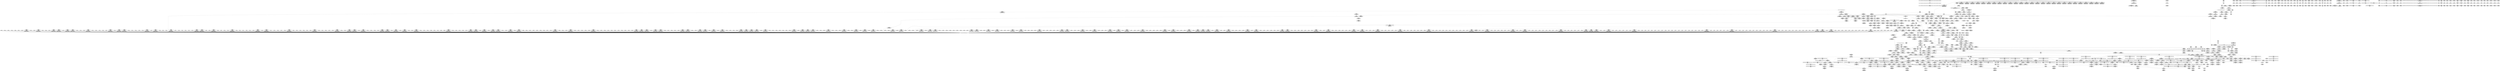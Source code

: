 digraph {
	CE0x3d1c510 [shape=record,shape=Mrecord,label="{CE0x3d1c510|void_(i8*,_i32,_i64)*_asm_sideeffect_1:_09ud2_0A.pushsection___bug_table,_22a_22_0A2:_09.long_1b_-_2b,_$_0:c_-_2b_0A_09.word_$_1:c_,_0_0A_09.org_2b+$_2:c_0A.popsection_,_i,i,i,_dirflag_,_fpsr_,_flags_|*SummSink*}"]
	CE0x3d05380 [shape=record,shape=Mrecord,label="{CE0x3d05380|80:_i64,_:_CRE_1309,1310_}"]
	CE0x3d32810 [shape=record,shape=Mrecord,label="{CE0x3d32810|__aa_current_profile:_tmp|*SummSource*}"]
	CE0x3cd2840 [shape=record,shape=Mrecord,label="{CE0x3cd2840|apparmor_path_chown:_mode|security/apparmor/lsm.c,357|*SummSource*}"]
	CE0x3d09120 [shape=record,shape=Mrecord,label="{CE0x3d09120|80:_i64,_:_CRE_1367,1368_}"]
	CE0x3cfc3e0 [shape=record,shape=Mrecord,label="{CE0x3cfc3e0|80:_i64,_:_CRE_605,606_}"]
	CE0x3c9dfe0 [shape=record,shape=Mrecord,label="{CE0x3c9dfe0|apparmor_path_chown:_gid.coerce|Function::apparmor_path_chown&Arg::gid.coerce::|*SummSink*}"]
	CE0x3cb6080 [shape=record,shape=Mrecord,label="{CE0x3cb6080|i64*_getelementptr_inbounds_(_2_x_i64_,_2_x_i64_*___llvm_gcov_ctr55,_i64_0,_i64_1)|*Constant*|*SummSink*}"]
	CE0x3d2abd0 [shape=record,shape=Mrecord,label="{CE0x3d2abd0|_ret_%struct.aa_profile*_%call4,_!dbg_!15494|security/apparmor/include/context.h,138|*SummSink*}"]
	CE0x3d1b560 [shape=record,shape=Mrecord,label="{CE0x3d1b560|aa_cred_profile:_lnot2|security/apparmor/include/context.h,100|*SummSource*}"]
	CE0x3d3d550 [shape=record,shape=Mrecord,label="{CE0x3d3d550|44:_i32,_48:_i16,_128:_i8*,_:_SCMRE_168,176_|*MultipleSource*|security/apparmor/include/context.h,138|security/apparmor/include/context.h,99|Function::aa_cred_profile&Arg::cred::}"]
	CE0x3d0e330 [shape=record,shape=Mrecord,label="{CE0x3d0e330|80:_i64,_:_CRE_1666,1667_}"]
	CE0x3cfba50 [shape=record,shape=Mrecord,label="{CE0x3cfba50|80:_i64,_:_CRE_596,597_}"]
	CE0x3ce4dd0 [shape=record,shape=Mrecord,label="{CE0x3ce4dd0|common_perm:_call1|security/apparmor/lsm.c,170}"]
	CE0x3d5f5e0 [shape=record,shape=Mrecord,label="{CE0x3d5f5e0|i64*_getelementptr_inbounds_(_16_x_i64_,_16_x_i64_*___llvm_gcov_ctr46,_i64_0,_i64_15)|*Constant*}"]
	CE0x3c9aaf0 [shape=record,shape=Mrecord,label="{CE0x3c9aaf0|common_perm:_tmp3|security/apparmor/lsm.c,169}"]
	CE0x3d17eb0 [shape=record,shape=Mrecord,label="{CE0x3d17eb0|i64*_getelementptr_inbounds_(_2_x_i64_,_2_x_i64_*___llvm_gcov_ctr112,_i64_0,_i64_0)|*Constant*}"]
	CE0x3d396c0 [shape=record,shape=Mrecord,label="{CE0x3d396c0|__aa_current_profile:_if.then}"]
	CE0x3d106c0 [shape=record,shape=Mrecord,label="{CE0x3d106c0|80:_i64,_:_CRE_1752,1760_|*MultipleSource*|*LoadInst*|security/apparmor/include/apparmor.h,117|security/apparmor/include/apparmor.h,117}"]
	CE0x3cd5580 [shape=record,shape=Mrecord,label="{CE0x3cd5580|80:_i64,_:_CRE_463,464_}"]
	CE0x3d030d0 [shape=record,shape=Mrecord,label="{CE0x3d030d0|80:_i64,_:_CRE_1258,1259_}"]
	CE0x3cb2c80 [shape=record,shape=Mrecord,label="{CE0x3cb2c80|apparmor_path_chown:_cond|security/apparmor/lsm.c, 357|*SummSink*}"]
	CE0x3cc7d30 [shape=record,shape=Mrecord,label="{CE0x3cc7d30|80:_i64,_:_CRE_404,405_}"]
	CE0x3cf4ca0 [shape=record,shape=Mrecord,label="{CE0x3cf4ca0|80:_i64,_:_CRE_432,433_}"]
	CE0x3ce7fa0 [shape=record,shape=Mrecord,label="{CE0x3ce7fa0|i32_512|*Constant*|*SummSource*}"]
	CE0x3d06370 [shape=record,shape=Mrecord,label="{CE0x3d06370|80:_i64,_:_CRE_1324,1325_}"]
	CE0x3cc88e0 [shape=record,shape=Mrecord,label="{CE0x3cc88e0|80:_i64,_:_CRE_415,416_}"]
	CE0x3d751f0 [shape=record,shape=Mrecord,label="{CE0x3d751f0|aa_cred_profile:_if.end}"]
	CE0x3d08df0 [shape=record,shape=Mrecord,label="{CE0x3d08df0|80:_i64,_:_CRE_1364,1365_}"]
	CE0x3ce99b0 [shape=record,shape=Mrecord,label="{CE0x3ce99b0|mediated_filesystem:_bb}"]
	CE0x3c8e590 [shape=record,shape=Mrecord,label="{CE0x3c8e590|i32_2|*Constant*}"]
	CE0x3d32bc0 [shape=record,shape=Mrecord,label="{CE0x3d32bc0|get_current:_tmp4|./arch/x86/include/asm/current.h,14|*SummSink*}"]
	CE0x3d07f10 [shape=record,shape=Mrecord,label="{CE0x3d07f10|80:_i64,_:_CRE_1350,1351_}"]
	CE0x3d3b470 [shape=record,shape=Mrecord,label="{CE0x3d3b470|aa_cred_profile:_tmp2|*SummSource*}"]
	CE0x3d3b110 [shape=record,shape=Mrecord,label="{CE0x3d3b110|0:_i8,_:_GCMR___aa_current_profile.__warned_internal_global_i8_0,_section_.data.unlikely_,_align_1:_elem_0:default:}"]
	CE0x3d01b90 [shape=record,shape=Mrecord,label="{CE0x3d01b90|80:_i64,_:_CRE_1238,1239_}"]
	CE0x3d05f30 [shape=record,shape=Mrecord,label="{CE0x3d05f30|80:_i64,_:_CRE_1320,1321_}"]
	CE0x3d37470 [shape=record,shape=Mrecord,label="{CE0x3d37470|__aa_current_profile:_if.end}"]
	CE0x3cd3ba0 [shape=record,shape=Mrecord,label="{CE0x3cd3ba0|apparmor_path_chown:_tmp7|security/apparmor/lsm.c,358|*SummSink*}"]
	CE0x3cf1b20 [shape=record,shape=Mrecord,label="{CE0x3cf1b20|_call_void_lockdep_rcu_suspicious(i8*_getelementptr_inbounds_(_36_x_i8_,_36_x_i8_*_.str12,_i32_0,_i32_0),_i32_138,_i8*_getelementptr_inbounds_(_45_x_i8_,_45_x_i8_*_.str14,_i32_0,_i32_0))_#7,_!dbg_!15483|security/apparmor/include/context.h,138|*SummSource*}"]
	CE0x3d02520 [shape=record,shape=Mrecord,label="{CE0x3d02520|80:_i64,_:_CRE_1247,1248_}"]
	CE0x3d768d0 [shape=record,shape=Mrecord,label="{CE0x3d768d0|i32_100|*Constant*|*SummSink*}"]
	CE0x3cdf620 [shape=record,shape=Mrecord,label="{CE0x3cdf620|80:_i64,_:_CRE_32,40_|*MultipleSource*|*LoadInst*|security/apparmor/include/apparmor.h,117|security/apparmor/include/apparmor.h,117}"]
	CE0x3d72c70 [shape=record,shape=Mrecord,label="{CE0x3d72c70|%struct.aa_task_cxt*_null|*Constant*|*SummSink*}"]
	CE0x3d338f0 [shape=record,shape=Mrecord,label="{CE0x3d338f0|aa_cred_profile:_do.end10|*SummSource*}"]
	CE0x3ce41f0 [shape=record,shape=Mrecord,label="{CE0x3ce41f0|common_perm:_tmp7|security/apparmor/lsm.c,170}"]
	CE0x3c9d0b0 [shape=record,shape=Mrecord,label="{CE0x3c9d0b0|apparmor_path_chown:_coerce.dive}"]
	CE0x3c9f480 [shape=record,shape=Mrecord,label="{CE0x3c9f480|apparmor_path_chown:_dentry3|security/apparmor/lsm.c,358}"]
	CE0x3cf5960 [shape=record,shape=Mrecord,label="{CE0x3cf5960|80:_i64,_:_CRE_444,445_}"]
	CE0x3d5aec0 [shape=record,shape=Mrecord,label="{CE0x3d5aec0|i64*_getelementptr_inbounds_(_16_x_i64_,_16_x_i64_*___llvm_gcov_ctr46,_i64_0,_i64_12)|*Constant*}"]
	CE0x3d33370 [shape=record,shape=Mrecord,label="{CE0x3d33370|__aa_current_profile:_tmp10|security/apparmor/include/context.h,138}"]
	CE0x3c9f1d0 [shape=record,shape=Mrecord,label="{CE0x3c9f1d0|_call_void_mcount()_#2|*SummSource*}"]
	CE0x3cebca0 [shape=record,shape=Mrecord,label="{CE0x3cebca0|apparmor_path_chown:_tmp20|security/apparmor/lsm.c,365|*SummSink*}"]
	CE0x3d61d70 [shape=record,shape=Mrecord,label="{CE0x3d61d70|aa_cred_profile:_tmp32|security/apparmor/include/context.h,101|*SummSource*}"]
	CE0x3d38340 [shape=record,shape=Mrecord,label="{CE0x3d38340|44:_i32,_48:_i16,_128:_i8*,_:_SCMRE_144,152_|*MultipleSource*|security/apparmor/include/context.h,138|security/apparmor/include/context.h,99|Function::aa_cred_profile&Arg::cred::}"]
	CE0x3d32730 [shape=record,shape=Mrecord,label="{CE0x3d32730|__aa_current_profile:_tmp}"]
	CE0x3ce8f90 [shape=record,shape=Mrecord,label="{CE0x3ce8f90|apparmor_path_chown:_retval.0}"]
	CE0x3d02fc0 [shape=record,shape=Mrecord,label="{CE0x3d02fc0|80:_i64,_:_CRE_1257,1258_}"]
	CE0x3d104d0 [shape=record,shape=Mrecord,label="{CE0x3d104d0|80:_i64,_:_CRE_1736,1752_|*MultipleSource*|*LoadInst*|security/apparmor/include/apparmor.h,117|security/apparmor/include/apparmor.h,117}"]
	CE0x3d02b80 [shape=record,shape=Mrecord,label="{CE0x3d02b80|80:_i64,_:_CRE_1253,1254_}"]
	CE0x3cf5520 [shape=record,shape=Mrecord,label="{CE0x3cf5520|80:_i64,_:_CRE_440,441_}"]
	CE0x3ce49b0 [shape=record,shape=Mrecord,label="{CE0x3ce49b0|common_perm:_tmp8|security/apparmor/lsm.c,170}"]
	CE0x3d28a90 [shape=record,shape=Mrecord,label="{CE0x3d28a90|common_perm:_if.then|*SummSink*}"]
	CE0x3d0bf10 [shape=record,shape=Mrecord,label="{CE0x3d0bf10|80:_i64,_:_CRE_1632,1633_}"]
	CE0x3cfd4e0 [shape=record,shape=Mrecord,label="{CE0x3cfd4e0|80:_i64,_:_CRE_621,622_}"]
	CE0x3d14770 [shape=record,shape=Mrecord,label="{CE0x3d14770|mediated_filesystem:_tmp5|security/apparmor/include/apparmor.h,117|*SummSource*}"]
	CE0x3cda420 [shape=record,shape=Mrecord,label="{CE0x3cda420|GLOBAL:_mediated_filesystem|*Constant*}"]
	CE0x3ce8dd0 [shape=record,shape=Mrecord,label="{CE0x3ce8dd0|_ret_i32_%error.0,_!dbg_!15483|security/apparmor/lsm.c,172|*SummSink*}"]
	CE0x3d00430 [shape=record,shape=Mrecord,label="{CE0x3d00430|80:_i64,_:_CRE_1216,1217_}"]
	CE0x3cf66d0 [shape=record,shape=Mrecord,label="{CE0x3cf66d0|common_perm:_tmp10|security/apparmor/lsm.c,172}"]
	CE0x3d5b040 [shape=record,shape=Mrecord,label="{CE0x3d5b040|i64*_getelementptr_inbounds_(_16_x_i64_,_16_x_i64_*___llvm_gcov_ctr46,_i64_0,_i64_12)|*Constant*|*SummSource*}"]
	CE0x3d3c0c0 [shape=record,shape=Mrecord,label="{CE0x3d3c0c0|i64*_getelementptr_inbounds_(_11_x_i64_,_11_x_i64_*___llvm_gcov_ctr58,_i64_0,_i64_6)|*Constant*|*SummSource*}"]
	CE0x3cf1b90 [shape=record,shape=Mrecord,label="{CE0x3cf1b90|_call_void_lockdep_rcu_suspicious(i8*_getelementptr_inbounds_(_36_x_i8_,_36_x_i8_*_.str12,_i32_0,_i32_0),_i32_138,_i8*_getelementptr_inbounds_(_45_x_i8_,_45_x_i8_*_.str14,_i32_0,_i32_0))_#7,_!dbg_!15483|security/apparmor/include/context.h,138|*SummSink*}"]
	CE0x3c98610 [shape=record,shape=Mrecord,label="{CE0x3c98610|apparmor_path_chown:_coerce.dive|*SummSink*}"]
	CE0x3d0ebb0 [shape=record,shape=Mrecord,label="{CE0x3d0ebb0|80:_i64,_:_CRE_1674,1675_}"]
	CE0x3d2a430 [shape=record,shape=Mrecord,label="{CE0x3d2a430|common_perm:_mode|security/apparmor/lsm.c,169|*SummSource*}"]
	CE0x3cd2160 [shape=record,shape=Mrecord,label="{CE0x3cd2160|apparmor_path_chown:_tmp3|security/apparmor/lsm.c,357|*SummSource*}"]
	CE0x3ca0d30 [shape=record,shape=Mrecord,label="{CE0x3ca0d30|aa_cred_profile:_tmp6|security/apparmor/include/context.h,100|*SummSink*}"]
	CE0x3ce8650 [shape=record,shape=Mrecord,label="{CE0x3ce8650|common_perm:_cond|Function::common_perm&Arg::cond::}"]
	CE0x3cd8c80 [shape=record,shape=Mrecord,label="{CE0x3cd8c80|get_current:_tmp1|*SummSource*}"]
	CE0x3d63200 [shape=record,shape=Mrecord,label="{CE0x3d63200|aa_cred_profile:_tmp34|security/apparmor/include/context.h,101|*SummSource*}"]
	CE0x3d1b610 [shape=record,shape=Mrecord,label="{CE0x3d1b610|common_perm:_tmp6|security/apparmor/lsm.c,169|*SummSink*}"]
	CE0x3d28580 [shape=record,shape=Mrecord,label="{CE0x3d28580|__aa_current_profile:_tmp6|security/apparmor/include/context.h,138|*SummSink*}"]
	CE0x3d71160 [shape=record,shape=Mrecord,label="{CE0x3d71160|aa_cred_profile:_if.then}"]
	CE0x3ce06a0 [shape=record,shape=Mrecord,label="{CE0x3ce06a0|80:_i64,_:_CRE_112,120_|*MultipleSource*|*LoadInst*|security/apparmor/include/apparmor.h,117|security/apparmor/include/apparmor.h,117}"]
	CE0x3d3dde0 [shape=record,shape=Mrecord,label="{CE0x3d3dde0|__aa_current_profile:_tobool1|security/apparmor/include/context.h,138|*SummSink*}"]
	CE0x3d1f130 [shape=record,shape=Mrecord,label="{CE0x3d1f130|aa_cred_profile:_tmp25|security/apparmor/include/context.h,100|*SummSource*}"]
	CE0x3d14fc0 [shape=record,shape=Mrecord,label="{CE0x3d14fc0|aa_cred_profile:_do.end|*SummSource*}"]
	"CONST[source:0(mediator),value:2(dynamic)][purpose:{subject}]"
	CE0x3cfa1e0 [shape=record,shape=Mrecord,label="{CE0x3cfa1e0|80:_i64,_:_CRE_573,574_}"]
	CE0x3d73440 [shape=record,shape=Mrecord,label="{CE0x3d73440|aa_cred_profile:_tmp7|security/apparmor/include/context.h,100|*SummSink*}"]
	CE0x3d34fe0 [shape=record,shape=Mrecord,label="{CE0x3d34fe0|GLOBAL:_current_task|Global_var:current_task|*SummSink*}"]
	CE0x3d01750 [shape=record,shape=Mrecord,label="{CE0x3d01750|80:_i64,_:_CRE_1234,1235_}"]
	CE0x3cdba90 [shape=record,shape=Mrecord,label="{CE0x3cdba90|GLOBAL:___llvm_gcov_ctr84|Global_var:__llvm_gcov_ctr84}"]
	CE0x3d3d790 [shape=record,shape=Mrecord,label="{CE0x3d3d790|aa_cred_profile:_tmp5|security/apparmor/include/context.h,99}"]
	CE0x3d0fba0 [shape=record,shape=Mrecord,label="{CE0x3d0fba0|80:_i64,_:_CRE_1696,1704_|*MultipleSource*|*LoadInst*|security/apparmor/include/apparmor.h,117|security/apparmor/include/apparmor.h,117}"]
	CE0x3d516b0 [shape=record,shape=Mrecord,label="{CE0x3d516b0|aa_cred_profile:_entry|*SummSink*}"]
	CE0x3d1d6a0 [shape=record,shape=Mrecord,label="{CE0x3d1d6a0|aa_cred_profile:_tmp22|security/apparmor/include/context.h,100|*SummSink*}"]
	CE0x3cea3d0 [shape=record,shape=Mrecord,label="{CE0x3cea3d0|_call_void_mcount()_#2|*SummSource*}"]
	CE0x3d12b90 [shape=record,shape=Mrecord,label="{CE0x3d12b90|80:_i64,_:_CRE_1878,1879_}"]
	CE0x3d32510 [shape=record,shape=Mrecord,label="{CE0x3d32510|get_current:_tmp|*SummSink*}"]
	CE0x3cad820 [shape=record,shape=Mrecord,label="{CE0x3cad820|common_perm:_cmp|security/apparmor/lsm.c,169|*SummSource*}"]
	CE0x3caaae0 [shape=record,shape=Mrecord,label="{CE0x3caaae0|__aa_current_profile:_tmp1}"]
	CE0x3cda680 [shape=record,shape=Mrecord,label="{CE0x3cda680|apparmor_path_chown:_call|security/apparmor/lsm.c,361|*SummSource*}"]
	CE0x3d35ab0 [shape=record,shape=Mrecord,label="{CE0x3d35ab0|__aa_current_profile:_do.end|*SummSource*}"]
	CE0x3d75870 [shape=record,shape=Mrecord,label="{CE0x3d75870|aa_cred_profile:_if.end|*SummSource*}"]
	CE0x3d28400 [shape=record,shape=Mrecord,label="{CE0x3d28400|__aa_current_profile:_tmp6|security/apparmor/include/context.h,138|*SummSource*}"]
	CE0x3cc98d0 [shape=record,shape=Mrecord,label="{CE0x3cc98d0|80:_i64,_:_CRE_430,431_}"]
	CE0x3d042e0 [shape=record,shape=Mrecord,label="{CE0x3d042e0|80:_i64,_:_CRE_1275,1276_}"]
	CE0x3d0def0 [shape=record,shape=Mrecord,label="{CE0x3d0def0|80:_i64,_:_CRE_1662,1663_}"]
	CE0x3cb7bb0 [shape=record,shape=Mrecord,label="{CE0x3cb7bb0|get_current:_tmp2|*SummSink*}"]
	CE0x3ce63e0 [shape=record,shape=Mrecord,label="{CE0x3ce63e0|apparmor_path_chown:_call7|security/apparmor/lsm.c,364}"]
	CE0x3d02300 [shape=record,shape=Mrecord,label="{CE0x3d02300|80:_i64,_:_CRE_1245,1246_}"]
	CE0x3cb77d0 [shape=record,shape=Mrecord,label="{CE0x3cb77d0|apparmor_path_chown:_gid|security/apparmor/lsm.c, 355|*SummSource*}"]
	CE0x3cc7e40 [shape=record,shape=Mrecord,label="{CE0x3cc7e40|80:_i64,_:_CRE_405,406_}"]
	CE0x3cfdc50 [shape=record,shape=Mrecord,label="{CE0x3cfdc50|80:_i64,_:_CRE_628,629_}"]
	CE0x3d05c00 [shape=record,shape=Mrecord,label="{CE0x3d05c00|80:_i64,_:_CRE_1317,1318_}"]
	CE0x3ce7720 [shape=record,shape=Mrecord,label="{CE0x3ce7720|common_perm:_op|Function::common_perm&Arg::op::|*SummSink*}"]
	CE0x3cd4880 [shape=record,shape=Mrecord,label="{CE0x3cd4880|apparmor_path_chown:_tmp7|security/apparmor/lsm.c,358}"]
	CE0x3d5e490 [shape=record,shape=Mrecord,label="{CE0x3d5e490|i64*_getelementptr_inbounds_(_16_x_i64_,_16_x_i64_*___llvm_gcov_ctr46,_i64_0,_i64_13)|*Constant*|*SummSource*}"]
	CE0x3cec820 [shape=record,shape=Mrecord,label="{CE0x3cec820|_ret_i32_%retval.0,_!dbg_!15488|security/apparmor/lsm.c,365|*SummSink*}"]
	CE0x3d1d050 [shape=record,shape=Mrecord,label="{CE0x3d1d050|i64_12|*Constant*|*SummSource*}"]
	CE0x3ce9ae0 [shape=record,shape=Mrecord,label="{CE0x3ce9ae0|mediated_filesystem:_bb|*SummSource*}"]
	CE0x3d7b730 [shape=record,shape=Mrecord,label="{CE0x3d7b730|aa_cred_profile:_tmp15|security/apparmor/include/context.h,100|*SummSource*}"]
	CE0x3d0cac0 [shape=record,shape=Mrecord,label="{CE0x3d0cac0|80:_i64,_:_CRE_1643,1644_}"]
	CE0x3d3afa0 [shape=record,shape=Mrecord,label="{CE0x3d3afa0|__aa_current_profile:_tmp8|security/apparmor/include/context.h,138}"]
	CE0x3cc4a40 [shape=record,shape=Mrecord,label="{CE0x3cc4a40|80:_i64,_:_CRE_248,252_|*MultipleSource*|*LoadInst*|security/apparmor/include/apparmor.h,117|security/apparmor/include/apparmor.h,117}"]
	CE0x3cd5140 [shape=record,shape=Mrecord,label="{CE0x3cd5140|80:_i64,_:_CRE_459,460_}"]
	CE0x3cb6160 [shape=record,shape=Mrecord,label="{CE0x3cb6160|mediated_filesystem:_tmp1}"]
	CE0x3d6ef30 [shape=record,shape=Mrecord,label="{CE0x3d6ef30|aa_cred_profile:_lnot3|security/apparmor/include/context.h,100|*SummSink*}"]
	CE0x3d23f90 [shape=record,shape=Mrecord,label="{CE0x3d23f90|i64_5|*Constant*|*SummSource*}"]
	CE0x3cd5ee0 [shape=record,shape=Mrecord,label="{CE0x3cd5ee0|i64_0|*Constant*|*SummSource*}"]
	CE0x3cf5a70 [shape=record,shape=Mrecord,label="{CE0x3cf5a70|80:_i64,_:_CRE_445,446_}"]
	CE0x3d717a0 [shape=record,shape=Mrecord,label="{CE0x3d717a0|aa_cred_profile:_tmp8|security/apparmor/include/context.h,100}"]
	CE0x3d7aca0 [shape=record,shape=Mrecord,label="{CE0x3d7aca0|i64_6|*Constant*}"]
	CE0x3d37ec0 [shape=record,shape=Mrecord,label="{CE0x3d37ec0|44:_i32,_48:_i16,_128:_i8*,_:_SCMRE_128,136_|*MultipleSource*|security/apparmor/include/context.h,138|security/apparmor/include/context.h,99|Function::aa_cred_profile&Arg::cred::}"]
	CE0x3d6d070 [shape=record,shape=Mrecord,label="{CE0x3d6d070|44:_i32,_48:_i16,_128:_i8*,_:_SCMRE_44,48_|*MultipleSource*|security/apparmor/include/context.h,138|security/apparmor/include/context.h,99|Function::aa_cred_profile&Arg::cred::}"]
	CE0x3d25230 [shape=record,shape=Mrecord,label="{CE0x3d25230|i1_true|*Constant*|*SummSink*}"]
	CE0x3cc8390 [shape=record,shape=Mrecord,label="{CE0x3cc8390|80:_i64,_:_CRE_410,411_}"]
	CE0x3d0c8a0 [shape=record,shape=Mrecord,label="{CE0x3d0c8a0|80:_i64,_:_CRE_1641,1642_}"]
	CE0x3d03d90 [shape=record,shape=Mrecord,label="{CE0x3d03d90|80:_i64,_:_CRE_1270,1271_}"]
	CE0x3cfab70 [shape=record,shape=Mrecord,label="{CE0x3cfab70|80:_i64,_:_CRE_582,583_}"]
	CE0x3cd2490 [shape=record,shape=Mrecord,label="{CE0x3cd2490|i64_4|*Constant*|*SummSource*}"]
	CE0x3cc5010 [shape=record,shape=Mrecord,label="{CE0x3cc5010|80:_i64,_:_CRE_268,272_|*MultipleSource*|*LoadInst*|security/apparmor/include/apparmor.h,117|security/apparmor/include/apparmor.h,117}"]
	CE0x3cdfb00 [shape=record,shape=Mrecord,label="{CE0x3cdfb00|80:_i64,_:_CRE_56,64_|*MultipleSource*|*LoadInst*|security/apparmor/include/apparmor.h,117|security/apparmor/include/apparmor.h,117}"]
	CE0x3d13600 [shape=record,shape=Mrecord,label="{CE0x3d13600|80:_i64,_:_CRE_1928,2056_|*MultipleSource*|*LoadInst*|security/apparmor/include/apparmor.h,117|security/apparmor/include/apparmor.h,117}"]
	CE0x3d345d0 [shape=record,shape=Mrecord,label="{CE0x3d345d0|aa_cred_profile:_do.end8}"]
	CE0x3d71510 [shape=record,shape=Mrecord,label="{CE0x3d71510|i64*_getelementptr_inbounds_(_16_x_i64_,_16_x_i64_*___llvm_gcov_ctr46,_i64_0,_i64_4)|*Constant*|*SummSink*}"]
	CE0x3d068c0 [shape=record,shape=Mrecord,label="{CE0x3d068c0|80:_i64,_:_CRE_1329,1330_}"]
	CE0x3d1eb10 [shape=record,shape=Mrecord,label="{CE0x3d1eb10|aa_cred_profile:_tmp24|security/apparmor/include/context.h,100|*SummSink*}"]
	CE0x3d1eaa0 [shape=record,shape=Mrecord,label="{CE0x3d1eaa0|aa_cred_profile:_tmp24|security/apparmor/include/context.h,100|*SummSource*}"]
	CE0x3d4f8d0 [shape=record,shape=Mrecord,label="{CE0x3d4f8d0|_ret_%struct.task_struct*_%tmp4,_!dbg_!15471|./arch/x86/include/asm/current.h,14|*SummSink*}"]
	CE0x3cef8a0 [shape=record,shape=Mrecord,label="{CE0x3cef8a0|i32_138|*Constant*|*SummSink*}"]
	CE0x3d0ecc0 [shape=record,shape=Mrecord,label="{CE0x3d0ecc0|80:_i64,_:_CRE_1675,1676_}"]
	CE0x3d11260 [shape=record,shape=Mrecord,label="{CE0x3d11260|80:_i64,_:_CRE_1800,1804_|*MultipleSource*|*LoadInst*|security/apparmor/include/apparmor.h,117|security/apparmor/include/apparmor.h,117}"]
	CE0x3d5ea20 [shape=record,shape=Mrecord,label="{CE0x3d5ea20|aa_cred_profile:_tmp28|security/apparmor/include/context.h,100}"]
	CE0x3cd5250 [shape=record,shape=Mrecord,label="{CE0x3cd5250|80:_i64,_:_CRE_460,461_}"]
	CE0x3d18d50 [shape=record,shape=Mrecord,label="{CE0x3d18d50|common_perm:_tmp5|security/apparmor/lsm.c,169|*SummSink*}"]
	CE0x3d292d0 [shape=record,shape=Mrecord,label="{CE0x3d292d0|__aa_current_profile:_entry|*SummSource*}"]
	CE0x3d0cbd0 [shape=record,shape=Mrecord,label="{CE0x3d0cbd0|80:_i64,_:_CRE_1644,1645_}"]
	CE0x3d03730 [shape=record,shape=Mrecord,label="{CE0x3d03730|80:_i64,_:_CRE_1264,1265_}"]
	CE0x3ca9c40 [shape=record,shape=Mrecord,label="{CE0x3ca9c40|i32_0|*Constant*}"]
	CE0x3d069d0 [shape=record,shape=Mrecord,label="{CE0x3d069d0|80:_i64,_:_CRE_1330,1331_}"]
	CE0x3d6d410 [shape=record,shape=Mrecord,label="{CE0x3d6d410|i64*_getelementptr_inbounds_(_16_x_i64_,_16_x_i64_*___llvm_gcov_ctr46,_i64_0,_i64_4)|*Constant*}"]
	CE0x3ce3b60 [shape=record,shape=Mrecord,label="{CE0x3ce3b60|i64*_getelementptr_inbounds_(_5_x_i64_,_5_x_i64_*___llvm_gcov_ctr57,_i64_0,_i64_3)|*Constant*}"]
	CE0x3d2a9f0 [shape=record,shape=Mrecord,label="{CE0x3d2a9f0|i64*_getelementptr_inbounds_(_16_x_i64_,_16_x_i64_*___llvm_gcov_ctr46,_i64_0,_i64_1)|*Constant*}"]
	CE0x3d01fd0 [shape=record,shape=Mrecord,label="{CE0x3d01fd0|80:_i64,_:_CRE_1242,1243_}"]
	CE0x3d51c40 [shape=record,shape=Mrecord,label="{CE0x3d51c40|aa_cred_profile:_cred|Function::aa_cred_profile&Arg::cred::|*SummSource*}"]
	CE0x3ce5400 [shape=record,shape=Mrecord,label="{CE0x3ce5400|GLOBAL:_aa_path_perm|*Constant*}"]
	CE0x3cdffe0 [shape=record,shape=Mrecord,label="{CE0x3cdffe0|80:_i64,_:_CRE_80,88_|*MultipleSource*|*LoadInst*|security/apparmor/include/apparmor.h,117|security/apparmor/include/apparmor.h,117}"]
	CE0x3cc76d0 [shape=record,shape=Mrecord,label="{CE0x3cc76d0|80:_i64,_:_CRE_398,399_}"]
	CE0x3ce7370 [shape=record,shape=Mrecord,label="{CE0x3ce7370|i32_13|*Constant*|*SummSource*}"]
	CE0x3d305c0 [shape=record,shape=Mrecord,label="{CE0x3d305c0|__aa_current_profile:_call|security/apparmor/include/context.h,138|*SummSink*}"]
	CE0x3cb52b0 [shape=record,shape=Mrecord,label="{CE0x3cb52b0|mediated_filesystem:_tmp|*SummSource*}"]
	CE0x3d36bb0 [shape=record,shape=Mrecord,label="{CE0x3d36bb0|aa_cred_profile:_tmp11|security/apparmor/include/context.h,100|*SummSource*}"]
	CE0x3ca29a0 [shape=record,shape=Mrecord,label="{CE0x3ca29a0|apparmor_path_chown:_gid|security/apparmor/lsm.c, 355}"]
	CE0x3cd89d0 [shape=record,shape=Mrecord,label="{CE0x3cd89d0|apparmor_path_chown:_d_inode6|security/apparmor/lsm.c,361|*SummSource*}"]
	CE0x3d738a0 [shape=record,shape=Mrecord,label="{CE0x3d738a0|i64*_getelementptr_inbounds_(_16_x_i64_,_16_x_i64_*___llvm_gcov_ctr46,_i64_0,_i64_7)|*Constant*}"]
	CE0x3c996a0 [shape=record,shape=Mrecord,label="{CE0x3c996a0|apparmor_path_chown:_d_inode|security/apparmor/lsm.c,357|*SummSource*}"]
	CE0x3cb5fd0 [shape=record,shape=Mrecord,label="{CE0x3cb5fd0|apparmor_path_chown:_coerce.dive1|*SummSource*}"]
	CE0x3d10c90 [shape=record,shape=Mrecord,label="{CE0x3d10c90|80:_i64,_:_CRE_1776,1784_|*MultipleSource*|*LoadInst*|security/apparmor/include/apparmor.h,117|security/apparmor/include/apparmor.h,117}"]
	CE0x3d29ba0 [shape=record,shape=Mrecord,label="{CE0x3d29ba0|i64*_getelementptr_inbounds_(_16_x_i64_,_16_x_i64_*___llvm_gcov_ctr46,_i64_0,_i64_1)|*Constant*|*SummSink*}"]
	CE0x3d0f760 [shape=record,shape=Mrecord,label="{CE0x3d0f760|80:_i64,_:_CRE_1685,1686_}"]
	CE0x3d313c0 [shape=record,shape=Mrecord,label="{CE0x3d313c0|aa_cred_profile:_do.body5|*SummSource*}"]
	CE0x3cd20f0 [shape=record,shape=Mrecord,label="{CE0x3cd20f0|apparmor_path_chown:_tmp3|security/apparmor/lsm.c,357|*SummSink*}"]
	CE0x3d1add0 [shape=record,shape=Mrecord,label="{CE0x3d1add0|aa_cred_profile:_lnot|security/apparmor/include/context.h,100|*SummSink*}"]
	CE0x3d1b140 [shape=record,shape=Mrecord,label="{CE0x3d1b140|aa_cred_profile:_tmp13|*SummSource*}"]
	CE0x3ce5ec0 [shape=record,shape=Mrecord,label="{CE0x3ce5ec0|apparmor_path_chown:_tmp18|security/apparmor/lsm.c,364}"]
	CE0x3cde340 [shape=record,shape=Mrecord,label="{CE0x3cde340|apparmor_path_chown:_tmp9|*LoadInst*|security/apparmor/lsm.c,361|*SummSink*}"]
	CE0x3d5d6b0 [shape=record,shape=Mrecord,label="{CE0x3d5d6b0|aa_cred_profile:_tmp26|security/apparmor/include/context.h,100}"]
	CE0x3cfd920 [shape=record,shape=Mrecord,label="{CE0x3cfd920|80:_i64,_:_CRE_625,626_}"]
	CE0x3ce9fa0 [shape=record,shape=Mrecord,label="{CE0x3ce9fa0|mediated_filesystem:_tmp3|*SummSource*}"]
	CE0x3ce76b0 [shape=record,shape=Mrecord,label="{CE0x3ce76b0|common_perm:_op|Function::common_perm&Arg::op::|*SummSource*}"]
	CE0x3d234b0 [shape=record,shape=Mrecord,label="{CE0x3d234b0|__aa_current_profile:_tmp5|security/apparmor/include/context.h,138|*SummSink*}"]
	CE0x3cfd5f0 [shape=record,shape=Mrecord,label="{CE0x3cfd5f0|80:_i64,_:_CRE_622,623_}"]
	CE0x3d1f980 [shape=record,shape=Mrecord,label="{CE0x3d1f980|aa_path_perm:_op|Function::aa_path_perm&Arg::op::|*SummSource*}"]
	CE0x3d3c6f0 [shape=record,shape=Mrecord,label="{CE0x3d3c6f0|__aa_current_profile:_tmp13|security/apparmor/include/context.h,138}"]
	CE0x3cc84a0 [shape=record,shape=Mrecord,label="{CE0x3cc84a0|80:_i64,_:_CRE_411,412_}"]
	CE0x3cfa510 [shape=record,shape=Mrecord,label="{CE0x3cfa510|80:_i64,_:_CRE_576,577_}"]
	CE0x3d059e0 [shape=record,shape=Mrecord,label="{CE0x3d059e0|80:_i64,_:_CRE_1315,1316_}"]
	CE0x3d07140 [shape=record,shape=Mrecord,label="{CE0x3d07140|80:_i64,_:_CRE_1337,1338_}"]
	CE0x3d0e770 [shape=record,shape=Mrecord,label="{CE0x3d0e770|80:_i64,_:_CRE_1670,1671_}"]
	CE0x3ce82a0 [shape=record,shape=Mrecord,label="{CE0x3ce82a0|common_perm:_mask|Function::common_perm&Arg::mask::}"]
	CE0x3cfc0b0 [shape=record,shape=Mrecord,label="{CE0x3cfc0b0|80:_i64,_:_CRE_602,603_}"]
	CE0x3d20810 [shape=record,shape=Mrecord,label="{CE0x3d20810|aa_path_perm:_flags|Function::aa_path_perm&Arg::flags::|*SummSource*}"]
	CE0x3d74260 [shape=record,shape=Mrecord,label="{CE0x3d74260|aa_cred_profile:_tmp18|security/apparmor/include/context.h,100|*SummSource*}"]
	CE0x3cdb980 [shape=record,shape=Mrecord,label="{CE0x3cdb980|i64_0|*Constant*}"]
	CE0x3cc8060 [shape=record,shape=Mrecord,label="{CE0x3cc8060|80:_i64,_:_CRE_407,408_}"]
	CE0x3cfb500 [shape=record,shape=Mrecord,label="{CE0x3cfb500|80:_i64,_:_CRE_591,592_}"]
	CE0x3d0cf00 [shape=record,shape=Mrecord,label="{CE0x3d0cf00|80:_i64,_:_CRE_1647,1648_}"]
	CE0x3d21860 [shape=record,shape=Mrecord,label="{CE0x3d21860|_ret_i32_%call17,_!dbg_!15526|security/apparmor/file.c,307|*SummSink*}"]
	CE0x3caf880 [shape=record,shape=Mrecord,label="{CE0x3caf880|apparmor_path_chown:_tmp10|security/apparmor/lsm.c,361|*SummSource*}"]
	CE0x3cdaa90 [shape=record,shape=Mrecord,label="{CE0x3cdaa90|GLOBAL:_mediated_filesystem|*Constant*|*SummSink*}"]
	CE0x3d62b50 [shape=record,shape=Mrecord,label="{CE0x3d62b50|aa_cred_profile:_profile11|security/apparmor/include/context.h,101|*SummSource*}"]
	CE0x3cf6db0 [shape=record,shape=Mrecord,label="{CE0x3cf6db0|__aa_current_profile:_land.lhs.true2}"]
	CE0x3d3a3d0 [shape=record,shape=Mrecord,label="{CE0x3d3a3d0|i32_22|*Constant*|*SummSink*}"]
	CE0x3d3b400 [shape=record,shape=Mrecord,label="{CE0x3d3b400|aa_cred_profile:_tmp2}"]
	CE0x3cda190 [shape=record,shape=Mrecord,label="{CE0x3cda190|i64_2|*Constant*|*SummSink*}"]
	CE0x3cf1380 [shape=record,shape=Mrecord,label="{CE0x3cf1380|i8_1|*Constant*}"]
	CE0x3d22990 [shape=record,shape=Mrecord,label="{CE0x3d22990|aa_cred_profile:_do.body|*SummSink*}"]
	CE0x3cf1ab0 [shape=record,shape=Mrecord,label="{CE0x3cf1ab0|_call_void_lockdep_rcu_suspicious(i8*_getelementptr_inbounds_(_36_x_i8_,_36_x_i8_*_.str12,_i32_0,_i32_0),_i32_138,_i8*_getelementptr_inbounds_(_45_x_i8_,_45_x_i8_*_.str14,_i32_0,_i32_0))_#7,_!dbg_!15483|security/apparmor/include/context.h,138}"]
	CE0x3d33db0 [shape=record,shape=Mrecord,label="{CE0x3d33db0|i64*_getelementptr_inbounds_(_16_x_i64_,_16_x_i64_*___llvm_gcov_ctr46,_i64_0,_i64_0)|*Constant*|*SummSink*}"]
	CE0x3cd4270 [shape=record,shape=Mrecord,label="{CE0x3cd4270|apparmor_path_chown:_d_inode4|security/apparmor/lsm.c,358|*SummSource*}"]
	CE0x3ce45e0 [shape=record,shape=Mrecord,label="{CE0x3ce45e0|common_perm:_tmp8|security/apparmor/lsm.c,170|*SummSink*}"]
	CE0x3d09890 [shape=record,shape=Mrecord,label="{CE0x3d09890|80:_i64,_:_CRE_1374,1375_}"]
	CE0x3d3a620 [shape=record,shape=Mrecord,label="{CE0x3d3a620|aa_cred_profile:_security|security/apparmor/include/context.h,99}"]
	CE0x3cc77e0 [shape=record,shape=Mrecord,label="{CE0x3cc77e0|80:_i64,_:_CRE_399,400_}"]
	CE0x3cd6f00 [shape=record,shape=Mrecord,label="{CE0x3cd6f00|i64_4|*Constant*}"]
	CE0x3d04500 [shape=record,shape=Mrecord,label="{CE0x3d04500|80:_i64,_:_CRE_1277,1278_}"]
	CE0x3cf07a0 [shape=record,shape=Mrecord,label="{CE0x3cf07a0|__aa_current_profile:_tmp15|security/apparmor/include/context.h,138|*SummSource*}"]
	CE0x3cf5300 [shape=record,shape=Mrecord,label="{CE0x3cf5300|80:_i64,_:_CRE_438,439_}"]
	CE0x3cd7380 [shape=record,shape=Mrecord,label="{CE0x3cd7380|i32_4|*Constant*|*SummSource*}"]
	CE0x3d1aa90 [shape=record,shape=Mrecord,label="{CE0x3d1aa90|aa_cred_profile:_lnot|security/apparmor/include/context.h,100}"]
	CE0x3cd9d10 [shape=record,shape=Mrecord,label="{CE0x3cd9d10|common_perm:_bb}"]
	CE0x3cfcd70 [shape=record,shape=Mrecord,label="{CE0x3cfcd70|80:_i64,_:_CRE_614,615_}"]
	CE0x3cdb4e0 [shape=record,shape=Mrecord,label="{CE0x3cdb4e0|common_perm:_tmp2|security/apparmor/lsm.c,169|*SummSink*}"]
	CE0x3cde0c0 [shape=record,shape=Mrecord,label="{CE0x3cde0c0|apparmor_path_chown:_tmp9|*LoadInst*|security/apparmor/lsm.c,361}"]
	CE0x3c971b0 [shape=record,shape=Mrecord,label="{CE0x3c971b0|i32_1|*Constant*|*SummSource*}"]
	CE0x3cf16a0 [shape=record,shape=Mrecord,label="{CE0x3cf16a0|i8_1|*Constant*|*SummSink*}"]
	CE0x3d0c460 [shape=record,shape=Mrecord,label="{CE0x3d0c460|80:_i64,_:_CRE_1637,1638_}"]
	CE0x3d7ab40 [shape=record,shape=Mrecord,label="{CE0x3d7ab40|i64_5|*Constant*}"]
	CE0x3cb1820 [shape=record,shape=Mrecord,label="{CE0x3cb1820|_call_void_mcount()_#2}"]
	CE0x3cf92b0 [shape=record,shape=Mrecord,label="{CE0x3cf92b0|80:_i64,_:_CRE_560,561_}"]
	CE0x3d366c0 [shape=record,shape=Mrecord,label="{CE0x3d366c0|aa_cred_profile:_tmp10|security/apparmor/include/context.h,100|*SummSink*}"]
	CE0x3d23330 [shape=record,shape=Mrecord,label="{CE0x3d23330|GLOBAL:___llvm_gcov_ctr58|Global_var:__llvm_gcov_ctr58|*SummSource*}"]
	CE0x3cd49f0 [shape=record,shape=Mrecord,label="{CE0x3cd49f0|apparmor_path_chown:_tmp7|security/apparmor/lsm.c,358|*SummSource*}"]
	CE0x3d1fe90 [shape=record,shape=Mrecord,label="{CE0x3d1fe90|aa_path_perm:_profile|Function::aa_path_perm&Arg::profile::|*SummSource*}"]
	CE0x3d27ac0 [shape=record,shape=Mrecord,label="{CE0x3d27ac0|i64*_getelementptr_inbounds_(_2_x_i64_,_2_x_i64_*___llvm_gcov_ctr112,_i64_0,_i64_1)|*Constant*|*SummSource*}"]
	CE0x3d30b70 [shape=record,shape=Mrecord,label="{CE0x3d30b70|aa_cred_profile:_bb}"]
	CE0x3cd6bf0 [shape=record,shape=Mrecord,label="{CE0x3cd6bf0|apparmor_path_chown:_tmp4|security/apparmor/lsm.c,357}"]
	CE0x3d07580 [shape=record,shape=Mrecord,label="{CE0x3d07580|80:_i64,_:_CRE_1341,1342_}"]
	CE0x3cb8720 [shape=record,shape=Mrecord,label="{CE0x3cb8720|apparmor_path_chown:_uid.coerce|Function::apparmor_path_chown&Arg::uid.coerce::|*SummSink*}"]
	CE0x3d3a2d0 [shape=record,shape=Mrecord,label="{CE0x3d3a2d0|i32_22|*Constant*}"]
	CE0x3d271e0 [shape=record,shape=Mrecord,label="{CE0x3d271e0|__aa_current_profile:_entry|*SummSink*}"]
	CE0x3d3ab50 [shape=record,shape=Mrecord,label="{CE0x3d3ab50|_call_void_mcount()_#2}"]
	CE0x3cc4890 [shape=record,shape=Mrecord,label="{CE0x3cc4890|80:_i64,_:_CRE_240,248_|*MultipleSource*|*LoadInst*|security/apparmor/include/apparmor.h,117|security/apparmor/include/apparmor.h,117}"]
	CE0x3cfdb40 [shape=record,shape=Mrecord,label="{CE0x3cfdb40|80:_i64,_:_CRE_627,628_}"]
	CE0x3cf0fe0 [shape=record,shape=Mrecord,label="{CE0x3cf0fe0|__aa_current_profile:_tmp16|security/apparmor/include/context.h,138|*SummSink*}"]
	CE0x3cef6f0 [shape=record,shape=Mrecord,label="{CE0x3cef6f0|i32_138|*Constant*|*SummSource*}"]
	CE0x3cfdf80 [shape=record,shape=Mrecord,label="{CE0x3cfdf80|80:_i64,_:_CRE_631,632_}"]
	CE0x3cfce80 [shape=record,shape=Mrecord,label="{CE0x3cfce80|80:_i64,_:_CRE_615,616_}"]
	CE0x3d1d440 [shape=record,shape=Mrecord,label="{CE0x3d1d440|i64*_getelementptr_inbounds_(_16_x_i64_,_16_x_i64_*___llvm_gcov_ctr46,_i64_0,_i64_9)|*Constant*|*SummSource*}"]
	CE0x3cfa620 [shape=record,shape=Mrecord,label="{CE0x3cfa620|80:_i64,_:_CRE_577,578_}"]
	CE0x3d2c120 [shape=record,shape=Mrecord,label="{CE0x3d2c120|common_perm:_tmp9|security/apparmor/lsm.c,172|*SummSource*}"]
	CE0x3d12920 [shape=record,shape=Mrecord,label="{CE0x3d12920|80:_i64,_:_CRE_1875,1876_}"]
	CE0x3d0c240 [shape=record,shape=Mrecord,label="{CE0x3d0c240|80:_i64,_:_CRE_1635,1636_}"]
	CE0x3cdd860 [shape=record,shape=Mrecord,label="{CE0x3cdd860|apparmor_path_chown:_dentry5|security/apparmor/lsm.c,361}"]
	CE0x3d35490 [shape=record,shape=Mrecord,label="{CE0x3d35490|GLOBAL:___llvm_gcov_ctr58|Global_var:__llvm_gcov_ctr58}"]
	CE0x3c963b0 [shape=record,shape=Mrecord,label="{CE0x3c963b0|apparmor_path_chown:_if.end|*SummSink*}"]
	CE0x3d73a20 [shape=record,shape=Mrecord,label="{CE0x3d73a20|i64*_getelementptr_inbounds_(_16_x_i64_,_16_x_i64_*___llvm_gcov_ctr46,_i64_0,_i64_7)|*Constant*|*SummSource*}"]
	CE0x3d11640 [shape=record,shape=Mrecord,label="{CE0x3d11640|80:_i64,_:_CRE_1816,1824_|*MultipleSource*|*LoadInst*|security/apparmor/include/apparmor.h,117|security/apparmor/include/apparmor.h,117}"]
	CE0x3cf1fe0 [shape=record,shape=Mrecord,label="{CE0x3cf1fe0|i8*_getelementptr_inbounds_(_45_x_i8_,_45_x_i8_*_.str14,_i32_0,_i32_0)|*Constant*|*SummSource*}"]
	CE0x3d043f0 [shape=record,shape=Mrecord,label="{CE0x3d043f0|80:_i64,_:_CRE_1276,1277_}"]
	CE0x3d077a0 [shape=record,shape=Mrecord,label="{CE0x3d077a0|80:_i64,_:_CRE_1343,1344_}"]
	CE0x3d19ba0 [shape=record,shape=Mrecord,label="{CE0x3d19ba0|aa_cred_profile:_tmp9|security/apparmor/include/context.h,100|*SummSink*}"]
	CE0x3cc8d20 [shape=record,shape=Mrecord,label="{CE0x3cc8d20|80:_i64,_:_CRE_419,420_}"]
	CE0x3cc43f0 [shape=record,shape=Mrecord,label="{CE0x3cc43f0|0:_%struct.aa_profile*,_:_CMRE_0,8_|*MultipleSource*|security/apparmor/include/context.h,99|*LoadInst*|security/apparmor/include/context.h,99|security/apparmor/include/context.h,100}"]
	CE0x3d051f0 [shape=record,shape=Mrecord,label="{CE0x3d051f0|80:_i64,_:_CRE_1307,1308_}"]
	CE0x3cf7d00 [shape=record,shape=Mrecord,label="{CE0x3cf7d00|i64_2|*Constant*}"]
	CE0x3cf2790 [shape=record,shape=Mrecord,label="{CE0x3cf2790|__aa_current_profile:_tmp18|security/apparmor/include/context.h,138|*SummSource*}"]
	CE0x3d02da0 [shape=record,shape=Mrecord,label="{CE0x3d02da0|80:_i64,_:_CRE_1255,1256_}"]
	CE0x3ce8310 [shape=record,shape=Mrecord,label="{CE0x3ce8310|common_perm:_mask|Function::common_perm&Arg::mask::|*SummSource*}"]
	CE0x3d1a530 [shape=record,shape=Mrecord,label="{CE0x3d1a530|aa_cred_profile:_do.end10|*SummSink*}"]
	CE0x3d5cd10 [shape=record,shape=Mrecord,label="{CE0x3d5cd10|i64*_getelementptr_inbounds_(_16_x_i64_,_16_x_i64_*___llvm_gcov_ctr46,_i64_0,_i64_15)|*Constant*|*SummSink*}"]
	CE0x3cc8e30 [shape=record,shape=Mrecord,label="{CE0x3cc8e30|80:_i64,_:_CRE_420,421_}"]
	CE0x3cb5240 [shape=record,shape=Mrecord,label="{CE0x3cb5240|COLLAPSED:_GCMRE___llvm_gcov_ctr55_internal_global_2_x_i64_zeroinitializer:_elem_0:default:}"]
	CE0x3d194e0 [shape=record,shape=Mrecord,label="{CE0x3d194e0|__aa_current_profile:_tmp7|security/apparmor/include/context.h,138|*SummSource*}"]
	CE0x3d0c9b0 [shape=record,shape=Mrecord,label="{CE0x3d0c9b0|80:_i64,_:_CRE_1642,1643_}"]
	CE0x3d5ea90 [shape=record,shape=Mrecord,label="{CE0x3d5ea90|aa_cred_profile:_tmp28|security/apparmor/include/context.h,100|*SummSource*}"]
	CE0x3cb4d10 [shape=record,shape=Mrecord,label="{CE0x3cb4d10|apparmor_path_chown:_uid2|security/apparmor/lsm.c,357}"]
	CE0x3d25cb0 [shape=record,shape=Mrecord,label="{CE0x3d25cb0|common_perm:_call|security/apparmor/lsm.c,168|*SummSource*}"]
	CE0x3d06f20 [shape=record,shape=Mrecord,label="{CE0x3d06f20|80:_i64,_:_CRE_1335,1336_}"]
	CE0x3d2b610 [shape=record,shape=Mrecord,label="{CE0x3d2b610|COLLAPSED:_GCMRE___llvm_gcov_ctr57_internal_global_5_x_i64_zeroinitializer:_elem_0:default:}"]
	CE0x3d00dc0 [shape=record,shape=Mrecord,label="{CE0x3d00dc0|80:_i64,_:_CRE_1225,1226_}"]
	CE0x3c97fd0 [shape=record,shape=Mrecord,label="{CE0x3c97fd0|apparmor_path_chown:_return}"]
	CE0x3d14580 [shape=record,shape=Mrecord,label="{CE0x3d14580|mediated_filesystem:_tmp5|security/apparmor/include/apparmor.h,117}"]
	CE0x3cfc710 [shape=record,shape=Mrecord,label="{CE0x3cfc710|80:_i64,_:_CRE_608,609_}"]
	CE0x3d08240 [shape=record,shape=Mrecord,label="{CE0x3d08240|80:_i64,_:_CRE_1353,1354_}"]
	CE0x3c9cc20 [shape=record,shape=Mrecord,label="{CE0x3c9cc20|i64*_getelementptr_inbounds_(_6_x_i64_,_6_x_i64_*___llvm_gcov_ctr84,_i64_0,_i64_0)|*Constant*|*SummSource*}"]
	CE0x3c99530 [shape=record,shape=Mrecord,label="{CE0x3c99530|i32_5|*Constant*|*SummSink*}"]
	CE0x3d20c20 [shape=record,shape=Mrecord,label="{CE0x3d20c20|aa_path_perm:_request|Function::aa_path_perm&Arg::request::}"]
	CE0x3ce5080 [shape=record,shape=Mrecord,label="{CE0x3ce5080|common_perm:_call1|security/apparmor/lsm.c,170|*SummSink*}"]
	CE0x3d5a600 [shape=record,shape=Mrecord,label="{CE0x3d5a600|aa_cred_profile:_tobool4|security/apparmor/include/context.h,100|*SummSink*}"]
	CE0x3cecda0 [shape=record,shape=Mrecord,label="{CE0x3cecda0|i64*_getelementptr_inbounds_(_11_x_i64_,_11_x_i64_*___llvm_gcov_ctr58,_i64_0,_i64_8)|*Constant*|*SummSink*}"]
	CE0x3cef200 [shape=record,shape=Mrecord,label="{CE0x3cef200|i8*_getelementptr_inbounds_(_36_x_i8_,_36_x_i8_*_.str12,_i32_0,_i32_0)|*Constant*|*SummSource*}"]
	CE0x3d4f3b0 [shape=record,shape=Mrecord,label="{CE0x3d4f3b0|get_current:_entry|*SummSource*}"]
	CE0x3ce0ae0 [shape=record,shape=Mrecord,label="{CE0x3ce0ae0|80:_i64,_:_CRE_128,132_|*MultipleSource*|*LoadInst*|security/apparmor/include/apparmor.h,117|security/apparmor/include/apparmor.h,117}"]
	CE0x3cdb430 [shape=record,shape=Mrecord,label="{CE0x3cdb430|common_perm:_tmp2|security/apparmor/lsm.c,169|*SummSource*}"]
	CE0x3d22090 [shape=record,shape=Mrecord,label="{CE0x3d22090|i64*_getelementptr_inbounds_(_5_x_i64_,_5_x_i64_*___llvm_gcov_ctr57,_i64_0,_i64_4)|*Constant*|*SummSource*}"]
	CE0x3cfbb60 [shape=record,shape=Mrecord,label="{CE0x3cfbb60|80:_i64,_:_CRE_597,598_}"]
	CE0x3d052a0 [shape=record,shape=Mrecord,label="{CE0x3d052a0|80:_i64,_:_CRE_1308,1309_}"]
	CE0x3d1f2f0 [shape=record,shape=Mrecord,label="{CE0x3d1f2f0|aa_cred_profile:_tmp25|security/apparmor/include/context.h,100|*SummSink*}"]
	CE0x3d2aab0 [shape=record,shape=Mrecord,label="{CE0x3d2aab0|_ret_%struct.aa_profile*_%call4,_!dbg_!15494|security/apparmor/include/context.h,138}"]
	CE0x3cf3cb0 [shape=record,shape=Mrecord,label="{CE0x3cf3cb0|__aa_current_profile:_tmp20|security/apparmor/include/context.h,138|*SummSink*}"]
	CE0x3d03b70 [shape=record,shape=Mrecord,label="{CE0x3d03b70|80:_i64,_:_CRE_1268,1269_}"]
	CE0x3d0c130 [shape=record,shape=Mrecord,label="{CE0x3d0c130|80:_i64,_:_CRE_1634,1635_}"]
	CE0x3d7b5b0 [shape=record,shape=Mrecord,label="{CE0x3d7b5b0|aa_cred_profile:_tmp15|security/apparmor/include/context.h,100}"]
	CE0x3d32130 [shape=record,shape=Mrecord,label="{CE0x3d32130|%struct.task_struct*_(%struct.task_struct**)*_asm_movq_%gs:$_1:P_,$0_,_r,im,_dirflag_,_fpsr_,_flags_|*SummSink*}"]
	CE0x3d5d720 [shape=record,shape=Mrecord,label="{CE0x3d5d720|aa_cred_profile:_tmp26|security/apparmor/include/context.h,100|*SummSource*}"]
	CE0x3cc7b10 [shape=record,shape=Mrecord,label="{CE0x3cc7b10|80:_i64,_:_CRE_402,403_}"]
	CE0x3d7b160 [shape=record,shape=Mrecord,label="{CE0x3d7b160|aa_cred_profile:_tmp14|security/apparmor/include/context.h,100|*SummSource*}"]
	CE0x3d0d450 [shape=record,shape=Mrecord,label="{CE0x3d0d450|80:_i64,_:_CRE_1652,1653_}"]
	CE0x3d020e0 [shape=record,shape=Mrecord,label="{CE0x3d020e0|80:_i64,_:_CRE_1243,1244_}"]
	CE0x3cf50e0 [shape=record,shape=Mrecord,label="{CE0x3cf50e0|80:_i64,_:_CRE_436,437_}"]
	CE0x3cb6590 [shape=record,shape=Mrecord,label="{CE0x3cb6590|apparmor_path_chown:_uid2|security/apparmor/lsm.c,357|*SummSource*}"]
	CE0x3cda4e0 [shape=record,shape=Mrecord,label="{CE0x3cda4e0|apparmor_path_chown:_call|security/apparmor/lsm.c,361}"]
	CE0x3cb6930 [shape=record,shape=Mrecord,label="{CE0x3cb6930|common_perm:_tmp1|*SummSink*}"]
	CE0x3cfb940 [shape=record,shape=Mrecord,label="{CE0x3cfb940|80:_i64,_:_CRE_595,596_}"]
	CE0x3d61de0 [shape=record,shape=Mrecord,label="{CE0x3d61de0|aa_cred_profile:_tmp32|security/apparmor/include/context.h,101|*SummSink*}"]
	CE0x3cecb70 [shape=record,shape=Mrecord,label="{CE0x3cecb70|__aa_current_profile:_tmp13|security/apparmor/include/context.h,138|*SummSink*}"]
	CE0x3cfda30 [shape=record,shape=Mrecord,label="{CE0x3cfda30|80:_i64,_:_CRE_626,627_}"]
	CE0x3caf7c0 [shape=record,shape=Mrecord,label="{CE0x3caf7c0|apparmor_path_chown:_tmp10|security/apparmor/lsm.c,361}"]
	CE0x3d06d00 [shape=record,shape=Mrecord,label="{CE0x3d06d00|80:_i64,_:_CRE_1333,1334_}"]
	CE0x3cf44e0 [shape=record,shape=Mrecord,label="{CE0x3cf44e0|i64*_getelementptr_inbounds_(_11_x_i64_,_11_x_i64_*___llvm_gcov_ctr58,_i64_0,_i64_9)|*Constant*|*SummSource*}"]
	CE0x3d21b80 [shape=record,shape=Mrecord,label="{CE0x3d21b80|common_perm:_error.0|*SummSource*}"]
	CE0x3cb66f0 [shape=record,shape=Mrecord,label="{CE0x3cb66f0|apparmor_path_chown:_gid|security/apparmor/lsm.c, 355|*SummSink*}"]
	CE0x3ca98d0 [shape=record,shape=Mrecord,label="{CE0x3ca98d0|mediated_filesystem:_tmp2|*SummSource*}"]
	CE0x3d23520 [shape=record,shape=Mrecord,label="{CE0x3d23520|__aa_current_profile:_tmp5|security/apparmor/include/context.h,138}"]
	CE0x3ca9f30 [shape=record,shape=Mrecord,label="{CE0x3ca9f30|apparmor_path_chown:_uid.coerce|Function::apparmor_path_chown&Arg::uid.coerce::|*SummSource*}"]
	CE0x3ca2930 [shape=record,shape=Mrecord,label="{CE0x3ca2930|i32_0|*Constant*|*SummSource*}"]
	CE0x3d2b5a0 [shape=record,shape=Mrecord,label="{CE0x3d2b5a0|common_perm:_tmp}"]
	CE0x3ce2030 [shape=record,shape=Mrecord,label="{CE0x3ce2030|80:_i64,_:_CRE_216,224_|*MultipleSource*|*LoadInst*|security/apparmor/include/apparmor.h,117|security/apparmor/include/apparmor.h,117}"]
	CE0x3cf8ce0 [shape=record,shape=Mrecord,label="{CE0x3cf8ce0|80:_i64,_:_CRE_536,540_|*MultipleSource*|*LoadInst*|security/apparmor/include/apparmor.h,117|security/apparmor/include/apparmor.h,117}"]
	CE0x3d05af0 [shape=record,shape=Mrecord,label="{CE0x3d05af0|80:_i64,_:_CRE_1316,1317_}"]
	CE0x3d12db0 [shape=record,shape=Mrecord,label="{CE0x3d12db0|80:_i64,_:_CRE_1880,1884_|*MultipleSource*|*LoadInst*|security/apparmor/include/apparmor.h,117|security/apparmor/include/apparmor.h,117}"]
	CE0x3cf6800 [shape=record,shape=Mrecord,label="{CE0x3cf6800|common_perm:_tmp10|security/apparmor/lsm.c,172|*SummSource*}"]
	CE0x3ca2570 [shape=record,shape=Mrecord,label="{CE0x3ca2570|apparmor_path_chown:_path|Function::apparmor_path_chown&Arg::path::|*SummSource*}"]
	CE0x3cfcb50 [shape=record,shape=Mrecord,label="{CE0x3cfcb50|80:_i64,_:_CRE_612,613_}"]
	CE0x3cf2320 [shape=record,shape=Mrecord,label="{CE0x3cf2320|__aa_current_profile:_tmp17|security/apparmor/include/context.h,138|*SummSink*}"]
	CE0x3cb6e70 [shape=record,shape=Mrecord,label="{CE0x3cb6e70|apparmor_path_chown:_tmp2|*LoadInst*|security/apparmor/lsm.c,357}"]
	CE0x3d34040 [shape=record,shape=Mrecord,label="{CE0x3d34040|aa_cred_profile:_tmp|*SummSource*}"]
	CE0x3c96670 [shape=record,shape=Mrecord,label="{CE0x3c96670|apparmor_path_chown:_tmp|*SummSink*}"]
	CE0x3d316b0 [shape=record,shape=Mrecord,label="{CE0x3d316b0|__aa_current_profile:_tmp10|security/apparmor/include/context.h,138|*SummSink*}"]
	CE0x3cec050 [shape=record,shape=Mrecord,label="{CE0x3cec050|apparmor_path_chown:_tmp20|security/apparmor/lsm.c,365}"]
	CE0x3cb4a60 [shape=record,shape=Mrecord,label="{CE0x3cb4a60|mediated_filesystem:_tmp1|*SummSink*}"]
	CE0x3caa0c0 [shape=record,shape=Mrecord,label="{CE0x3caa0c0|__aa_current_profile:_tmp2|*SummSink*}"]
	CE0x3d02eb0 [shape=record,shape=Mrecord,label="{CE0x3d02eb0|80:_i64,_:_CRE_1256,1257_}"]
	CE0x3d08570 [shape=record,shape=Mrecord,label="{CE0x3d08570|80:_i64,_:_CRE_1356,1357_}"]
	CE0x3ceaa00 [shape=record,shape=Mrecord,label="{CE0x3ceaa00|i32_8|*Constant*|*SummSink*}"]
	CE0x3d00a90 [shape=record,shape=Mrecord,label="{CE0x3d00a90|80:_i64,_:_CRE_1222,1223_}"]
	CE0x3d1ddf0 [shape=record,shape=Mrecord,label="{CE0x3d1ddf0|aa_cred_profile:_tmp23|security/apparmor/include/context.h,100|*SummSource*}"]
	CE0x3cfd0a0 [shape=record,shape=Mrecord,label="{CE0x3cfd0a0|80:_i64,_:_CRE_617,618_}"]
	CE0x3d01420 [shape=record,shape=Mrecord,label="{CE0x3d01420|80:_i64,_:_CRE_1231,1232_}"]
	CE0x3d28f50 [shape=record,shape=Mrecord,label="{CE0x3d28f50|GLOBAL:___aa_current_profile|*Constant*|*SummSource*}"]
	CE0x3cb8a40 [shape=record,shape=Mrecord,label="{CE0x3cb8a40|common_perm:_tmp1}"]
	CE0x3d34df0 [shape=record,shape=Mrecord,label="{CE0x3d34df0|GLOBAL:_current_task|Global_var:current_task|*SummSource*}"]
	CE0x3d2bb50 [shape=record,shape=Mrecord,label="{CE0x3d2bb50|i64_-2147483648|*Constant*}"]
	CE0x3cc9160 [shape=record,shape=Mrecord,label="{CE0x3cc9160|80:_i64,_:_CRE_423,424_}"]
	CE0x3d1e4a0 [shape=record,shape=Mrecord,label="{CE0x3d1e4a0|i64*_getelementptr_inbounds_(_16_x_i64_,_16_x_i64_*___llvm_gcov_ctr46,_i64_0,_i64_10)|*Constant*|*SummSource*}"]
	CE0x3d03ea0 [shape=record,shape=Mrecord,label="{CE0x3d03ea0|80:_i64,_:_CRE_1271,1272_}"]
	CE0x3d20000 [shape=record,shape=Mrecord,label="{CE0x3d20000|aa_path_perm:_profile|Function::aa_path_perm&Arg::profile::|*SummSink*}"]
	CE0x3d1fa90 [shape=record,shape=Mrecord,label="{CE0x3d1fa90|aa_path_perm:_op|Function::aa_path_perm&Arg::op::|*SummSink*}"]
	CE0x3d02630 [shape=record,shape=Mrecord,label="{CE0x3d02630|80:_i64,_:_CRE_1248,1249_}"]
	CE0x3d51620 [shape=record,shape=Mrecord,label="{CE0x3d51620|aa_cred_profile:_entry}"]
	CE0x3cd9340 [shape=record,shape=Mrecord,label="{CE0x3cd9340|aa_cred_profile:_do.body6|*SummSource*}"]
	CE0x3d079c0 [shape=record,shape=Mrecord,label="{CE0x3d079c0|80:_i64,_:_CRE_1345,1346_}"]
	CE0x3cf3430 [shape=record,shape=Mrecord,label="{CE0x3cf3430|__aa_current_profile:_tmp19|security/apparmor/include/context.h,138}"]
	CE0x3d1c110 [shape=record,shape=Mrecord,label="{CE0x3d1c110|void_(i8*,_i32,_i64)*_asm_sideeffect_1:_09ud2_0A.pushsection___bug_table,_22a_22_0A2:_09.long_1b_-_2b,_$_0:c_-_2b_0A_09.word_$_1:c_,_0_0A_09.org_2b+$_2:c_0A.popsection_,_i,i,i,_dirflag_,_fpsr_,_flags_|*SummSource*}"]
	CE0x3d6e3a0 [shape=record,shape=Mrecord,label="{CE0x3d6e3a0|aa_cred_profile:_lor.end|*SummSink*}"]
	CE0x3cb51d0 [shape=record,shape=Mrecord,label="{CE0x3cb51d0|mediated_filesystem:_tmp}"]
	CE0x3cdedd0 [shape=record,shape=Mrecord,label="{CE0x3cdedd0|80:_i64,_:_CRE_8,16_|*MultipleSource*|*LoadInst*|security/apparmor/include/apparmor.h,117|security/apparmor/include/apparmor.h,117}"]
	CE0x3cd4f20 [shape=record,shape=Mrecord,label="{CE0x3cd4f20|80:_i64,_:_CRE_457,458_}"]
	CE0x3ca9e00 [shape=record,shape=Mrecord,label="{CE0x3ca9e00|apparmor_path_chown:_tmp13|security/apparmor/lsm.c,361|*SummSink*}"]
	CE0x3d77110 [shape=record,shape=Mrecord,label="{CE0x3d77110|_call_void_asm_sideeffect_1:_09ud2_0A.pushsection___bug_table,_22a_22_0A2:_09.long_1b_-_2b,_$_0:c_-_2b_0A_09.word_$_1:c_,_0_0A_09.org_2b+$_2:c_0A.popsection_,_i,i,i,_dirflag_,_fpsr_,_flags_(i8*_getelementptr_inbounds_(_36_x_i8_,_36_x_i8_*_.str12,_i32_0,_i32_0),_i32_100,_i64_12)_#2,_!dbg_!15490,_!srcloc_!15493|security/apparmor/include/context.h,100}"]
	CE0x3d5cf00 [shape=record,shape=Mrecord,label="{CE0x3d5cf00|aa_cred_profile:_tmp31|security/apparmor/include/context.h,100}"]
	CE0x3cf5410 [shape=record,shape=Mrecord,label="{CE0x3cf5410|80:_i64,_:_CRE_439,440_}"]
	CE0x3ce5660 [shape=record,shape=Mrecord,label="{CE0x3ce5660|GLOBAL:_aa_path_perm|*Constant*|*SummSink*}"]
	CE0x3d040c0 [shape=record,shape=Mrecord,label="{CE0x3d040c0|80:_i64,_:_CRE_1273,1274_}"]
	CE0x3cfca40 [shape=record,shape=Mrecord,label="{CE0x3cfca40|80:_i64,_:_CRE_611,612_}"]
	CE0x3cfbe90 [shape=record,shape=Mrecord,label="{CE0x3cfbe90|80:_i64,_:_CRE_600,601_}"]
	CE0x3cb8ab0 [shape=record,shape=Mrecord,label="{CE0x3cb8ab0|common_perm:_tmp1|*SummSource*}"]
	CE0x3d71290 [shape=record,shape=Mrecord,label="{CE0x3d71290|aa_cred_profile:_tmp7|security/apparmor/include/context.h,100}"]
	CE0x3cf5fc0 [shape=record,shape=Mrecord,label="{CE0x3cf5fc0|80:_i64,_:_CRE_450,451_}"]
	CE0x3cad290 [shape=record,shape=Mrecord,label="{CE0x3cad290|apparmor_path_chown:_tmp12|security/apparmor/lsm.c,361|*SummSource*}"]
	CE0x3d1f8e0 [shape=record,shape=Mrecord,label="{CE0x3d1f8e0|aa_path_perm:_op|Function::aa_path_perm&Arg::op::}"]
	CE0x3d6e230 [shape=record,shape=Mrecord,label="{CE0x3d6e230|aa_cred_profile:_do.end10}"]
	CE0x3d3e3a0 [shape=record,shape=Mrecord,label="{CE0x3d3e3a0|aa_cred_profile:_tmp6|security/apparmor/include/context.h,100|*SummSource*}"]
	CE0x3cf2690 [shape=record,shape=Mrecord,label="{CE0x3cf2690|__aa_current_profile:_tmp18|security/apparmor/include/context.h,138}"]
	CE0x3cf39f0 [shape=record,shape=Mrecord,label="{CE0x3cf39f0|__aa_current_profile:_tmp20|security/apparmor/include/context.h,138}"]
	CE0x3d15c20 [shape=record,shape=Mrecord,label="{CE0x3d15c20|get_current:_bb}"]
	CE0x3cdcd40 [shape=record,shape=Mrecord,label="{CE0x3cdcd40|apparmor_path_chown:_i_mode|security/apparmor/lsm.c,358|*SummSource*}"]
	CE0x3d3a5b0 [shape=record,shape=Mrecord,label="{CE0x3d3a5b0|aa_cred_profile:_tmp4|*LoadInst*|security/apparmor/include/context.h,99|*SummSink*}"]
	CE0x3cc7a00 [shape=record,shape=Mrecord,label="{CE0x3cc7a00|80:_i64,_:_CRE_401,402_}"]
	CE0x3d07250 [shape=record,shape=Mrecord,label="{CE0x3d07250|80:_i64,_:_CRE_1338,1339_}"]
	CE0x3d0f980 [shape=record,shape=Mrecord,label="{CE0x3d0f980|80:_i64,_:_CRE_1687,1688_}"]
	CE0x3d70ef0 [shape=record,shape=Mrecord,label="{CE0x3d70ef0|%struct.aa_profile*_null|*Constant*|*SummSource*}"]
	CE0x3cde440 [shape=record,shape=Mrecord,label="{CE0x3cde440|i32_10|*Constant*|*SummSink*}"]
	CE0x3d3ccb0 [shape=record,shape=Mrecord,label="{CE0x3d3ccb0|__aa_current_profile:_tmp8|security/apparmor/include/context.h,138|*SummSink*}"]
	CE0x3d0d010 [shape=record,shape=Mrecord,label="{CE0x3d0d010|80:_i64,_:_CRE_1648,1649_}"]
	CE0x3cfac80 [shape=record,shape=Mrecord,label="{CE0x3cfac80|80:_i64,_:_CRE_583,584_}"]
	CE0x3ceb3c0 [shape=record,shape=Mrecord,label="{CE0x3ceb3c0|mediated_filesystem:_tmp4|*LoadInst*|security/apparmor/include/apparmor.h,117|*SummSource*}"]
	CE0x3d20240 [shape=record,shape=Mrecord,label="{CE0x3d20240|aa_path_perm:_path|Function::aa_path_perm&Arg::path::}"]
	CE0x3d03c80 [shape=record,shape=Mrecord,label="{CE0x3d03c80|80:_i64,_:_CRE_1269,1270_}"]
	CE0x3d288a0 [shape=record,shape=Mrecord,label="{CE0x3d288a0|common_perm:_if.then}"]
	CE0x3d00ed0 [shape=record,shape=Mrecord,label="{CE0x3d00ed0|80:_i64,_:_CRE_1226,1227_}"]
	CE0x3cd58b0 [shape=record,shape=Mrecord,label="{CE0x3cd58b0|80:_i64,_:_CRE_480,488_|*MultipleSource*|*LoadInst*|security/apparmor/include/apparmor.h,117|security/apparmor/include/apparmor.h,117}"]
	CE0x3d0b7a0 [shape=record,shape=Mrecord,label="{CE0x3d0b7a0|80:_i64,_:_CRE_1625,1626_}"]
	CE0x3d4fe10 [shape=record,shape=Mrecord,label="{CE0x3d4fe10|aa_cred_profile:_entry|*SummSource*}"]
	CE0x3d24600 [shape=record,shape=Mrecord,label="{CE0x3d24600|mediated_filesystem:_and|security/apparmor/include/apparmor.h,117|*SummSink*}"]
	CE0x3d26220 [shape=record,shape=Mrecord,label="{CE0x3d26220|__aa_current_profile:_tmp3|*SummSource*}"]
	CE0x3c98ae0 [shape=record,shape=Mrecord,label="{CE0x3c98ae0|apparmor_path_chown:_if.end}"]
	CE0x3cfb0c0 [shape=record,shape=Mrecord,label="{CE0x3cfb0c0|80:_i64,_:_CRE_587,588_}"]
	CE0x3d5daa0 [shape=record,shape=Mrecord,label="{CE0x3d5daa0|i64*_getelementptr_inbounds_(_16_x_i64_,_16_x_i64_*___llvm_gcov_ctr46,_i64_0,_i64_13)|*Constant*|*SummSink*}"]
	CE0x3ce1e40 [shape=record,shape=Mrecord,label="{CE0x3ce1e40|80:_i64,_:_CRE_208,216_|*MultipleSource*|*LoadInst*|security/apparmor/include/apparmor.h,117|security/apparmor/include/apparmor.h,117}"]
	CE0x3d75ed0 [shape=record,shape=Mrecord,label="{CE0x3d75ed0|44:_i32,_48:_i16,_128:_i8*,_:_SCMRE_96,104_|*MultipleSource*|security/apparmor/include/context.h,138|security/apparmor/include/context.h,99|Function::aa_cred_profile&Arg::cred::}"]
	CE0x3ca0cc0 [shape=record,shape=Mrecord,label="{CE0x3ca0cc0|GLOBAL:___llvm_gcov_ctr46|Global_var:__llvm_gcov_ctr46|*SummSink*}"]
	CE0x3cf5c90 [shape=record,shape=Mrecord,label="{CE0x3cf5c90|80:_i64,_:_CRE_447,448_}"]
	CE0x3d75620 [shape=record,shape=Mrecord,label="{CE0x3d75620|44:_i32,_48:_i16,_128:_i8*,_:_SCMRE_20,24_|*MultipleSource*|security/apparmor/include/context.h,138|security/apparmor/include/context.h,99|Function::aa_cred_profile&Arg::cred::}"]
	CE0x3d3b5d0 [shape=record,shape=Mrecord,label="{CE0x3d3b5d0|i32_0|*Constant*}"]
	CE0x3cfb2e0 [shape=record,shape=Mrecord,label="{CE0x3cfb2e0|80:_i64,_:_CRE_589,590_}"]
	CE0x3d213b0 [shape=record,shape=Mrecord,label="{CE0x3d213b0|aa_path_perm:_cond|Function::aa_path_perm&Arg::cond::|*SummSink*}"]
	CE0x3d4efb0 [shape=record,shape=Mrecord,label="{CE0x3d4efb0|GLOBAL:_get_current|*Constant*|*SummSource*}"]
	CE0x3d26880 [shape=record,shape=Mrecord,label="{CE0x3d26880|common_perm:_tmp4|security/apparmor/lsm.c,169|*SummSink*}"]
	CE0x3cd3b00 [shape=record,shape=Mrecord,label="{CE0x3cd3b00|apparmor_path_chown:_tmp17|security/apparmor/lsm.c,364|*SummSource*}"]
	CE0x3d38580 [shape=record,shape=Mrecord,label="{CE0x3d38580|44:_i32,_48:_i16,_128:_i8*,_:_SCMRE_152,160_|*MultipleSource*|security/apparmor/include/context.h,138|security/apparmor/include/context.h,99|Function::aa_cred_profile&Arg::cred::}"]
	CE0x3d07690 [shape=record,shape=Mrecord,label="{CE0x3d07690|80:_i64,_:_CRE_1342,1343_}"]
	CE0x3d70910 [shape=record,shape=Mrecord,label="{CE0x3d70910|aa_cred_profile:_tobool1|security/apparmor/include/context.h,100|*SummSink*}"]
	CE0x3d29c80 [shape=record,shape=Mrecord,label="{CE0x3d29c80|aa_cred_profile:_tmp1|*SummSource*}"]
	CE0x3ce7940 [shape=record,shape=Mrecord,label="{CE0x3ce7940|common_perm:_path|Function::common_perm&Arg::path::}"]
	CE0x3cd5e70 [shape=record,shape=Mrecord,label="{CE0x3cd5e70|i64_0|*Constant*|*SummSink*}"]
	CE0x3cc6560 [shape=record,shape=Mrecord,label="{CE0x3cc6560|80:_i64,_:_CRE_352,360_|*MultipleSource*|*LoadInst*|security/apparmor/include/apparmor.h,117|security/apparmor/include/apparmor.h,117}"]
	CE0x3d34380 [shape=record,shape=Mrecord,label="{CE0x3d34380|__aa_current_profile:_tmp4|security/apparmor/include/context.h,138|*SummSource*}"]
	CE0x3d21240 [shape=record,shape=Mrecord,label="{CE0x3d21240|aa_path_perm:_cond|Function::aa_path_perm&Arg::cond::|*SummSource*}"]
	CE0x3d33740 [shape=record,shape=Mrecord,label="{CE0x3d33740|aa_cred_profile:_lor.rhs|*SummSink*}"]
	CE0x3d0a110 [shape=record,shape=Mrecord,label="{CE0x3d0a110|80:_i64,_:_CRE_1568,1584_|*MultipleSource*|*LoadInst*|security/apparmor/include/apparmor.h,117|security/apparmor/include/apparmor.h,117}"]
	CE0x3d067b0 [shape=record,shape=Mrecord,label="{CE0x3d067b0|80:_i64,_:_CRE_1328,1329_}"]
	CE0x3d210f0 [shape=record,shape=Mrecord,label="{CE0x3d210f0|aa_path_perm:_cond|Function::aa_path_perm&Arg::cond::}"]
	CE0x3d13410 [shape=record,shape=Mrecord,label="{CE0x3d13410|80:_i64,_:_CRE_1920,1928_|*MultipleSource*|*LoadInst*|security/apparmor/include/apparmor.h,117|security/apparmor/include/apparmor.h,117}"]
	CE0x3d24b90 [shape=record,shape=Mrecord,label="{CE0x3d24b90|mediated_filesystem:_tobool|security/apparmor/include/apparmor.h,117|*SummSource*}"]
	CE0x3d72fc0 [shape=record,shape=Mrecord,label="{CE0x3d72fc0|i64_0|*Constant*}"]
	CE0x3ce1c50 [shape=record,shape=Mrecord,label="{CE0x3ce1c50|80:_i64,_:_CRE_200,204_|*MultipleSource*|*LoadInst*|security/apparmor/include/apparmor.h,117|security/apparmor/include/apparmor.h,117}"]
	CE0x3cb89d0 [shape=record,shape=Mrecord,label="{CE0x3cb89d0|common_perm:_call|security/apparmor/lsm.c,168}"]
	CE0x3c8fd20 [shape=record,shape=Mrecord,label="{CE0x3c8fd20|apparmor_path_chown:_tmp1}"]
	CE0x3d6cba0 [shape=record,shape=Mrecord,label="{CE0x3d6cba0|aa_cred_profile:_if.end|*SummSink*}"]
	CE0x3cf0810 [shape=record,shape=Mrecord,label="{CE0x3cf0810|__aa_current_profile:_tmp15|security/apparmor/include/context.h,138|*SummSink*}"]
	CE0x3d1e320 [shape=record,shape=Mrecord,label="{CE0x3d1e320|i64*_getelementptr_inbounds_(_16_x_i64_,_16_x_i64_*___llvm_gcov_ctr46,_i64_0,_i64_10)|*Constant*}"]
	CE0x3d03840 [shape=record,shape=Mrecord,label="{CE0x3d03840|80:_i64,_:_CRE_1265,1266_}"]
	CE0x3d08020 [shape=record,shape=Mrecord,label="{CE0x3d08020|80:_i64,_:_CRE_1351,1352_}"]
	CE0x3d26590 [shape=record,shape=Mrecord,label="{CE0x3d26590|GLOBAL:___llvm_gcov_ctr57|Global_var:__llvm_gcov_ctr57|*SummSource*}"]
	CE0x3d77290 [shape=record,shape=Mrecord,label="{CE0x3d77290|_call_void_asm_sideeffect_1:_09ud2_0A.pushsection___bug_table,_22a_22_0A2:_09.long_1b_-_2b,_$_0:c_-_2b_0A_09.word_$_1:c_,_0_0A_09.org_2b+$_2:c_0A.popsection_,_i,i,i,_dirflag_,_fpsr_,_flags_(i8*_getelementptr_inbounds_(_36_x_i8_,_36_x_i8_*_.str12,_i32_0,_i32_0),_i32_100,_i64_12)_#2,_!dbg_!15490,_!srcloc_!15493|security/apparmor/include/context.h,100|*SummSource*}"]
	CE0x3d5c920 [shape=record,shape=Mrecord,label="{CE0x3d5c920|aa_cred_profile:_tmp30|security/apparmor/include/context.h,100}"]
	CE0x3cd1fb0 [shape=record,shape=Mrecord,label="{CE0x3cd1fb0|apparmor_path_chown:_tmp3|security/apparmor/lsm.c,357}"]
	CE0x3cf5da0 [shape=record,shape=Mrecord,label="{CE0x3cf5da0|80:_i64,_:_CRE_448,449_}"]
	CE0x3ce0320 [shape=record,shape=Mrecord,label="{CE0x3ce0320|80:_i64,_:_CRE_96,104_|*MultipleSource*|*LoadInst*|security/apparmor/include/apparmor.h,117|security/apparmor/include/apparmor.h,117}"]
	CE0x3c9b180 [shape=record,shape=Mrecord,label="{CE0x3c9b180|GLOBAL:___llvm_gcov_ctr84|Global_var:__llvm_gcov_ctr84|*SummSink*}"]
	CE0x3d088a0 [shape=record,shape=Mrecord,label="{CE0x3d088a0|80:_i64,_:_CRE_1359,1360_}"]
	CE0x3d727a0 [shape=record,shape=Mrecord,label="{CE0x3d727a0|i64*_getelementptr_inbounds_(_16_x_i64_,_16_x_i64_*___llvm_gcov_ctr46,_i64_0,_i64_14)|*Constant*}"]
	CE0x3d0b8b0 [shape=record,shape=Mrecord,label="{CE0x3d0b8b0|80:_i64,_:_CRE_1626,1627_}"]
	CE0x3cadfe0 [shape=record,shape=Mrecord,label="{CE0x3cadfe0|apparmor_path_chown:_tmp15|security/apparmor/lsm.c,362|*SummSink*}"]
	CE0x3d0c020 [shape=record,shape=Mrecord,label="{CE0x3d0c020|80:_i64,_:_CRE_1633,1634_}"]
	CE0x3d745e0 [shape=record,shape=Mrecord,label="{CE0x3d745e0|i64*_getelementptr_inbounds_(_16_x_i64_,_16_x_i64_*___llvm_gcov_ctr46,_i64_0,_i64_8)|*Constant*|*SummSink*}"]
	CE0x3d708a0 [shape=record,shape=Mrecord,label="{CE0x3d708a0|aa_cred_profile:_tobool1|security/apparmor/include/context.h,100}"]
	CE0x3cef390 [shape=record,shape=Mrecord,label="{CE0x3cef390|i8*_getelementptr_inbounds_(_36_x_i8_,_36_x_i8_*_.str12,_i32_0,_i32_0)|*Constant*|*SummSink*}"]
	CE0x3d6ed70 [shape=record,shape=Mrecord,label="{CE0x3d6ed70|aa_cred_profile:_lnot3|security/apparmor/include/context.h,100|*SummSource*}"]
	CE0x3cfb3f0 [shape=record,shape=Mrecord,label="{CE0x3cfb3f0|80:_i64,_:_CRE_590,591_}"]
	CE0x3ceab70 [shape=record,shape=Mrecord,label="{CE0x3ceab70|i32_8|*Constant*|*SummSource*}"]
	CE0x3ca6eb0 [shape=record,shape=Mrecord,label="{CE0x3ca6eb0|apparmor_path_chown:_path|Function::apparmor_path_chown&Arg::path::|*SummSink*}"]
	CE0x3cf9fc0 [shape=record,shape=Mrecord,label="{CE0x3cf9fc0|80:_i64,_:_CRE_571,572_}"]
	CE0x45a0f30 [shape=record,shape=Mrecord,label="{CE0x45a0f30|i64_1|*Constant*|*SummSource*}"]
	CE0x3d13fb0 [shape=record,shape=Mrecord,label="{CE0x3d13fb0|80:_i64,_:_CRE_2256,2264_|*MultipleSource*|*LoadInst*|security/apparmor/include/apparmor.h,117|security/apparmor/include/apparmor.h,117}"]
	CE0x3cb5aa0 [shape=record,shape=Mrecord,label="{CE0x3cb5aa0|i64_3|*Constant*}"]
	CE0x3d07e00 [shape=record,shape=Mrecord,label="{CE0x3d07e00|80:_i64,_:_CRE_1349,1350_}"]
	CE0x3d29940 [shape=record,shape=Mrecord,label="{CE0x3d29940|i32_11|*Constant*}"]
	CE0x3c8ed20 [shape=record,shape=Mrecord,label="{CE0x3c8ed20|44:_i32,_48:_i16,_128:_i8*,_:_SCMRE_8,16_|*MultipleSource*|security/apparmor/include/context.h,138|security/apparmor/include/context.h,99|Function::aa_cred_profile&Arg::cred::}"]
	CE0x3ce1a60 [shape=record,shape=Mrecord,label="{CE0x3ce1a60|80:_i64,_:_CRE_192,200_|*MultipleSource*|*LoadInst*|security/apparmor/include/apparmor.h,117|security/apparmor/include/apparmor.h,117}"]
	CE0x3d0fa90 [shape=record,shape=Mrecord,label="{CE0x3d0fa90|80:_i64,_:_CRE_1688,1696_|*MultipleSource*|*LoadInst*|security/apparmor/include/apparmor.h,117|security/apparmor/include/apparmor.h,117}"]
	CE0x3d08460 [shape=record,shape=Mrecord,label="{CE0x3d08460|80:_i64,_:_CRE_1355,1356_}"]
	CE0x3ce5870 [shape=record,shape=Mrecord,label="{CE0x3ce5870|aa_path_perm:_entry|*SummSource*}"]
	CE0x3d01860 [shape=record,shape=Mrecord,label="{CE0x3d01860|80:_i64,_:_CRE_1235,1236_}"]
	CE0x3d08350 [shape=record,shape=Mrecord,label="{CE0x3d08350|80:_i64,_:_CRE_1354,1355_}"]
	CE0x3d34720 [shape=record,shape=Mrecord,label="{CE0x3d34720|aa_cred_profile:_do.end8|*SummSource*}"]
	CE0x3d1ea30 [shape=record,shape=Mrecord,label="{CE0x3d1ea30|aa_cred_profile:_tmp24|security/apparmor/include/context.h,100}"]
	CE0x3d0f540 [shape=record,shape=Mrecord,label="{CE0x3d0f540|80:_i64,_:_CRE_1683,1684_}"]
	CE0x3d764e0 [shape=record,shape=Mrecord,label="{CE0x3d764e0|aa_cred_profile:_tmp20|security/apparmor/include/context.h,100}"]
	CE0x3d24a10 [shape=record,shape=Mrecord,label="{CE0x3d24a10|mediated_filesystem:_tobool|security/apparmor/include/apparmor.h,117}"]
	CE0x3cda980 [shape=record,shape=Mrecord,label="{CE0x3cda980|GLOBAL:_mediated_filesystem|*Constant*|*SummSource*}"]
	CE0x3d51ff0 [shape=record,shape=Mrecord,label="{CE0x3d51ff0|_ret_%struct.aa_profile*_%tmp34,_!dbg_!15510|security/apparmor/include/context.h,101|*SummSource*}"]
	CE0x3d08130 [shape=record,shape=Mrecord,label="{CE0x3d08130|80:_i64,_:_CRE_1352,1353_}"]
	CE0x3ce1870 [shape=record,shape=Mrecord,label="{CE0x3ce1870|80:_i64,_:_CRE_184,188_|*MultipleSource*|*LoadInst*|security/apparmor/include/apparmor.h,117|security/apparmor/include/apparmor.h,117}"]
	CE0x3d71920 [shape=record,shape=Mrecord,label="{CE0x3d71920|aa_cred_profile:_tmp8|security/apparmor/include/context.h,100|*SummSource*}"]
	CE0x3d339c0 [shape=record,shape=Mrecord,label="{CE0x3d339c0|__aa_current_profile:_tmp1|*SummSink*}"]
	CE0x3cc8b00 [shape=record,shape=Mrecord,label="{CE0x3cc8b00|80:_i64,_:_CRE_417,418_}"]
	CE0x3cff290 [shape=record,shape=Mrecord,label="{CE0x3cff290|80:_i64,_:_CRE_720,736_|*MultipleSource*|*LoadInst*|security/apparmor/include/apparmor.h,117|security/apparmor/include/apparmor.h,117}"]
	CE0x3cd8810 [shape=record,shape=Mrecord,label="{CE0x3cd8810|apparmor_path_chown:_d_inode6|security/apparmor/lsm.c,361}"]
	CE0x3d253f0 [shape=record,shape=Mrecord,label="{CE0x3d253f0|mediated_filesystem:_lnot|security/apparmor/include/apparmor.h,117}"]
	CE0x3cd5030 [shape=record,shape=Mrecord,label="{CE0x3cd5030|80:_i64,_:_CRE_458,459_}"]
	CE0x3cfd1b0 [shape=record,shape=Mrecord,label="{CE0x3cfd1b0|80:_i64,_:_CRE_618,619_}"]
	CE0x3cfbc70 [shape=record,shape=Mrecord,label="{CE0x3cfbc70|80:_i64,_:_CRE_598,599_}"]
	CE0x3c9d910 [shape=record,shape=Mrecord,label="{CE0x3c9d910|apparmor_path_chown:_entry}"]
	CE0x3cb6d00 [shape=record,shape=Mrecord,label="{CE0x3cb6d00|8:_%struct.dentry*,_:_CRE_8,16_|*MultipleSource*|security/apparmor/lsm.c,357|Function::apparmor_path_chown&Arg::path::}"]
	CE0x3d227c0 [shape=record,shape=Mrecord,label="{CE0x3d227c0|aa_cred_profile:_do.body}"]
	CE0x3cdec70 [shape=record,shape=Mrecord,label="{CE0x3cdec70|80:_i64,_:_CRE_0,8_|*MultipleSource*|*LoadInst*|security/apparmor/include/apparmor.h,117|security/apparmor/include/apparmor.h,117}"]
	CE0x3cae780 [shape=record,shape=Mrecord,label="{CE0x3cae780|_ret_i1_%lnot,_!dbg_!15473|security/apparmor/include/apparmor.h,117|*SummSink*}"]
	CE0x3cd2530 [shape=record,shape=Mrecord,label="{CE0x3cd2530|i64_4|*Constant*|*SummSink*}"]
	CE0x3cffc40 [shape=record,shape=Mrecord,label="{CE0x3cffc40|80:_i64,_:_CRE_1209,1210_}"]
	CE0x3d0be00 [shape=record,shape=Mrecord,label="{CE0x3d0be00|80:_i64,_:_CRE_1631,1632_}"]
	CE0x3cc8c10 [shape=record,shape=Mrecord,label="{CE0x3cc8c10|80:_i64,_:_CRE_418,419_}"]
	CE0x3cb9b90 [shape=record,shape=Mrecord,label="{CE0x3cb9b90|0:_i32,_:_SCM_0,4_|*MultipleSource*|security/apparmor/lsm.c, 355}"]
	CE0x3ceae20 [shape=record,shape=Mrecord,label="{CE0x3ceae20|mediated_filesystem:_i_sb|security/apparmor/include/apparmor.h,117|*SummSink*}"]
	CE0x3cf5740 [shape=record,shape=Mrecord,label="{CE0x3cf5740|80:_i64,_:_CRE_442,443_}"]
	CE0x3d1b2c0 [shape=record,shape=Mrecord,label="{CE0x3d1b2c0|aa_cred_profile:_tmp13|*SummSink*}"]
	CE0x3d07be0 [shape=record,shape=Mrecord,label="{CE0x3d07be0|80:_i64,_:_CRE_1347,1348_}"]
	CE0x3d00050 [shape=record,shape=Mrecord,label="{CE0x3d00050|80:_i64,_:_CRE_1212,1213_}"]
	CE0x3cf8900 [shape=record,shape=Mrecord,label="{CE0x3cf8900|80:_i64,_:_CRE_512,528_|*MultipleSource*|*LoadInst*|security/apparmor/include/apparmor.h,117|security/apparmor/include/apparmor.h,117}"]
	CE0x3d11ff0 [shape=record,shape=Mrecord,label="{CE0x3d11ff0|80:_i64,_:_CRE_1856,1864_|*MultipleSource*|*LoadInst*|security/apparmor/include/apparmor.h,117|security/apparmor/include/apparmor.h,117}"]
	CE0x3d35bb0 [shape=record,shape=Mrecord,label="{CE0x3d35bb0|__aa_current_profile:_do.end|*SummSink*}"]
	CE0x3cad190 [shape=record,shape=Mrecord,label="{CE0x3cad190|i64*_getelementptr_inbounds_(_6_x_i64_,_6_x_i64_*___llvm_gcov_ctr84,_i64_0,_i64_3)|*Constant*|*SummSink*}"]
	CE0x3ceb170 [shape=record,shape=Mrecord,label="{CE0x3ceb170|i32_10|*Constant*}"]
	CE0x3cdad70 [shape=record,shape=Mrecord,label="{CE0x3cdad70|mediated_filesystem:_entry|*SummSource*}"]
	CE0x3cf2950 [shape=record,shape=Mrecord,label="{CE0x3cf2950|__aa_current_profile:_tmp18|security/apparmor/include/context.h,138|*SummSink*}"]
	CE0x3cfcf90 [shape=record,shape=Mrecord,label="{CE0x3cfcf90|80:_i64,_:_CRE_616,617_}"]
	CE0x3d37390 [shape=record,shape=Mrecord,label="{CE0x3d37390|__aa_current_profile:_land.lhs.true2|*SummSink*}"]
	CE0x3d50bf0 [shape=record,shape=Mrecord,label="{CE0x3d50bf0|__aa_current_profile:_call4|security/apparmor/include/context.h,138}"]
	CE0x3cf9800 [shape=record,shape=Mrecord,label="{CE0x3cf9800|80:_i64,_:_CRE_563,564_}"]
	CE0x3ce6a40 [shape=record,shape=Mrecord,label="{CE0x3ce6a40|GLOBAL:_common_perm|*Constant*}"]
	CE0x3d59e70 [shape=record,shape=Mrecord,label="{CE0x3d59e70|i64*_getelementptr_inbounds_(_16_x_i64_,_16_x_i64_*___llvm_gcov_ctr46,_i64_0,_i64_7)|*Constant*|*SummSink*}"]
	CE0x3cc57d0 [shape=record,shape=Mrecord,label="{CE0x3cc57d0|80:_i64,_:_CRE_296,304_|*MultipleSource*|*LoadInst*|security/apparmor/include/apparmor.h,117|security/apparmor/include/apparmor.h,117}"]
	CE0x3d285f0 [shape=record,shape=Mrecord,label="{CE0x3d285f0|__aa_current_profile:_tmp7|security/apparmor/include/context.h,138}"]
	CE0x3cf98b0 [shape=record,shape=Mrecord,label="{CE0x3cf98b0|80:_i64,_:_CRE_564,565_}"]
	CE0x3cfa2f0 [shape=record,shape=Mrecord,label="{CE0x3cfa2f0|80:_i64,_:_CRE_574,575_}"]
	CE0x3ce27d0 [shape=record,shape=Mrecord,label="{CE0x3ce27d0|i64*_getelementptr_inbounds_(_6_x_i64_,_6_x_i64_*___llvm_gcov_ctr84,_i64_0,_i64_3)|*Constant*|*SummSource*}"]
	CE0x3ceba40 [shape=record,shape=Mrecord,label="{CE0x3ceba40|apparmor_path_chown:_tmp19|security/apparmor/lsm.c,365}"]
	CE0x3cb7590 [shape=record,shape=Mrecord,label="{CE0x3cb7590|apparmor_path_chown:_dentry|security/apparmor/lsm.c,357}"]
	CE0x3d23630 [shape=record,shape=Mrecord,label="{CE0x3d23630|__aa_current_profile:_tmp5|security/apparmor/include/context.h,138|*SummSource*}"]
	CE0x3d0e220 [shape=record,shape=Mrecord,label="{CE0x3d0e220|80:_i64,_:_CRE_1665,1666_}"]
	CE0x3cad7b0 [shape=record,shape=Mrecord,label="{CE0x3cad7b0|common_perm:_cmp|security/apparmor/lsm.c,169}"]
	CE0x3d01530 [shape=record,shape=Mrecord,label="{CE0x3d01530|80:_i64,_:_CRE_1232,1233_}"]
	CE0x3ce12a0 [shape=record,shape=Mrecord,label="{CE0x3ce12a0|80:_i64,_:_CRE_152,160_|*MultipleSource*|*LoadInst*|security/apparmor/include/apparmor.h,117|security/apparmor/include/apparmor.h,117}"]
	CE0x3d59460 [shape=record,shape=Mrecord,label="{CE0x3d59460|aa_cred_profile:_conv|security/apparmor/include/context.h,100|*SummSource*}"]
	CE0x3ceede0 [shape=record,shape=Mrecord,label="{CE0x3ceede0|GLOBAL:_lockdep_rcu_suspicious|*Constant*|*SummSink*}"]
	CE0x3ca28c0 [shape=record,shape=Mrecord,label="{CE0x3ca28c0|apparmor_path_chown:_uid|security/apparmor/lsm.c, 355|*SummSink*}"]
	CE0x3d3a910 [shape=record,shape=Mrecord,label="{CE0x3d3a910|__aa_current_profile:_bb|*SummSource*}"]
	CE0x3d3c8a0 [shape=record,shape=Mrecord,label="{CE0x3d3c8a0|aa_cred_profile:_tmp|*SummSink*}"]
	CE0x3c920a0 [shape=record,shape=Mrecord,label="{CE0x3c920a0|apparmor_path_chown:_if.end|*SummSource*}"]
	CE0x3cdb110 [shape=record,shape=Mrecord,label="{CE0x3cdb110|GLOBAL:___llvm_gcov_ctr57|Global_var:__llvm_gcov_ctr57|*SummSink*}"]
	CE0x3d511e0 [shape=record,shape=Mrecord,label="{CE0x3d511e0|GLOBAL:_aa_cred_profile|*Constant*}"]
	CE0x3d30a40 [shape=record,shape=Mrecord,label="{CE0x3d30a40|aa_cred_profile:_do.cond|*SummSink*}"]
	CE0x3cd68a0 [shape=record,shape=Mrecord,label="{CE0x3cd68a0|apparmor_path_chown:_i_uid|security/apparmor/lsm.c,357|*SummSink*}"]
	CE0x3d5d1e0 [shape=record,shape=Mrecord,label="{CE0x3d5d1e0|aa_cred_profile:_tmp31|security/apparmor/include/context.h,100|*SummSink*}"]
	CE0x3cf4db0 [shape=record,shape=Mrecord,label="{CE0x3cf4db0|80:_i64,_:_CRE_433,434_}"]
	CE0x3d34cf0 [shape=record,shape=Mrecord,label="{CE0x3d34cf0|i64*_getelementptr_inbounds_(_11_x_i64_,_11_x_i64_*___llvm_gcov_ctr58,_i64_0,_i64_0)|*Constant*|*SummSource*}"]
	CE0x3c976e0 [shape=record,shape=Mrecord,label="{CE0x3c976e0|COLLAPSED:_GCMRE___llvm_gcov_ctr84_internal_global_6_x_i64_zeroinitializer:_elem_0:default:}"]
	CE0x3cfd2c0 [shape=record,shape=Mrecord,label="{CE0x3cfd2c0|80:_i64,_:_CRE_619,620_}"]
	CE0x3d50060 [shape=record,shape=Mrecord,label="{CE0x3d50060|__aa_current_profile:_cred|security/apparmor/include/context.h,138|*SummSink*}"]
	CE0x3d35e30 [shape=record,shape=Mrecord,label="{CE0x3d35e30|i64*_getelementptr_inbounds_(_16_x_i64_,_16_x_i64_*___llvm_gcov_ctr46,_i64_0,_i64_1)|*Constant*|*SummSource*}"]
	CE0x3d01310 [shape=record,shape=Mrecord,label="{CE0x3d01310|80:_i64,_:_CRE_1230,1231_}"]
	CE0x3cfa0d0 [shape=record,shape=Mrecord,label="{CE0x3cfa0d0|80:_i64,_:_CRE_572,573_}"]
	CE0x3c9e3e0 [shape=record,shape=Mrecord,label="{CE0x3c9e3e0|i64*_getelementptr_inbounds_(_2_x_i64_,_2_x_i64_*___llvm_gcov_ctr55,_i64_0,_i64_0)|*Constant*}"]
	CE0x3d206e0 [shape=record,shape=Mrecord,label="{CE0x3d206e0|aa_path_perm:_flags|Function::aa_path_perm&Arg::flags::}"]
	CE0x3ca0bf0 [shape=record,shape=Mrecord,label="{CE0x3ca0bf0|aa_cred_profile:_tmp6|security/apparmor/include/context.h,100}"]
	CE0x3d22880 [shape=record,shape=Mrecord,label="{CE0x3d22880|aa_cred_profile:_do.body|*SummSource*}"]
	CE0x3d7b8f0 [shape=record,shape=Mrecord,label="{CE0x3d7b8f0|aa_cred_profile:_tmp15|security/apparmor/include/context.h,100|*SummSink*}"]
	CE0x3d01970 [shape=record,shape=Mrecord,label="{CE0x3d01970|80:_i64,_:_CRE_1236,1237_}"]
	CE0x3d032f0 [shape=record,shape=Mrecord,label="{CE0x3d032f0|80:_i64,_:_CRE_1260,1261_}"]
	CE0x3d6fc30 [shape=record,shape=Mrecord,label="{CE0x3d6fc30|44:_i32,_48:_i16,_128:_i8*,_:_SCMRE_48,52_|*MultipleSource*|security/apparmor/include/context.h,138|security/apparmor/include/context.h,99|Function::aa_cred_profile&Arg::cred::}"]
	CE0x3cc5f90 [shape=record,shape=Mrecord,label="{CE0x3cc5f90|80:_i64,_:_CRE_328,336_|*MultipleSource*|*LoadInst*|security/apparmor/include/apparmor.h,117|security/apparmor/include/apparmor.h,117}"]
	CE0x3cea0b0 [shape=record,shape=Mrecord,label="{CE0x3cea0b0|mediated_filesystem:_tmp3|*SummSink*}"]
	CE0x3d08bd0 [shape=record,shape=Mrecord,label="{CE0x3d08bd0|80:_i64,_:_CRE_1362,1363_}"]
	CE0x3cd3500 [shape=record,shape=Mrecord,label="{CE0x3cd3500|i64*_getelementptr_inbounds_(_6_x_i64_,_6_x_i64_*___llvm_gcov_ctr84,_i64_0,_i64_4)|*Constant*|*SummSource*}"]
	CE0x3d13bd0 [shape=record,shape=Mrecord,label="{CE0x3d13bd0|80:_i64,_:_CRE_2120,2248_|*MultipleSource*|*LoadInst*|security/apparmor/include/apparmor.h,117|security/apparmor/include/apparmor.h,117}"]
	CE0x3c9df70 [shape=record,shape=Mrecord,label="{CE0x3c9df70|0:_i32,_:_SCM_0,4_|*MultipleSource*|security/apparmor/lsm.c, 355}"]
	CE0x3d27c30 [shape=record,shape=Mrecord,label="{CE0x3d27c30|get_current:_tmp3|*SummSource*}"]
	CE0x3d00210 [shape=record,shape=Mrecord,label="{CE0x3d00210|80:_i64,_:_CRE_1214,1215_}"]
	CE0x3d4f720 [shape=record,shape=Mrecord,label="{CE0x3d4f720|_ret_%struct.task_struct*_%tmp4,_!dbg_!15471|./arch/x86/include/asm/current.h,14|*SummSource*}"]
	CE0x3d12ca0 [shape=record,shape=Mrecord,label="{CE0x3d12ca0|80:_i64,_:_CRE_1879,1880_}"]
	CE0x3d089b0 [shape=record,shape=Mrecord,label="{CE0x3d089b0|80:_i64,_:_CRE_1360,1361_}"]
	CE0x3cb2a00 [shape=record,shape=Mrecord,label="{CE0x3cb2a00|apparmor_path_chown:_gid.coerce|Function::apparmor_path_chown&Arg::gid.coerce::}"]
	CE0x3cae410 [shape=record,shape=Mrecord,label="{CE0x3cae410|_ret_i1_%lnot,_!dbg_!15473|security/apparmor/include/apparmor.h,117}"]
	CE0x3d50720 [shape=record,shape=Mrecord,label="{CE0x3d50720|__aa_current_profile:_tmp21|security/apparmor/include/context.h,138|*SummSource*}"]
	CE0x3d6fe70 [shape=record,shape=Mrecord,label="{CE0x3d6fe70|44:_i32,_48:_i16,_128:_i8*,_:_SCMRE_52,56_|*MultipleSource*|security/apparmor/include/context.h,138|security/apparmor/include/context.h,99|Function::aa_cred_profile&Arg::cred::}"]
	CE0x3d00540 [shape=record,shape=Mrecord,label="{CE0x3d00540|80:_i64,_:_CRE_1217,1218_}"]
	CE0x3d08790 [shape=record,shape=Mrecord,label="{CE0x3d08790|80:_i64,_:_CRE_1358,1359_}"]
	CE0x3cc5200 [shape=record,shape=Mrecord,label="{CE0x3cc5200|80:_i64,_:_CRE_272,280_|*MultipleSource*|*LoadInst*|security/apparmor/include/apparmor.h,117|security/apparmor/include/apparmor.h,117}"]
	CE0x3d3e1a0 [shape=record,shape=Mrecord,label="{CE0x3d3e1a0|aa_cred_profile:_tmp5|security/apparmor/include/context.h,99|*SummSource*}"]
	CE0x3d742d0 [shape=record,shape=Mrecord,label="{CE0x3d742d0|aa_cred_profile:_tmp18|security/apparmor/include/context.h,100|*SummSink*}"]
	CE0x3cf4bc0 [shape=record,shape=Mrecord,label="{CE0x3cf4bc0|80:_i64,_:_CRE_431,432_}"]
	CE0x3d05e20 [shape=record,shape=Mrecord,label="{CE0x3d05e20|80:_i64,_:_CRE_1319,1320_}"]
	CE0x3d03510 [shape=record,shape=Mrecord,label="{CE0x3d03510|80:_i64,_:_CRE_1262,1263_}"]
	CE0x3cfbd80 [shape=record,shape=Mrecord,label="{CE0x3cfbd80|80:_i64,_:_CRE_599,600_}"]
	CE0x3d0c350 [shape=record,shape=Mrecord,label="{CE0x3d0c350|80:_i64,_:_CRE_1636,1637_}"]
	CE0x3cfa840 [shape=record,shape=Mrecord,label="{CE0x3cfa840|80:_i64,_:_CRE_579,580_}"]
	CE0x3d12fd0 [shape=record,shape=Mrecord,label="{CE0x3d12fd0|80:_i64,_:_CRE_1896,1904_|*MultipleSource*|*LoadInst*|security/apparmor/include/apparmor.h,117|security/apparmor/include/apparmor.h,117}"]
	CE0x3cd6ae0 [shape=record,shape=Mrecord,label="{CE0x3cd6ae0|i32_4|*Constant*}"]
	CE0x3d0d120 [shape=record,shape=Mrecord,label="{CE0x3d0d120|80:_i64,_:_CRE_1649,1650_}"]
	CE0x3cb9990 [shape=record,shape=Mrecord,label="{CE0x3cb9990|apparmor_path_chown:_tmp14|security/apparmor/lsm.c,361|*SummSource*}"]
	CE0x3d72920 [shape=record,shape=Mrecord,label="{CE0x3d72920|i64*_getelementptr_inbounds_(_16_x_i64_,_16_x_i64_*___llvm_gcov_ctr46,_i64_0,_i64_14)|*Constant*|*SummSource*}"]
	CE0x3cf14e0 [shape=record,shape=Mrecord,label="{CE0x3cf14e0|i8_1|*Constant*|*SummSource*}"]
	"CONST[source:2(external),value:0(static)][purpose:{object}]"
	CE0x3d50950 [shape=record,shape=Mrecord,label="{CE0x3d50950|__aa_current_profile:_tmp21|security/apparmor/include/context.h,138|*SummSink*}"]
	CE0x3cc7510 [shape=record,shape=Mrecord,label="{CE0x3cc7510|80:_i64,_:_CRE_396,397_}"]
	CE0x3d76ac0 [shape=record,shape=Mrecord,label="{CE0x3d76ac0|aa_cred_profile:_tmp21|security/apparmor/include/context.h,100}"]
	CE0x3d0cdf0 [shape=record,shape=Mrecord,label="{CE0x3d0cdf0|80:_i64,_:_CRE_1646,1647_}"]
	CE0x3d09450 [shape=record,shape=Mrecord,label="{CE0x3d09450|80:_i64,_:_CRE_1370,1371_}"]
	CE0x3d0acb0 [shape=record,shape=Mrecord,label="{CE0x3d0acb0|80:_i64,_:_CRE_1616,1617_}"]
	CE0x3d15740 [shape=record,shape=Mrecord,label="{CE0x3d15740|aa_cred_profile:_security|security/apparmor/include/context.h,99|*SummSource*}"]
	CE0x3cc5da0 [shape=record,shape=Mrecord,label="{CE0x3cc5da0|80:_i64,_:_CRE_320,328_|*MultipleSource*|*LoadInst*|security/apparmor/include/apparmor.h,117|security/apparmor/include/apparmor.h,117}"]
	CE0x3d199e0 [shape=record,shape=Mrecord,label="{CE0x3d199e0|aa_cred_profile:_tmp9|security/apparmor/include/context.h,100|*SummSource*}"]
	CE0x3cb60f0 [shape=record,shape=Mrecord,label="{CE0x3cb60f0|i64_1|*Constant*}"]
	CE0x3d25950 [shape=record,shape=Mrecord,label="{CE0x3d25950|common_perm:_if.end}"]
	CE0x3ce2690 [shape=record,shape=Mrecord,label="{CE0x3ce2690|mediated_filesystem:_inode|Function::mediated_filesystem&Arg::inode::}"]
	CE0x3d37590 [shape=record,shape=Mrecord,label="{CE0x3d37590|__aa_current_profile:_if.end|*SummSource*}"]
	CE0x3c97140 [shape=record,shape=Mrecord,label="{CE0x3c97140|apparmor_path_chown:_tmp1|*SummSink*}"]
	CE0x3d4f2f0 [shape=record,shape=Mrecord,label="{CE0x3d4f2f0|get_current:_entry}"]
	CE0x3d0d780 [shape=record,shape=Mrecord,label="{CE0x3d0d780|80:_i64,_:_CRE_1655,1656_}"]
	CE0x3d02a70 [shape=record,shape=Mrecord,label="{CE0x3d02a70|80:_i64,_:_CRE_1252,1253_}"]
	CE0x3cc6940 [shape=record,shape=Mrecord,label="{CE0x3cc6940|80:_i64,_:_CRE_368,372_|*MultipleSource*|*LoadInst*|security/apparmor/include/apparmor.h,117|security/apparmor/include/apparmor.h,117}"]
	CE0x3cf7410 [shape=record,shape=Mrecord,label="{CE0x3cf7410|__aa_current_profile:_tmp12|security/apparmor/include/context.h,138|*SummSink*}"]
	CE0x3d76da0 [shape=record,shape=Mrecord,label="{CE0x3d76da0|aa_cred_profile:_tmp21|security/apparmor/include/context.h,100|*SummSink*}"]
	CE0x3d09bc0 [shape=record,shape=Mrecord,label="{CE0x3d09bc0|80:_i64,_:_CRE_1384,1392_|*MultipleSource*|*LoadInst*|security/apparmor/include/apparmor.h,117|security/apparmor/include/apparmor.h,117}"]
	CE0x3cf2e50 [shape=record,shape=Mrecord,label="{CE0x3cf2e50|i64*_getelementptr_inbounds_(_11_x_i64_,_11_x_i64_*___llvm_gcov_ctr58,_i64_0,_i64_10)|*Constant*|*SummSource*}"]
	CE0x3d24d50 [shape=record,shape=Mrecord,label="{CE0x3d24d50|mediated_filesystem:_tobool|security/apparmor/include/apparmor.h,117|*SummSink*}"]
	CE0x3d26700 [shape=record,shape=Mrecord,label="{CE0x3d26700|common_perm:_tmp5|security/apparmor/lsm.c,169}"]
	CE0x3ce75f0 [shape=record,shape=Mrecord,label="{CE0x3ce75f0|common_perm:_op|Function::common_perm&Arg::op::}"]
	CE0x3ce4f50 [shape=record,shape=Mrecord,label="{CE0x3ce4f50|common_perm:_call1|security/apparmor/lsm.c,170|*SummSource*}"]
	CE0x3d51b80 [shape=record,shape=Mrecord,label="{CE0x3d51b80|aa_cred_profile:_cred|Function::aa_cred_profile&Arg::cred::}"]
	CE0x3d1d990 [shape=record,shape=Mrecord,label="{CE0x3d1d990|i64*_getelementptr_inbounds_(_16_x_i64_,_16_x_i64_*___llvm_gcov_ctr46,_i64_0,_i64_10)|*Constant*|*SummSink*}"]
	CE0x3cf2cf0 [shape=record,shape=Mrecord,label="{CE0x3cf2cf0|i64*_getelementptr_inbounds_(_11_x_i64_,_11_x_i64_*___llvm_gcov_ctr58,_i64_0,_i64_10)|*Constant*}"]
	CE0x3d341c0 [shape=record,shape=Mrecord,label="{CE0x3d341c0|__aa_current_profile:_tmp4|security/apparmor/include/context.h,138}"]
	CE0x3d00cb0 [shape=record,shape=Mrecord,label="{CE0x3d00cb0|80:_i64,_:_CRE_1224,1225_}"]
	CE0x3cdfca0 [shape=record,shape=Mrecord,label="{CE0x3cdfca0|80:_i64,_:_CRE_64,72_|*MultipleSource*|*LoadInst*|security/apparmor/include/apparmor.h,117|security/apparmor/include/apparmor.h,117}"]
	CE0x3cf22b0 [shape=record,shape=Mrecord,label="{CE0x3cf22b0|__aa_current_profile:_tmp17|security/apparmor/include/context.h,138|*SummSource*}"]
	CE0x3ce42d0 [shape=record,shape=Mrecord,label="{CE0x3ce42d0|common_perm:_tmp7|security/apparmor/lsm.c,170|*SummSink*}"]
	CE0x3d25b10 [shape=record,shape=Mrecord,label="{CE0x3d25b10|common_perm:_if.end|*SummSource*}"]
	CE0x3d03a60 [shape=record,shape=Mrecord,label="{CE0x3d03a60|80:_i64,_:_CRE_1267,1268_}"]
	CE0x3cd74c0 [shape=record,shape=Mrecord,label="{CE0x3cd74c0|i32_4|*Constant*|*SummSink*}"]
	CE0x3d0d670 [shape=record,shape=Mrecord,label="{CE0x3d0d670|80:_i64,_:_CRE_1654,1655_}"]
	CE0x3d0dcd0 [shape=record,shape=Mrecord,label="{CE0x3d0dcd0|80:_i64,_:_CRE_1660,1661_}"]
	CE0x3c9f670 [shape=record,shape=Mrecord,label="{CE0x3c9f670|apparmor_path_chown:_dentry3|security/apparmor/lsm.c,358|*SummSink*}"]
	CE0x3d6f1c0 [shape=record,shape=Mrecord,label="{CE0x3d6f1c0|aa_cred_profile:_lnot.ext|security/apparmor/include/context.h,100}"]
	CE0x3d37720 [shape=record,shape=Mrecord,label="{CE0x3d37720|44:_i32,_48:_i16,_128:_i8*,_:_SCMRE_104,112_|*MultipleSource*|security/apparmor/include/context.h,138|security/apparmor/include/context.h,99|Function::aa_cred_profile&Arg::cred::}"]
	CE0x3cf4ec0 [shape=record,shape=Mrecord,label="{CE0x3cf4ec0|80:_i64,_:_CRE_434,435_}"]
	CE0x3d5ac00 [shape=record,shape=Mrecord,label="{CE0x3d5ac00|COLLAPSED:_GCMRE___llvm_gcov_ctr112_internal_global_2_x_i64_zeroinitializer:_elem_0:default:}"]
	CE0x3d3a800 [shape=record,shape=Mrecord,label="{CE0x3d3a800|__aa_current_profile:_bb}"]
	CE0x3d0a300 [shape=record,shape=Mrecord,label="{CE0x3d0a300|80:_i64,_:_CRE_1584,1592_|*MultipleSource*|*LoadInst*|security/apparmor/include/apparmor.h,117|security/apparmor/include/apparmor.h,117}"]
	CE0x3d599b0 [shape=record,shape=Mrecord,label="{CE0x3d599b0|GLOBAL:_llvm.expect.i64|*Constant*|*SummSink*}"]
	CE0x3cd8410 [shape=record,shape=Mrecord,label="{CE0x3cd8410|i32_2|*Constant*|*SummSink*}"]
	CE0x3d1c790 [shape=record,shape=Mrecord,label="{CE0x3d1c790|i8*_getelementptr_inbounds_(_36_x_i8_,_36_x_i8_*_.str12,_i32_0,_i32_0)|*Constant*}"]
	CE0x3d131f0 [shape=record,shape=Mrecord,label="{CE0x3d131f0|80:_i64,_:_CRE_1904,1920_|*MultipleSource*|*LoadInst*|security/apparmor/include/apparmor.h,117|security/apparmor/include/apparmor.h,117}"]
	CE0x3caaa00 [shape=record,shape=Mrecord,label="{CE0x3caaa00|i64*_getelementptr_inbounds_(_11_x_i64_,_11_x_i64_*___llvm_gcov_ctr58,_i64_0,_i64_1)|*Constant*|*SummSink*}"]
	CE0x3cadf00 [shape=record,shape=Mrecord,label="{CE0x3cadf00|apparmor_path_chown:_tmp15|security/apparmor/lsm.c,362}"]
	CE0x3d282b0 [shape=record,shape=Mrecord,label="{CE0x3d282b0|__aa_current_profile:_tmp6|security/apparmor/include/context.h,138}"]
	CE0x3d28830 [shape=record,shape=Mrecord,label="{CE0x3d28830|i64*_getelementptr_inbounds_(_5_x_i64_,_5_x_i64_*___llvm_gcov_ctr57,_i64_0,_i64_0)|*Constant*|*SummSource*}"]
	CE0x3d6de50 [shape=record,shape=Mrecord,label="{CE0x3d6de50|44:_i32,_48:_i16,_128:_i8*,_:_SCMRE_28,32_|*MultipleSource*|security/apparmor/include/context.h,138|security/apparmor/include/context.h,99|Function::aa_cred_profile&Arg::cred::}"]
	CE0x3cc9050 [shape=record,shape=Mrecord,label="{CE0x3cc9050|80:_i64,_:_CRE_422,423_}"]
	CE0x3cdfe40 [shape=record,shape=Mrecord,label="{CE0x3cdfe40|80:_i64,_:_CRE_72,80_|*MultipleSource*|*LoadInst*|security/apparmor/include/apparmor.h,117|security/apparmor/include/apparmor.h,117}"]
	CE0x3d07ad0 [shape=record,shape=Mrecord,label="{CE0x3d07ad0|80:_i64,_:_CRE_1346,1347_}"]
	CE0x3ced600 [shape=record,shape=Mrecord,label="{CE0x3ced600|i1_true|*Constant*}"]
	CE0x3d74920 [shape=record,shape=Mrecord,label="{CE0x3d74920|aa_cred_profile:_tmp19|security/apparmor/include/context.h,100|*SummSource*}"]
	CE0x3cdf960 [shape=record,shape=Mrecord,label="{CE0x3cdf960|80:_i64,_:_CRE_48,56_|*MultipleSource*|*LoadInst*|security/apparmor/include/apparmor.h,117|security/apparmor/include/apparmor.h,117}"]
	CE0x3cb7b40 [shape=record,shape=Mrecord,label="{CE0x3cb7b40|get_current:_tmp2}"]
	CE0x3d250b0 [shape=record,shape=Mrecord,label="{CE0x3d250b0|i1_true|*Constant*|*SummSource*}"]
	CE0x3d6dfd0 [shape=record,shape=Mrecord,label="{CE0x3d6dfd0|44:_i32,_48:_i16,_128:_i8*,_:_SCMRE_32,36_|*MultipleSource*|security/apparmor/include/context.h,138|security/apparmor/include/context.h,99|Function::aa_cred_profile&Arg::cred::}"]
	CE0x3c91da0 [shape=record,shape=Mrecord,label="{CE0x3c91da0|apparmor_path_chown:_return|*SummSink*}"]
	CE0x3cc86c0 [shape=record,shape=Mrecord,label="{CE0x3cc86c0|80:_i64,_:_CRE_413,414_}"]
	CE0x3cead50 [shape=record,shape=Mrecord,label="{CE0x3cead50|mediated_filesystem:_i_sb|security/apparmor/include/apparmor.h,117|*SummSource*}"]
	CE0x3ca2850 [shape=record,shape=Mrecord,label="{CE0x3ca2850|apparmor_path_chown:_uid|security/apparmor/lsm.c, 355|*SummSource*}"]
	CE0x3d23e30 [shape=record,shape=Mrecord,label="{CE0x3d23e30|i64_5|*Constant*}"]
	CE0x3d4fc40 [shape=record,shape=Mrecord,label="{CE0x3d4fc40|i32_78|*Constant*|*SummSource*}"]
	CE0x3cc97c0 [shape=record,shape=Mrecord,label="{CE0x3cc97c0|80:_i64,_:_CRE_429,430_}"]
	CE0x3d0aac0 [shape=record,shape=Mrecord,label="{CE0x3d0aac0|80:_i64,_:_CRE_1608,1612_|*MultipleSource*|*LoadInst*|security/apparmor/include/apparmor.h,117|security/apparmor/include/apparmor.h,117}"]
	CE0x3d1cda0 [shape=record,shape=Mrecord,label="{CE0x3d1cda0|i64*_getelementptr_inbounds_(_16_x_i64_,_16_x_i64_*___llvm_gcov_ctr46,_i64_0,_i64_9)|*Constant*|*SummSink*}"]
	CE0x3d09010 [shape=record,shape=Mrecord,label="{CE0x3d09010|80:_i64,_:_CRE_1366,1367_}"]
	CE0x3d6f500 [shape=record,shape=Mrecord,label="{CE0x3d6f500|aa_cred_profile:_lnot.ext|security/apparmor/include/context.h,100|*SummSink*}"]
	CE0x3d04c70 [shape=record,shape=Mrecord,label="{CE0x3d04c70|80:_i64,_:_CRE_1304,1305_}"]
	CE0x3c9a970 [shape=record,shape=Mrecord,label="{CE0x3c9a970|i64_2|*Constant*}"]
	CE0x3d76be0 [shape=record,shape=Mrecord,label="{CE0x3d76be0|aa_cred_profile:_tmp21|security/apparmor/include/context.h,100|*SummSource*}"]
	CE0x3cb5c70 [shape=record,shape=Mrecord,label="{CE0x3cb5c70|apparmor_path_chown:_tmp12|security/apparmor/lsm.c,361|*SummSink*}"]
	"CONST[source:1(input),value:2(dynamic)][purpose:{object}]"
	CE0x3d38790 [shape=record,shape=Mrecord,label="{CE0x3d38790|__aa_current_profile:_land.lhs.true|*SummSource*}"]
	CE0x3ced260 [shape=record,shape=Mrecord,label="{CE0x3ced260|__aa_current_profile:_tmp14|security/apparmor/include/context.h,138|*SummSink*}"]
	CE0x3d4fbd0 [shape=record,shape=Mrecord,label="{CE0x3d4fbd0|i32_78|*Constant*|*SummSink*}"]
	CE0x3d3dbe0 [shape=record,shape=Mrecord,label="{CE0x3d3dbe0|__aa_current_profile:_tobool1|security/apparmor/include/context.h,138}"]
	CE0x3ce6e20 [shape=record,shape=Mrecord,label="{CE0x3ce6e20|common_perm:_entry}"]
	CE0x3d0b470 [shape=record,shape=Mrecord,label="{CE0x3d0b470|80:_i64,_:_CRE_1622,1623_}"]
	CE0x3ce6060 [shape=record,shape=Mrecord,label="{CE0x3ce6060|apparmor_path_chown:_tmp18|security/apparmor/lsm.c,364|*SummSource*}"]
	CE0x3d77450 [shape=record,shape=Mrecord,label="{CE0x3d77450|_call_void_asm_sideeffect_1:_09ud2_0A.pushsection___bug_table,_22a_22_0A2:_09.long_1b_-_2b,_$_0:c_-_2b_0A_09.word_$_1:c_,_0_0A_09.org_2b+$_2:c_0A.popsection_,_i,i,i,_dirflag_,_fpsr_,_flags_(i8*_getelementptr_inbounds_(_36_x_i8_,_36_x_i8_*_.str12,_i32_0,_i32_0),_i32_100,_i64_12)_#2,_!dbg_!15490,_!srcloc_!15493|security/apparmor/include/context.h,100|*SummSink*}"]
	CE0x3c9f410 [shape=record,shape=Mrecord,label="{CE0x3c9f410|apparmor_path_chown:_tmp6|*LoadInst*|security/apparmor/lsm.c,358|*SummSource*}"]
	CE0x3ce9660 [shape=record,shape=Mrecord,label="{CE0x3ce9660|i64*_getelementptr_inbounds_(_6_x_i64_,_6_x_i64_*___llvm_gcov_ctr84,_i64_0,_i64_5)|*Constant*|*SummSource*}"]
	CE0x3d73140 [shape=record,shape=Mrecord,label="{CE0x3d73140|GLOBAL:___llvm_gcov_ctr46|Global_var:__llvm_gcov_ctr46}"]
	CE0x3d5e310 [shape=record,shape=Mrecord,label="{CE0x3d5e310|i64*_getelementptr_inbounds_(_16_x_i64_,_16_x_i64_*___llvm_gcov_ctr46,_i64_0,_i64_13)|*Constant*}"]
	CE0x3cfa400 [shape=record,shape=Mrecord,label="{CE0x3cfa400|80:_i64,_:_CRE_575,576_}"]
	CE0x3d0c790 [shape=record,shape=Mrecord,label="{CE0x3d0c790|80:_i64,_:_CRE_1640,1641_}"]
	CE0x3ca17f0 [shape=record,shape=Mrecord,label="{CE0x3ca17f0|_call_void_mcount()_#2}"]
	CE0x3cc78f0 [shape=record,shape=Mrecord,label="{CE0x3cc78f0|80:_i64,_:_CRE_400,401_}"]
	CE0x3d6f710 [shape=record,shape=Mrecord,label="{CE0x3d6f710|aa_cred_profile:_conv|security/apparmor/include/context.h,100}"]
	CE0x3c9c470 [shape=record,shape=Mrecord,label="{CE0x3c9c470|i32_0|*Constant*|*SummSink*}"]
	CE0x3cfbfa0 [shape=record,shape=Mrecord,label="{CE0x3cfbfa0|80:_i64,_:_CRE_601,602_}"]
	CE0x3cdd7f0 [shape=record,shape=Mrecord,label="{CE0x3cdd7f0|apparmor_path_chown:_call|security/apparmor/lsm.c,361|*SummSink*}"]
	CE0x3d31ad0 [shape=record,shape=Mrecord,label="{CE0x3d31ad0|__aa_current_profile:_tmp11|security/apparmor/include/context.h,138|*SummSource*}"]
	CE0x3cf9a70 [shape=record,shape=Mrecord,label="{CE0x3cf9a70|80:_i64,_:_CRE_566,567_}"]
	CE0x3d04a50 [shape=record,shape=Mrecord,label="{CE0x3d04a50|80:_i64,_:_CRE_1296,1300_|*MultipleSource*|*LoadInst*|security/apparmor/include/apparmor.h,117|security/apparmor/include/apparmor.h,117}"]
	CE0x3d2b2d0 [shape=record,shape=Mrecord,label="{CE0x3d2b2d0|i64*_getelementptr_inbounds_(_5_x_i64_,_5_x_i64_*___llvm_gcov_ctr57,_i64_0,_i64_0)|*Constant*|*SummSink*}"]
	CE0x3d06480 [shape=record,shape=Mrecord,label="{CE0x3d06480|80:_i64,_:_CRE_1325,1326_}"]
	CE0x3cc8f40 [shape=record,shape=Mrecord,label="{CE0x3cc8f40|80:_i64,_:_CRE_421,422_}"]
	CE0x3cb15c0 [shape=record,shape=Mrecord,label="{CE0x3cb15c0|72:_%struct.hlist_bl_node**,_80:_%struct.dentry*,_104:_%struct.inode*,_:_CRE_104,112_|*MultipleSource*|*LoadInst*|security/apparmor/lsm.c,357|security/apparmor/lsm.c,357}"]
	CE0x3d311c0 [shape=record,shape=Mrecord,label="{CE0x3d311c0|aa_cred_profile:_bb|*SummSink*}"]
	CE0x3cc4000 [shape=record,shape=Mrecord,label="{CE0x3cc4000|aa_cred_profile:_profile|security/apparmor/include/context.h,100|*SummSink*}"]
	CE0x3d264b0 [shape=record,shape=Mrecord,label="{CE0x3d264b0|GLOBAL:___llvm_gcov_ctr57|Global_var:__llvm_gcov_ctr57}"]
	CE0x3d334d0 [shape=record,shape=Mrecord,label="{CE0x3d334d0|__aa_current_profile:_tmp10|security/apparmor/include/context.h,138|*SummSource*}"]
	CE0x3d02740 [shape=record,shape=Mrecord,label="{CE0x3d02740|80:_i64,_:_CRE_1249,1250_}"]
	CE0x3cf9eb0 [shape=record,shape=Mrecord,label="{CE0x3cf9eb0|80:_i64,_:_CRE_570,571_}"]
	CE0x3d127b0 [shape=record,shape=Mrecord,label="{CE0x3d127b0|80:_i64,_:_CRE_1874,1875_}"]
	CE0x3d209b0 [shape=record,shape=Mrecord,label="{CE0x3d209b0|aa_path_perm:_flags|Function::aa_path_perm&Arg::flags::|*SummSink*}"]
	CE0x3d254d0 [shape=record,shape=Mrecord,label="{CE0x3d254d0|mediated_filesystem:_lnot|security/apparmor/include/apparmor.h,117|*SummSink*}"]
	CE0x3d244b0 [shape=record,shape=Mrecord,label="{CE0x3d244b0|mediated_filesystem:_and|security/apparmor/include/apparmor.h,117}"]
	CE0x3d5d020 [shape=record,shape=Mrecord,label="{CE0x3d5d020|aa_cred_profile:_tmp31|security/apparmor/include/context.h,100|*SummSource*}"]
	CE0x3cb67f0 [shape=record,shape=Mrecord,label="{CE0x3cb67f0|apparmor_path_chown:_cond|security/apparmor/lsm.c, 357}"]
	CE0x388c9f0 [shape=record,shape=Mrecord,label="{CE0x388c9f0|_call_void_mcount()_#2|*SummSink*}"]
	CE0x3d30ee0 [shape=record,shape=Mrecord,label="{CE0x3d30ee0|__aa_current_profile:_tmp1|*SummSource*}"]
	CE0x3cd8e20 [shape=record,shape=Mrecord,label="{CE0x3cd8e20|i64_1|*Constant*}"]
	CE0x3cff0a0 [shape=record,shape=Mrecord,label="{CE0x3cff0a0|80:_i64,_:_CRE_712,720_|*MultipleSource*|*LoadInst*|security/apparmor/include/apparmor.h,117|security/apparmor/include/apparmor.h,117}"]
	CE0x3cc6b30 [shape=record,shape=Mrecord,label="{CE0x3cc6b30|80:_i64,_:_CRE_376,380_|*MultipleSource*|*LoadInst*|security/apparmor/include/apparmor.h,117|security/apparmor/include/apparmor.h,117}"]
	CE0x3cfd3d0 [shape=record,shape=Mrecord,label="{CE0x3cfd3d0|80:_i64,_:_CRE_620,621_}"]
	CE0x3d31320 [shape=record,shape=Mrecord,label="{CE0x3d31320|aa_cred_profile:_do.body5}"]
	CE0x3d14ef0 [shape=record,shape=Mrecord,label="{CE0x3d14ef0|aa_cred_profile:_do.end}"]
	CE0x3cff860 [shape=record,shape=Mrecord,label="{CE0x3cff860|80:_i64,_:_CRE_896,1208_|*MultipleSource*|*LoadInst*|security/apparmor/include/apparmor.h,117|security/apparmor/include/apparmor.h,117}"]
	CE0x3cee130 [shape=record,shape=Mrecord,label="{CE0x3cee130|i64*_getelementptr_inbounds_(_11_x_i64_,_11_x_i64_*___llvm_gcov_ctr58,_i64_0,_i64_8)|*Constant*|*SummSource*}"]
	CE0x3d6ebf0 [shape=record,shape=Mrecord,label="{CE0x3d6ebf0|aa_cred_profile:_lnot3|security/apparmor/include/context.h,100}"]
	CE0x3d0dde0 [shape=record,shape=Mrecord,label="{CE0x3d0dde0|80:_i64,_:_CRE_1661,1662_}"]
	CE0x388c8e0 [shape=record,shape=Mrecord,label="{CE0x388c8e0|_call_void_mcount()_#2|*SummSource*}"]
	CE0x3d5ab90 [shape=record,shape=Mrecord,label="{CE0x3d5ab90|get_current:_tmp}"]
	CE0x3c99770 [shape=record,shape=Mrecord,label="{CE0x3c99770|apparmor_path_chown:_d_inode|security/apparmor/lsm.c,357|*SummSink*}"]
	CE0x3d10e80 [shape=record,shape=Mrecord,label="{CE0x3d10e80|80:_i64,_:_CRE_1784,1792_|*MultipleSource*|*LoadInst*|security/apparmor/include/apparmor.h,117|security/apparmor/include/apparmor.h,117}"]
	CE0x3d2bc20 [shape=record,shape=Mrecord,label="{CE0x3d2bc20|i64_-2147483648|*Constant*|*SummSource*}"]
	CE0x3d10aa0 [shape=record,shape=Mrecord,label="{CE0x3d10aa0|80:_i64,_:_CRE_1768,1776_|*MultipleSource*|*LoadInst*|security/apparmor/include/apparmor.h,117|security/apparmor/include/apparmor.h,117}"]
	CE0x3d6e150 [shape=record,shape=Mrecord,label="{CE0x3d6e150|44:_i32,_48:_i16,_128:_i8*,_:_SCMRE_36,40_|*MultipleSource*|security/apparmor/include/context.h,138|security/apparmor/include/context.h,99|Function::aa_cred_profile&Arg::cred::}"]
	CE0x3d15810 [shape=record,shape=Mrecord,label="{CE0x3d15810|aa_cred_profile:_security|security/apparmor/include/context.h,99|*SummSink*}"]
	CE0x3cef100 [shape=record,shape=Mrecord,label="{CE0x3cef100|i8*_getelementptr_inbounds_(_36_x_i8_,_36_x_i8_*_.str12,_i32_0,_i32_0)|*Constant*}"]
	CE0x3d5eb00 [shape=record,shape=Mrecord,label="{CE0x3d5eb00|aa_cred_profile:_tmp28|security/apparmor/include/context.h,100|*SummSink*}"]
	CE0x3c9f130 [shape=record,shape=Mrecord,label="{CE0x3c9f130|_call_void_mcount()_#2}"]
	CE0x3d123d0 [shape=record,shape=Mrecord,label="{CE0x3d123d0|80:_i64,_:_CRE_1872,1873_}"]
	CE0x3ce70f0 [shape=record,shape=Mrecord,label="{CE0x3ce70f0|common_perm:_entry|*SummSink*}"]
	CE0x3d0b2b0 [shape=record,shape=Mrecord,label="{CE0x3d0b2b0|80:_i64,_:_CRE_1620,1621_}"]
	CE0x3cfe1a0 [shape=record,shape=Mrecord,label="{CE0x3cfe1a0|80:_i64,_:_CRE_640,648_|*MultipleSource*|*LoadInst*|security/apparmor/include/apparmor.h,117|security/apparmor/include/apparmor.h,117}"]
	CE0x3d65390 [shape=record,shape=Mrecord,label="{CE0x3d65390|44:_i32,_48:_i16,_128:_i8*,_:_SCMRE_56,64_|*MultipleSource*|security/apparmor/include/context.h,138|security/apparmor/include/context.h,99|Function::aa_cred_profile&Arg::cred::}"]
	CE0x3cf1f70 [shape=record,shape=Mrecord,label="{CE0x3cf1f70|i8*_getelementptr_inbounds_(_45_x_i8_,_45_x_i8_*_.str14,_i32_0,_i32_0)|*Constant*}"]
	CE0x3ceb650 [shape=record,shape=Mrecord,label="{CE0x3ceb650|i32_10|*Constant*|*SummSource*}"]
	CE0x3cb5e80 [shape=record,shape=Mrecord,label="{CE0x3cb5e80|apparmor_path_chown:_coerce.dive1}"]
	CE0x3cfb830 [shape=record,shape=Mrecord,label="{CE0x3cfb830|80:_i64,_:_CRE_594,595_}"]
	CE0x3d3c760 [shape=record,shape=Mrecord,label="{CE0x3d3c760|__aa_current_profile:_tmp13|security/apparmor/include/context.h,138|*SummSource*}"]
	CE0x3ce08c0 [shape=record,shape=Mrecord,label="{CE0x3ce08c0|80:_i64,_:_CRE_120,128_|*MultipleSource*|*LoadInst*|security/apparmor/include/apparmor.h,117|security/apparmor/include/apparmor.h,117}"]
	CE0x3cfad90 [shape=record,shape=Mrecord,label="{CE0x3cfad90|80:_i64,_:_CRE_584,585_}"]
	CE0x3c8f450 [shape=record,shape=Mrecord,label="{CE0x3c8f450|apparmor_path_chown:_tmp1|*SummSource*}"]
	CE0x3d24230 [shape=record,shape=Mrecord,label="{CE0x3d24230|i64_4|*Constant*}"]
	CE0x3d4fb20 [shape=record,shape=Mrecord,label="{CE0x3d4fb20|i32_78|*Constant*}"]
	CE0x3d3ace0 [shape=record,shape=Mrecord,label="{CE0x3d3ace0|_call_void_mcount()_#2|*SummSink*}"]
	CE0x3d39070 [shape=record,shape=Mrecord,label="{CE0x3d39070|GLOBAL:___aa_current_profile.__warned|Global_var:__aa_current_profile.__warned|*SummSink*}"]
	CE0x3d06150 [shape=record,shape=Mrecord,label="{CE0x3d06150|80:_i64,_:_CRE_1322,1323_}"]
	CE0x3d30660 [shape=record,shape=Mrecord,label="{CE0x3d30660|__aa_current_profile:_tobool|security/apparmor/include/context.h,138|*SummSink*}"]
	CE0x3d3e6d0 [shape=record,shape=Mrecord,label="{CE0x3d3e6d0|%struct.aa_task_cxt*_null|*Constant*|*SummSource*}"]
	CE0x3cea300 [shape=record,shape=Mrecord,label="{CE0x3cea300|_call_void_mcount()_#2}"]
	CE0x3d00100 [shape=record,shape=Mrecord,label="{CE0x3d00100|80:_i64,_:_CRE_1213,1214_}"]
	CE0x3d36a90 [shape=record,shape=Mrecord,label="{CE0x3d36a90|aa_cred_profile:_tmp11|security/apparmor/include/context.h,100}"]
	CE0x3d1afc0 [shape=record,shape=Mrecord,label="{CE0x3d1afc0|aa_cred_profile:_tmp13}"]
	CE0x3d1b4a0 [shape=record,shape=Mrecord,label="{CE0x3d1b4a0|aa_cred_profile:_lnot2|security/apparmor/include/context.h,100}"]
	CE0x3d055a0 [shape=record,shape=Mrecord,label="{CE0x3d055a0|80:_i64,_:_CRE_1311,1312_}"]
	CE0x3d5a300 [shape=record,shape=Mrecord,label="{CE0x3d5a300|aa_cred_profile:_tobool4|security/apparmor/include/context.h,100}"]
	CE0x3d066a0 [shape=record,shape=Mrecord,label="{CE0x3d066a0|80:_i64,_:_CRE_1327,1328_}"]
	CE0x3d62d10 [shape=record,shape=Mrecord,label="{CE0x3d62d10|aa_cred_profile:_profile11|security/apparmor/include/context.h,101|*SummSink*}"]
	CE0x3d29f90 [shape=record,shape=Mrecord,label="{CE0x3d29f90|i32_11|*Constant*|*SummSink*}"]
	CE0x3cb5f60 [shape=record,shape=Mrecord,label="{CE0x3cb5f60|apparmor_path_chown:_coerce.dive1|*SummSink*}"]
	CE0x3d08f00 [shape=record,shape=Mrecord,label="{CE0x3d08f00|80:_i64,_:_CRE_1365,1366_}"]
	CE0x3d385f0 [shape=record,shape=Mrecord,label="{CE0x3d385f0|44:_i32,_48:_i16,_128:_i8*,_:_SCMRE_160,168_|*MultipleSource*|security/apparmor/include/context.h,138|security/apparmor/include/context.h,99|Function::aa_cred_profile&Arg::cred::}"]
	CE0x3d291a0 [shape=record,shape=Mrecord,label="{CE0x3d291a0|__aa_current_profile:_entry}"]
	CE0x3cb5780 [shape=record,shape=Mrecord,label="{CE0x3cb5780|apparmor_path_chown:_dentry|security/apparmor/lsm.c,357|*SummSource*}"]
	CE0x3cb74d0 [shape=record,shape=Mrecord,label="{CE0x3cb74d0|0:_i16,_4:_i32,_8:_i16,_40:_%struct.super_block*,_72:_i32,_:_SCMRE_4,6_|*MultipleSource*|security/apparmor/lsm.c,357|security/apparmor/lsm.c, 357}"]
	CE0x3cfc2d0 [shape=record,shape=Mrecord,label="{CE0x3cfc2d0|80:_i64,_:_CRE_604,605_}"]
	CE0x3d0b360 [shape=record,shape=Mrecord,label="{CE0x3d0b360|80:_i64,_:_CRE_1621,1622_}"]
	CE0x3d18f00 [shape=record,shape=Mrecord,label="{CE0x3d18f00|common_perm:_tmp6|security/apparmor/lsm.c,169}"]
	CE0x3d03400 [shape=record,shape=Mrecord,label="{CE0x3d03400|80:_i64,_:_CRE_1261,1262_}"]
	CE0x3cc55e0 [shape=record,shape=Mrecord,label="{CE0x3cc55e0|80:_i64,_:_CRE_288,296_|*MultipleSource*|*LoadInst*|security/apparmor/include/apparmor.h,117|security/apparmor/include/apparmor.h,117}"]
	CE0x3cfaa60 [shape=record,shape=Mrecord,label="{CE0x3cfaa60|80:_i64,_:_CRE_581,582_}"]
	CE0x3d09230 [shape=record,shape=Mrecord,label="{CE0x3d09230|80:_i64,_:_CRE_1368,1369_}"]
	CE0x3d38100 [shape=record,shape=Mrecord,label="{CE0x3d38100|44:_i32,_48:_i16,_128:_i8*,_:_SCMRE_136,144_|*MultipleSource*|security/apparmor/include/context.h,138|security/apparmor/include/context.h,99|Function::aa_cred_profile&Arg::cred::}"]
	CE0x3d0b090 [shape=record,shape=Mrecord,label="{CE0x3d0b090|80:_i64,_:_CRE_1618,1619_}"]
	CE0x3d0a8d0 [shape=record,shape=Mrecord,label="{CE0x3d0a8d0|80:_i64,_:_CRE_1600,1604_|*MultipleSource*|*LoadInst*|security/apparmor/include/apparmor.h,117|security/apparmor/include/apparmor.h,117}"]
	CE0x3d34830 [shape=record,shape=Mrecord,label="{CE0x3d34830|aa_cred_profile:_do.end8|*SummSink*}"]
	CE0x3d23920 [shape=record,shape=Mrecord,label="{CE0x3d23920|get_current:_tmp2|*SummSource*}"]
	CE0x3d0dbc0 [shape=record,shape=Mrecord,label="{CE0x3d0dbc0|80:_i64,_:_CRE_1659,1660_}"]
	CE0x3d0eee0 [shape=record,shape=Mrecord,label="{CE0x3d0eee0|80:_i64,_:_CRE_1677,1678_}"]
	CE0x3d07360 [shape=record,shape=Mrecord,label="{CE0x3d07360|80:_i64,_:_CRE_1339,1340_}"]
	CE0x3d27cf0 [shape=record,shape=Mrecord,label="{CE0x3d27cf0|get_current:_tmp3|*SummSink*}"]
	CE0x3d06bf0 [shape=record,shape=Mrecord,label="{CE0x3d06bf0|80:_i64,_:_CRE_1332,1333_}"]
	CE0x3d0bad0 [shape=record,shape=Mrecord,label="{CE0x3d0bad0|80:_i64,_:_CRE_1628,1629_}"]
	CE0x3d4fda0 [shape=record,shape=Mrecord,label="{CE0x3d4fda0|__aa_current_profile:_cred|security/apparmor/include/context.h,138}"]
	CE0x3d21cf0 [shape=record,shape=Mrecord,label="{CE0x3d21cf0|common_perm:_error.0|*SummSink*}"]
	CE0x3cd33f0 [shape=record,shape=Mrecord,label="{CE0x3cd33f0|i64*_getelementptr_inbounds_(_6_x_i64_,_6_x_i64_*___llvm_gcov_ctr84,_i64_0,_i64_4)|*Constant*}"]
	CE0x3cf90c0 [shape=record,shape=Mrecord,label="{CE0x3cf90c0|80:_i64,_:_CRE_552,556_|*MultipleSource*|*LoadInst*|security/apparmor/include/apparmor.h,117|security/apparmor/include/apparmor.h,117}"]
	CE0x3d0f870 [shape=record,shape=Mrecord,label="{CE0x3d0f870|80:_i64,_:_CRE_1686,1687_}"]
	CE0x3cd9f70 [shape=record,shape=Mrecord,label="{CE0x3cd9f70|i64*_getelementptr_inbounds_(_5_x_i64_,_5_x_i64_*___llvm_gcov_ctr57,_i64_0,_i64_0)|*Constant*}"]
	CE0x3d1d5c0 [shape=record,shape=Mrecord,label="{CE0x3d1d5c0|aa_cred_profile:_tmp22|security/apparmor/include/context.h,100}"]
	CE0x3d2a360 [shape=record,shape=Mrecord,label="{CE0x3d2a360|common_perm:_mode|security/apparmor/lsm.c,169}"]
	CE0x3ce4ae0 [shape=record,shape=Mrecord,label="{CE0x3ce4ae0|common_perm:_tmp8|security/apparmor/lsm.c,170|*SummSource*}"]
	CE0x3d00ba0 [shape=record,shape=Mrecord,label="{CE0x3d00ba0|80:_i64,_:_CRE_1223,1224_}"]
	CE0x3d0e000 [shape=record,shape=Mrecord,label="{CE0x3d0e000|80:_i64,_:_CRE_1663,1664_}"]
	CE0x3d0d340 [shape=record,shape=Mrecord,label="{CE0x3d0d340|80:_i64,_:_CRE_1651,1652_}"]
	CE0x3ce6b50 [shape=record,shape=Mrecord,label="{CE0x3ce6b50|GLOBAL:_common_perm|*Constant*|*SummSource*}"]
	CE0x3cd7660 [shape=record,shape=Mrecord,label="{CE0x3cd7660|apparmor_path_chown:_mode|security/apparmor/lsm.c,357|*SummSink*}"]
	CE0x3cc96b0 [shape=record,shape=Mrecord,label="{CE0x3cc96b0|80:_i64,_:_CRE_428,429_}"]
	CE0x3d70c80 [shape=record,shape=Mrecord,label="{CE0x3d70c80|%struct.aa_profile*_null|*Constant*}"]
	CE0x3d056b0 [shape=record,shape=Mrecord,label="{CE0x3d056b0|80:_i64,_:_CRE_1312,1313_}"]
	CE0x3d5d790 [shape=record,shape=Mrecord,label="{CE0x3d5d790|aa_cred_profile:_tmp26|security/apparmor/include/context.h,100|*SummSink*}"]
	CE0x3d02960 [shape=record,shape=Mrecord,label="{CE0x3d02960|80:_i64,_:_CRE_1251,1252_}"]
	CE0x3d5dfa0 [shape=record,shape=Mrecord,label="{CE0x3d5dfa0|aa_cred_profile:_tmp27|security/apparmor/include/context.h,100|*SummSink*}"]
	CE0x3d3abc0 [shape=record,shape=Mrecord,label="{CE0x3d3abc0|_call_void_mcount()_#2|*SummSource*}"]
	CE0x3cf4670 [shape=record,shape=Mrecord,label="{CE0x3cf4670|i64*_getelementptr_inbounds_(_11_x_i64_,_11_x_i64_*___llvm_gcov_ctr58,_i64_0,_i64_9)|*Constant*|*SummSink*}"]
	CE0x3cd5470 [shape=record,shape=Mrecord,label="{CE0x3cd5470|80:_i64,_:_CRE_462,463_}"]
	CE0x3d2c410 [shape=record,shape=Mrecord,label="{CE0x3d2c410|common_perm:_tmp10|security/apparmor/lsm.c,172|*SummSink*}"]
	CE0x3d03950 [shape=record,shape=Mrecord,label="{CE0x3d03950|80:_i64,_:_CRE_1266,1267_}"]
	CE0x3d5ee10 [shape=record,shape=Mrecord,label="{CE0x3d5ee10|i64*_getelementptr_inbounds_(_16_x_i64_,_16_x_i64_*___llvm_gcov_ctr46,_i64_0,_i64_14)|*Constant*|*SummSink*}"]
	CE0x3d505a0 [shape=record,shape=Mrecord,label="{CE0x3d505a0|__aa_current_profile:_tmp21|security/apparmor/include/context.h,138}"]
	CE0x3d7bbd0 [shape=record,shape=Mrecord,label="{CE0x3d7bbd0|aa_cred_profile:_tmp16|security/apparmor/include/context.h,100}"]
	CE0x3ce7ae0 [shape=record,shape=Mrecord,label="{CE0x3ce7ae0|common_perm:_path|Function::common_perm&Arg::path::|*SummSource*}"]
	CE0x3d01db0 [shape=record,shape=Mrecord,label="{CE0x3d01db0|80:_i64,_:_CRE_1240,1241_}"]
	CE0x3d753a0 [shape=record,shape=Mrecord,label="{CE0x3d753a0|44:_i32,_48:_i16,_128:_i8*,_:_SCMRE_16,20_|*MultipleSource*|security/apparmor/include/context.h,138|security/apparmor/include/context.h,99|Function::aa_cred_profile&Arg::cred::}"]
	CE0x3d765c0 [shape=record,shape=Mrecord,label="{CE0x3d765c0|aa_cred_profile:_tmp20|security/apparmor/include/context.h,100|*SummSink*}"]
	CE0x3d5dde0 [shape=record,shape=Mrecord,label="{CE0x3d5dde0|aa_cred_profile:_tmp27|security/apparmor/include/context.h,100|*SummSource*}"]
	CE0x3cde630 [shape=record,shape=Mrecord,label="{CE0x3cde630|mediated_filesystem:_s_flags|security/apparmor/include/apparmor.h,117}"]
	CE0x3cf0e20 [shape=record,shape=Mrecord,label="{CE0x3cf0e20|__aa_current_profile:_tmp16|security/apparmor/include/context.h,138|*SummSource*}"]
	CE0x3c97220 [shape=record,shape=Mrecord,label="{CE0x3c97220|i32_1|*Constant*}"]
	CE0x3cf51f0 [shape=record,shape=Mrecord,label="{CE0x3cf51f0|80:_i64,_:_CRE_437,438_}"]
	CE0x3cd5690 [shape=record,shape=Mrecord,label="{CE0x3cd5690|80:_i64,_:_CRE_464,472_|*MultipleSource*|*LoadInst*|security/apparmor/include/apparmor.h,117|security/apparmor/include/apparmor.h,117}"]
	CE0x3d18c20 [shape=record,shape=Mrecord,label="{CE0x3d18c20|common_perm:_tmp5|security/apparmor/lsm.c,169|*SummSource*}"]
	CE0x3cdef50 [shape=record,shape=Mrecord,label="{CE0x3cdef50|80:_i64,_:_CRE_16,20_|*MultipleSource*|*LoadInst*|security/apparmor/include/apparmor.h,117|security/apparmor/include/apparmor.h,117}"]
	CE0x3cb4820 [shape=record,shape=Mrecord,label="{CE0x3cb4820|mediated_filesystem:_tmp1|*SummSource*}"]
	CE0x3ca1a20 [shape=record,shape=Mrecord,label="{CE0x3ca1a20|_call_void_mcount()_#2|*SummSink*}"]
	CE0x3d11450 [shape=record,shape=Mrecord,label="{CE0x3d11450|80:_i64,_:_CRE_1808,1816_|*MultipleSource*|*LoadInst*|security/apparmor/include/apparmor.h,117|security/apparmor/include/apparmor.h,117}"]
	CE0x3d01640 [shape=record,shape=Mrecord,label="{CE0x3d01640|80:_i64,_:_CRE_1233,1234_}"]
	CE0x3cdd970 [shape=record,shape=Mrecord,label="{CE0x3cdd970|apparmor_path_chown:_dentry5|security/apparmor/lsm.c,361|*SummSource*}"]
	CE0x3cdce00 [shape=record,shape=Mrecord,label="{CE0x3cdce00|apparmor_path_chown:_i_mode|security/apparmor/lsm.c,358|*SummSink*}"]
	CE0x3d11a20 [shape=record,shape=Mrecord,label="{CE0x3d11a20|80:_i64,_:_CRE_1832,1840_|*MultipleSource*|*LoadInst*|security/apparmor/include/apparmor.h,117|security/apparmor/include/apparmor.h,117}"]
	CE0x3ca0720 [shape=record,shape=Mrecord,label="{CE0x3ca0720|aa_cred_profile:_tobool|security/apparmor/include/context.h,100|*SummSource*}"]
	CE0x3d20e70 [shape=record,shape=Mrecord,label="{CE0x3d20e70|aa_path_perm:_request|Function::aa_path_perm&Arg::request::|*SummSink*}"]
	CE0x3c8ead0 [shape=record,shape=Mrecord,label="{CE0x3c8ead0|44:_i32,_48:_i16,_128:_i8*,_:_SCMRE_0,4_|*MultipleSource*|security/apparmor/include/context.h,138|security/apparmor/include/context.h,99|Function::aa_cred_profile&Arg::cred::}"]
	CE0x3d13dc0 [shape=record,shape=Mrecord,label="{CE0x3d13dc0|80:_i64,_:_CRE_2248,2256_|*MultipleSource*|*LoadInst*|security/apparmor/include/apparmor.h,117|security/apparmor/include/apparmor.h,117}"]
	CE0x3caa970 [shape=record,shape=Mrecord,label="{CE0x3caa970|__aa_current_profile:_tmp|*SummSink*}"]
	CE0x3cd4d00 [shape=record,shape=Mrecord,label="{CE0x3cd4d00|80:_i64,_:_CRE_455,456_}"]
	CE0x3d129d0 [shape=record,shape=Mrecord,label="{CE0x3d129d0|80:_i64,_:_CRE_1876,1877_}"]
	CE0x3cd2ed0 [shape=record,shape=Mrecord,label="{CE0x3cd2ed0|apparmor_path_chown:_tmp16|security/apparmor/lsm.c,362}"]
	CE0x3d629d0 [shape=record,shape=Mrecord,label="{CE0x3d629d0|aa_cred_profile:_profile11|security/apparmor/include/context.h,101}"]
	CE0x3cf5eb0 [shape=record,shape=Mrecord,label="{CE0x3cf5eb0|80:_i64,_:_CRE_449,450_}"]
	CE0x3cd3d10 [shape=record,shape=Mrecord,label="{CE0x3cd3d10|apparmor_path_chown:_tmp6|*LoadInst*|security/apparmor/lsm.c,358|*SummSink*}"]
	CE0x3d07470 [shape=record,shape=Mrecord,label="{CE0x3d07470|80:_i64,_:_CRE_1340,1341_}"]
	CE0x3ce24c0 [shape=record,shape=Mrecord,label="{CE0x3ce24c0|mediated_filesystem:_entry|*SummSink*}"]
	CE0x3cd3380 [shape=record,shape=Mrecord,label="{CE0x3cd3380|i64*_getelementptr_inbounds_(_6_x_i64_,_6_x_i64_*___llvm_gcov_ctr84,_i64_0,_i64_4)|*Constant*|*SummSink*}"]
	CE0x3ce5be0 [shape=record,shape=Mrecord,label="{CE0x3ce5be0|apparmor_path_chown:_tmp18|security/apparmor/lsm.c,364|*SummSink*}"]
	CE0x3c98f80 [shape=record,shape=Mrecord,label="{CE0x3c98f80|apparmor_path_chown:_tmp2|*LoadInst*|security/apparmor/lsm.c,357|*SummSink*}"]
	CE0x3cd9590 [shape=record,shape=Mrecord,label="{CE0x3cd9590|i64*_getelementptr_inbounds_(_16_x_i64_,_16_x_i64_*___llvm_gcov_ctr46,_i64_0,_i64_0)|*Constant*}"]
	CE0x3cf62f0 [shape=record,shape=Mrecord,label="{CE0x3cf62f0|80:_i64,_:_CRE_453,454_}"]
	CE0x3d327a0 [shape=record,shape=Mrecord,label="{CE0x3d327a0|COLLAPSED:_GCMRE___llvm_gcov_ctr58_internal_global_11_x_i64_zeroinitializer:_elem_0:default:}"]
	CE0x3cb6c40 [shape=record,shape=Mrecord,label="{CE0x3cb6c40|_call_void_mcount()_#2|*SummSource*}"]
	CE0x3d389e0 [shape=record,shape=Mrecord,label="{CE0x3d389e0|__aa_current_profile:_do.end}"]
	CE0x3cea4e0 [shape=record,shape=Mrecord,label="{CE0x3cea4e0|_call_void_mcount()_#2|*SummSink*}"]
	CE0x3d121e0 [shape=record,shape=Mrecord,label="{CE0x3d121e0|80:_i64,_:_CRE_1864,1872_|*MultipleSource*|*LoadInst*|security/apparmor/include/apparmor.h,117|security/apparmor/include/apparmor.h,117}"]
	CE0x3d15d40 [shape=record,shape=Mrecord,label="{CE0x3d15d40|get_current:_bb|*SummSource*}"]
	CE0x3d630a0 [shape=record,shape=Mrecord,label="{CE0x3d630a0|aa_cred_profile:_tmp34|security/apparmor/include/context.h,101}"]
	CE0x3cd2b90 [shape=record,shape=Mrecord,label="{CE0x3cd2b90|apparmor_path_chown:_tmp16|security/apparmor/lsm.c,362|*SummSink*}"]
	CE0x3c9f8f0 [shape=record,shape=Mrecord,label="{CE0x3c9f8f0|apparmor_path_chown:_tmp6|*LoadInst*|security/apparmor/lsm.c,358}"]
	CE0x3cda090 [shape=record,shape=Mrecord,label="{CE0x3cda090|i64_2|*Constant*|*SummSource*}"]
	CE0x3d24520 [shape=record,shape=Mrecord,label="{CE0x3d24520|mediated_filesystem:_and|security/apparmor/include/apparmor.h,117|*SummSource*}"]
	CE0x3cd6f70 [shape=record,shape=Mrecord,label="{CE0x3cd6f70|apparmor_path_chown:_tmp5|security/apparmor/lsm.c,357}"]
	CE0x3d0a4f0 [shape=record,shape=Mrecord,label="{CE0x3d0a4f0|80:_i64,_:_CRE_1592,1596_|*MultipleSource*|*LoadInst*|security/apparmor/include/apparmor.h,117|security/apparmor/include/apparmor.h,117}"]
	CE0x3cb7960 [shape=record,shape=Mrecord,label="{CE0x3cb7960|get_current:_tmp1|*SummSink*}"]
	CE0x3ce9260 [shape=record,shape=Mrecord,label="{CE0x3ce9260|apparmor_path_chown:_retval.0|*SummSink*}"]
	CE0x3d2a190 [shape=record,shape=Mrecord,label="{CE0x3d2a190|common_perm:_mode|security/apparmor/lsm.c,169|*SummSink*}"]
	CE0x3d70360 [shape=record,shape=Mrecord,label="{CE0x3d70360|aa_cred_profile:_tmp12|security/apparmor/include/context.h,100}"]
	CE0x3d0c570 [shape=record,shape=Mrecord,label="{CE0x3d0c570|80:_i64,_:_CRE_1638,1639_}"]
	CE0x3ce9ca0 [shape=record,shape=Mrecord,label="{CE0x3ce9ca0|mediated_filesystem:_bb|*SummSink*}"]
	CE0x3d08ac0 [shape=record,shape=Mrecord,label="{CE0x3d08ac0|80:_i64,_:_CRE_1361,1362_}"]
	CE0x3cc6d20 [shape=record,shape=Mrecord,label="{CE0x3cc6d20|80:_i64,_:_CRE_384,388_|*MultipleSource*|*LoadInst*|security/apparmor/include/apparmor.h,117|security/apparmor/include/apparmor.h,117}"]
	CE0x3d3b4e0 [shape=record,shape=Mrecord,label="{CE0x3d3b4e0|aa_cred_profile:_tmp2|*SummSink*}"]
	CE0x3d137f0 [shape=record,shape=Mrecord,label="{CE0x3d137f0|80:_i64,_:_CRE_2056,2112_|*MultipleSource*|*LoadInst*|security/apparmor/include/apparmor.h,117|security/apparmor/include/apparmor.h,117}"]
	CE0x3d1f010 [shape=record,shape=Mrecord,label="{CE0x3d1f010|aa_cred_profile:_tmp25|security/apparmor/include/context.h,100}"]
	CE0x397bdd0 [shape=record,shape=Mrecord,label="{CE0x397bdd0|i32_0|*Constant*}"]
	CE0x3d3e270 [shape=record,shape=Mrecord,label="{CE0x3d3e270|aa_cred_profile:_tmp5|security/apparmor/include/context.h,99|*SummSink*}"]
	CE0x3d27530 [shape=record,shape=Mrecord,label="{CE0x3d27530|__aa_current_profile:_tobool|security/apparmor/include/context.h,138}"]
	CE0x3cf0d20 [shape=record,shape=Mrecord,label="{CE0x3cf0d20|__aa_current_profile:_tmp16|security/apparmor/include/context.h,138}"]
	CE0x3cf5b80 [shape=record,shape=Mrecord,label="{CE0x3cf5b80|80:_i64,_:_CRE_446,447_}"]
	CE0x3cc5bb0 [shape=record,shape=Mrecord,label="{CE0x3cc5bb0|80:_i64,_:_CRE_312,320_|*MultipleSource*|*LoadInst*|security/apparmor/include/apparmor.h,117|security/apparmor/include/apparmor.h,117}"]
	CE0x3d1dcd0 [shape=record,shape=Mrecord,label="{CE0x3d1dcd0|aa_cred_profile:_tmp23|security/apparmor/include/context.h,100}"]
	CE0x3d05d10 [shape=record,shape=Mrecord,label="{CE0x3d05d10|80:_i64,_:_CRE_1318,1319_}"]
	CE0x3ce1680 [shape=record,shape=Mrecord,label="{CE0x3ce1680|80:_i64,_:_CRE_176,184_|*MultipleSource*|*LoadInst*|security/apparmor/include/apparmor.h,117|security/apparmor/include/apparmor.h,117}"]
	CE0x3d3a540 [shape=record,shape=Mrecord,label="{CE0x3d3a540|i32_22|*Constant*|*SummSource*}"]
	CE0x3c985a0 [shape=record,shape=Mrecord,label="{CE0x3c985a0|i64*_getelementptr_inbounds_(_6_x_i64_,_6_x_i64_*___llvm_gcov_ctr84,_i64_0,_i64_3)|*Constant*}"]
	CE0x3ca9940 [shape=record,shape=Mrecord,label="{CE0x3ca9940|mediated_filesystem:_tmp2|*SummSink*}"]
	CE0x3cc3cc0 [shape=record,shape=Mrecord,label="{CE0x3cc3cc0|aa_cred_profile:_profile|security/apparmor/include/context.h,100}"]
	CE0x3cffa50 [shape=record,shape=Mrecord,label="{CE0x3cffa50|80:_i64,_:_CRE_1208,1209_}"]
	CE0x3d3dcb0 [shape=record,shape=Mrecord,label="{CE0x3d3dcb0|__aa_current_profile:_tobool1|security/apparmor/include/context.h,138|*SummSource*}"]
	CE0x3d72430 [shape=record,shape=Mrecord,label="{CE0x3d72430|aa_cred_profile:_tmp29|security/apparmor/include/context.h,100|*SummSink*}"]
	CE0x3d03fb0 [shape=record,shape=Mrecord,label="{CE0x3d03fb0|80:_i64,_:_CRE_1272,1273_}"]
	CE0x3d269f0 [shape=record,shape=Mrecord,label="{CE0x3d269f0|i64*_getelementptr_inbounds_(_5_x_i64_,_5_x_i64_*___llvm_gcov_ctr57,_i64_0,_i64_3)|*Constant*|*SummSink*}"]
	CE0x3ce6f90 [shape=record,shape=Mrecord,label="{CE0x3ce6f90|common_perm:_entry|*SummSource*}"]
	CE0x3d21590 [shape=record,shape=Mrecord,label="{CE0x3d21590|_ret_i32_%call17,_!dbg_!15526|security/apparmor/file.c,307}"]
	CE0x3d7c120 [shape=record,shape=Mrecord,label="{CE0x3d7c120|aa_cred_profile:_tmp17|security/apparmor/include/context.h,100}"]
	"CONST[source:2(external),value:2(dynamic)][purpose:{subject}]"
	CE0x3d4eaa0 [shape=record,shape=Mrecord,label="{CE0x3d4eaa0|__aa_current_profile:_call3|security/apparmor/include/context.h,138|*SummSink*}"]
	CE0x3d29110 [shape=record,shape=Mrecord,label="{CE0x3d29110|GLOBAL:___aa_current_profile|*Constant*|*SummSink*}"]
	CE0x3cd8b50 [shape=record,shape=Mrecord,label="{CE0x3cd8b50|apparmor_path_chown:_d_inode6|security/apparmor/lsm.c,361|*SummSink*}"]
	CE0x3cc75c0 [shape=record,shape=Mrecord,label="{CE0x3cc75c0|80:_i64,_:_CRE_397,398_}"]
	CE0x3d35330 [shape=record,shape=Mrecord,label="{CE0x3d35330|i64_0|*Constant*}"]
	CE0x3cfb610 [shape=record,shape=Mrecord,label="{CE0x3cfb610|80:_i64,_:_CRE_592,593_}"]
	CE0x3d36870 [shape=record,shape=Mrecord,label="{CE0x3d36870|aa_cred_profile:_tobool1|security/apparmor/include/context.h,100|*SummSource*}"]
	CE0x3d1d100 [shape=record,shape=Mrecord,label="{CE0x3d1d100|i64_12|*Constant*|*SummSink*}"]
	CE0x3d76550 [shape=record,shape=Mrecord,label="{CE0x3d76550|aa_cred_profile:_tmp20|security/apparmor/include/context.h,100|*SummSource*}"]
	CE0x3d0a6e0 [shape=record,shape=Mrecord,label="{CE0x3d0a6e0|80:_i64,_:_CRE_1596,1600_|*MultipleSource*|*LoadInst*|security/apparmor/include/apparmor.h,117|security/apparmor/include/apparmor.h,117}"]
	CE0x3ce0cd0 [shape=record,shape=Mrecord,label="{CE0x3ce0cd0|80:_i64,_:_CRE_132,136_|*MultipleSource*|*LoadInst*|security/apparmor/include/apparmor.h,117|security/apparmor/include/apparmor.h,117}"]
	CE0x3cd22a0 [shape=record,shape=Mrecord,label="{CE0x3cd22a0|i32_2|*Constant*|*SummSource*}"]
	CE0x3ce4260 [shape=record,shape=Mrecord,label="{CE0x3ce4260|common_perm:_tmp7|security/apparmor/lsm.c,170|*SummSource*}"]
	CE0x3d59d00 [shape=record,shape=Mrecord,label="{CE0x3d59d00|aa_cred_profile:_expval|security/apparmor/include/context.h,100}"]
	CE0x3d12ec0 [shape=record,shape=Mrecord,label="{CE0x3d12ec0|80:_i64,_:_CRE_1888,1896_|*MultipleSource*|*LoadInst*|security/apparmor/include/apparmor.h,117|security/apparmor/include/apparmor.h,117}"]
	CE0x3cddb10 [shape=record,shape=Mrecord,label="{CE0x3cddb10|apparmor_path_chown:_dentry5|security/apparmor/lsm.c,361|*SummSink*}"]
	CE0x3cff670 [shape=record,shape=Mrecord,label="{CE0x3cff670|80:_i64,_:_CRE_880,896_|*MultipleSource*|*LoadInst*|security/apparmor/include/apparmor.h,117|security/apparmor/include/apparmor.h,117}"]
	CE0x3cd9e70 [shape=record,shape=Mrecord,label="{CE0x3cd9e70|common_perm:_bb|*SummSink*}"]
	CE0x3d0e660 [shape=record,shape=Mrecord,label="{CE0x3d0e660|80:_i64,_:_CRE_1669,1670_}"]
	CE0x3d1ee20 [shape=record,shape=Mrecord,label="{CE0x3d1ee20|i64*_getelementptr_inbounds_(_16_x_i64_,_16_x_i64_*___llvm_gcov_ctr46,_i64_0,_i64_12)|*Constant*|*SummSink*}"]
	CE0x3c991d0 [shape=record,shape=Mrecord,label="{CE0x3c991d0|i32_5|*Constant*}"]
	CE0x3d6d590 [shape=record,shape=Mrecord,label="{CE0x3d6d590|i64*_getelementptr_inbounds_(_16_x_i64_,_16_x_i64_*___llvm_gcov_ctr46,_i64_0,_i64_4)|*Constant*|*SummSource*}"]
	CE0x3d19610 [shape=record,shape=Mrecord,label="{CE0x3d19610|aa_cred_profile:_tmp8|security/apparmor/include/context.h,100|*SummSink*}"]
	CE0x3ce9ed0 [shape=record,shape=Mrecord,label="{CE0x3ce9ed0|mediated_filesystem:_tmp3}"]
	CE0x3d0fcb0 [shape=record,shape=Mrecord,label="{CE0x3d0fcb0|80:_i64,_:_CRE_1704,1712_|*MultipleSource*|*LoadInst*|security/apparmor/include/apparmor.h,117|security/apparmor/include/apparmor.h,117}"]
	CE0x3d34a90 [shape=record,shape=Mrecord,label="{CE0x3d34a90|__aa_current_profile:_do.body|*SummSink*}"]
	CE0x3cc87d0 [shape=record,shape=Mrecord,label="{CE0x3cc87d0|80:_i64,_:_CRE_414,415_}"]
	CE0x3d04720 [shape=record,shape=Mrecord,label="{CE0x3d04720|80:_i64,_:_CRE_1279,1280_}"]
	CE0x3d31c50 [shape=record,shape=Mrecord,label="{CE0x3d31c50|__aa_current_profile:_tmp11|security/apparmor/include/context.h,138|*SummSink*}"]
	CE0x3cf4050 [shape=record,shape=Mrecord,label="{CE0x3cf4050|__aa_current_profile:_call3|security/apparmor/include/context.h,138}"]
	CE0x3d5a7d0 [shape=record,shape=Mrecord,label="{CE0x3d5a7d0|aa_cred_profile:_if.then|*SummSink*}"]
	CE0x3cf4470 [shape=record,shape=Mrecord,label="{CE0x3cf4470|i64*_getelementptr_inbounds_(_11_x_i64_,_11_x_i64_*___llvm_gcov_ctr58,_i64_0,_i64_9)|*Constant*}"]
	CE0x3cf61e0 [shape=record,shape=Mrecord,label="{CE0x3cf61e0|80:_i64,_:_CRE_452,453_}"]
	CE0x3d32e90 [shape=record,shape=Mrecord,label="{CE0x3d32e90|__aa_current_profile:_tmp9|security/apparmor/include/context.h,138|*SummSource*}"]
	CE0x3d0f320 [shape=record,shape=Mrecord,label="{CE0x3d0f320|80:_i64,_:_CRE_1681,1682_}"]
	CE0x3c9fb20 [shape=record,shape=Mrecord,label="{CE0x3c9fb20|_call_void_mcount()_#2|*SummSink*}"]
	CE0x3c97670 [shape=record,shape=Mrecord,label="{CE0x3c97670|apparmor_path_chown:_tmp|*SummSource*}"]
	CE0x3cb7410 [shape=record,shape=Mrecord,label="{CE0x3cb7410|mediated_filesystem:_tmp|*SummSink*}"]
	CE0x3d15cd0 [shape=record,shape=Mrecord,label="{CE0x3d15cd0|get_current:_bb|*SummSink*}"]
	CE0x3cc8170 [shape=record,shape=Mrecord,label="{CE0x3cc8170|80:_i64,_:_CRE_408,409_}"]
	CE0x3d32f90 [shape=record,shape=Mrecord,label="{CE0x3d32f90|__aa_current_profile:_tmp9|security/apparmor/include/context.h,138|*SummSink*}"]
	CE0x3cfc820 [shape=record,shape=Mrecord,label="{CE0x3cfc820|80:_i64,_:_CRE_609,610_}"]
	CE0x3d59600 [shape=record,shape=Mrecord,label="{CE0x3d59600|aa_cred_profile:_conv|security/apparmor/include/context.h,100|*SummSink*}"]
	CE0x3c9afb0 [shape=record,shape=Mrecord,label="{CE0x3c9afb0|common_perm:_tmp4|security/apparmor/lsm.c,169}"]
	CE0x3d0e550 [shape=record,shape=Mrecord,label="{CE0x3d0e550|80:_i64,_:_CRE_1668,1669_}"]
	CE0x3d38a70 [shape=record,shape=Mrecord,label="{CE0x3d38a70|aa_cred_profile:_tmp3}"]
	CE0x3d620f0 [shape=record,shape=Mrecord,label="{CE0x3d620f0|aa_cred_profile:_tmp33|security/apparmor/include/context.h,101|*SummSink*}"]
	CE0x3cea940 [shape=record,shape=Mrecord,label="{CE0x3cea940|i32_8|*Constant*}"]
	CE0x3cd2730 [shape=record,shape=Mrecord,label="{CE0x3cd2730|apparmor_path_chown:_mode|security/apparmor/lsm.c,357}"]
	CE0x3d09ab0 [shape=record,shape=Mrecord,label="{CE0x3d09ab0|80:_i64,_:_CRE_1376,1384_|*MultipleSource*|*LoadInst*|security/apparmor/include/apparmor.h,117|security/apparmor/include/apparmor.h,117}"]
	CE0x3d4e920 [shape=record,shape=Mrecord,label="{CE0x3d4e920|__aa_current_profile:_call3|security/apparmor/include/context.h,138|*SummSource*}"]
	CE0x3cf5850 [shape=record,shape=Mrecord,label="{CE0x3cf5850|80:_i64,_:_CRE_443,444_}"]
	CE0x3cd5ad0 [shape=record,shape=Mrecord,label="{CE0x3cd5ad0|80:_i64,_:_CRE_488,496_|*MultipleSource*|*LoadInst*|security/apparmor/include/apparmor.h,117|security/apparmor/include/apparmor.h,117}"]
	CE0x3cedf70 [shape=record,shape=Mrecord,label="{CE0x3cedf70|i64*_getelementptr_inbounds_(_11_x_i64_,_11_x_i64_*___llvm_gcov_ctr58,_i64_0,_i64_8)|*Constant*}"]
	CE0x3d6ce30 [shape=record,shape=Mrecord,label="{CE0x3d6ce30|44:_i32,_48:_i16,_128:_i8*,_:_SCMRE_40,44_|*MultipleSource*|security/apparmor/include/context.h,138|security/apparmor/include/context.h,99|Function::aa_cred_profile&Arg::cred::}"]
	CE0x3ca0a70 [shape=record,shape=Mrecord,label="{CE0x3ca0a70|i64_3|*Constant*}"]
	CE0x3d38f10 [shape=record,shape=Mrecord,label="{CE0x3d38f10|GLOBAL:___aa_current_profile.__warned|Global_var:__aa_current_profile.__warned}"]
	CE0x3d5dcc0 [shape=record,shape=Mrecord,label="{CE0x3d5dcc0|aa_cred_profile:_tmp27|security/apparmor/include/context.h,100}"]
	CE0x3ce6690 [shape=record,shape=Mrecord,label="{CE0x3ce6690|apparmor_path_chown:_call7|security/apparmor/lsm.c,364|*SummSink*}"]
	CE0x3d514c0 [shape=record,shape=Mrecord,label="{CE0x3d514c0|GLOBAL:_aa_cred_profile|*Constant*|*SummSource*}"]
	CE0x3ce0180 [shape=record,shape=Mrecord,label="{CE0x3ce0180|80:_i64,_:_CRE_88,96_|*MultipleSource*|*LoadInst*|security/apparmor/include/apparmor.h,117|security/apparmor/include/apparmor.h,117}"]
	CE0x3cff480 [shape=record,shape=Mrecord,label="{CE0x3cff480|80:_i64,_:_CRE_736,880_|*MultipleSource*|*LoadInst*|security/apparmor/include/apparmor.h,117|security/apparmor/include/apparmor.h,117}"]
	CE0x3d38660 [shape=record,shape=Mrecord,label="{CE0x3d38660|__aa_current_profile:_land.lhs.true}"]
	CE0x3d741f0 [shape=record,shape=Mrecord,label="{CE0x3d741f0|aa_cred_profile:_tmp18|security/apparmor/include/context.h,100}"]
	CE0x3cd3070 [shape=record,shape=Mrecord,label="{CE0x3cd3070|apparmor_path_chown:_tmp16|security/apparmor/lsm.c,362|*SummSource*}"]
	CE0x3d12a80 [shape=record,shape=Mrecord,label="{CE0x3d12a80|80:_i64,_:_CRE_1877,1878_}"]
	CE0x3ce94f0 [shape=record,shape=Mrecord,label="{CE0x3ce94f0|i64*_getelementptr_inbounds_(_6_x_i64_,_6_x_i64_*___llvm_gcov_ctr84,_i64_0,_i64_5)|*Constant*}"]
	CE0x3d19860 [shape=record,shape=Mrecord,label="{CE0x3d19860|aa_cred_profile:_tmp9|security/apparmor/include/context.h,100}"]
	CE0x3d7bd50 [shape=record,shape=Mrecord,label="{CE0x3d7bd50|aa_cred_profile:_tmp16|security/apparmor/include/context.h,100|*SummSource*}"]
	CE0x3ce8140 [shape=record,shape=Mrecord,label="{CE0x3ce8140|i32_512|*Constant*|*SummSink*}"]
	CE0x3cdb180 [shape=record,shape=Mrecord,label="{CE0x3cdb180|COLLAPSED:_CRE:_elem_0::|security/apparmor/lsm.c,169}"]
	CE0x3d35750 [shape=record,shape=Mrecord,label="{CE0x3d35750|_call_void_mcount()_#2|*SummSink*}"]
	CE0x3d4f190 [shape=record,shape=Mrecord,label="{CE0x3d4f190|GLOBAL:_get_current|*Constant*|*SummSink*}"]
	CE0x3cc9270 [shape=record,shape=Mrecord,label="{CE0x3cc9270|80:_i64,_:_CRE_424,425_}"]
	CE0x3d04e90 [shape=record,shape=Mrecord,label="{CE0x3d04e90|80:_i64,_:_CRE_1305,1306_}"]
	CE0x3d2a000 [shape=record,shape=Mrecord,label="{CE0x3d2a000|i32_11|*Constant*|*SummSource*}"]
	CE0x3d35dc0 [shape=record,shape=Mrecord,label="{CE0x3d35dc0|__aa_current_profile:_do.body|*SummSource*}"]
	CE0x3d3a260 [shape=record,shape=Mrecord,label="{CE0x3d3a260|GLOBAL:___aa_current_profile.__warned|Global_var:__aa_current_profile.__warned|*SummSource*}"]
	"CONST[source:0(mediator),value:0(static)][purpose:{operation}]"
	CE0x3ce1490 [shape=record,shape=Mrecord,label="{CE0x3ce1490|80:_i64,_:_CRE_160,176_|*MultipleSource*|*LoadInst*|security/apparmor/include/apparmor.h,117|security/apparmor/include/apparmor.h,117}"]
	CE0x3d314d0 [shape=record,shape=Mrecord,label="{CE0x3d314d0|aa_cred_profile:_do.body5|*SummSink*}"]
	CE0x3d2c0b0 [shape=record,shape=Mrecord,label="{CE0x3d2c0b0|common_perm:_tmp9|security/apparmor/lsm.c,172}"]
	CE0x3cd43f0 [shape=record,shape=Mrecord,label="{CE0x3cd43f0|apparmor_path_chown:_d_inode4|security/apparmor/lsm.c,358|*SummSink*}"]
	CE0x3ce88f0 [shape=record,shape=Mrecord,label="{CE0x3ce88f0|common_perm:_cond|Function::common_perm&Arg::cond::|*SummSink*}"]
	CE0x3ce7e70 [shape=record,shape=Mrecord,label="{CE0x3ce7e70|i32_512|*Constant*}"]
	CE0x3d02c90 [shape=record,shape=Mrecord,label="{CE0x3d02c90|80:_i64,_:_CRE_1254,1255_}"]
	CE0x3ced0a0 [shape=record,shape=Mrecord,label="{CE0x3ced0a0|__aa_current_profile:_tmp14|security/apparmor/include/context.h,138|*SummSource*}"]
	CE0x3cec680 [shape=record,shape=Mrecord,label="{CE0x3cec680|_ret_i32_%retval.0,_!dbg_!15488|security/apparmor/lsm.c,365|*SummSource*}"]
	CE0x3d0b200 [shape=record,shape=Mrecord,label="{CE0x3d0b200|80:_i64,_:_CRE_1619,1620_}"]
	CE0x3d20d00 [shape=record,shape=Mrecord,label="{CE0x3d20d00|aa_path_perm:_request|Function::aa_path_perm&Arg::request::|*SummSource*}"]
	CE0x3cb5940 [shape=record,shape=Mrecord,label="{CE0x3cb5940|i64_2|*Constant*}"]
	CE0x3cc59c0 [shape=record,shape=Mrecord,label="{CE0x3cc59c0|80:_i64,_:_CRE_304,312_|*MultipleSource*|*LoadInst*|security/apparmor/include/apparmor.h,117|security/apparmor/include/apparmor.h,117}"]
	CE0x3d27e40 [shape=record,shape=Mrecord,label="{CE0x3d27e40|common_perm:_call|security/apparmor/lsm.c,168|*SummSink*}"]
	CE0x3d0d230 [shape=record,shape=Mrecord,label="{CE0x3d0d230|80:_i64,_:_CRE_1650,1651_}"]
	CE0x3cfcc60 [shape=record,shape=Mrecord,label="{CE0x3cfcc60|80:_i64,_:_CRE_613,614_}"]
	CE0x3d09ef0 [shape=record,shape=Mrecord,label="{CE0x3d09ef0|80:_i64,_:_CRE_1536,1568_|*MultipleSource*|*LoadInst*|security/apparmor/include/apparmor.h,117|security/apparmor/include/apparmor.h,117}"]
	CE0x3d2c190 [shape=record,shape=Mrecord,label="{CE0x3d2c190|common_perm:_tmp9|security/apparmor/lsm.c,172|*SummSink*}"]
	CE0x3d0eff0 [shape=record,shape=Mrecord,label="{CE0x3d0eff0|80:_i64,_:_CRE_1678,1679_}"]
	CE0x3c9e0f0 [shape=record,shape=Mrecord,label="{CE0x3c9e0f0|apparmor_path_chown:_if.then}"]
	CE0x3cfe2b0 [shape=record,shape=Mrecord,label="{CE0x3cfe2b0|80:_i64,_:_CRE_648,656_|*MultipleSource*|*LoadInst*|security/apparmor/include/apparmor.h,117|security/apparmor/include/apparmor.h,117}"]
	CE0x3ceb830 [shape=record,shape=Mrecord,label="{CE0x3ceb830|common_perm:_if.end|*SummSink*}"]
	CE0x3cc85b0 [shape=record,shape=Mrecord,label="{CE0x3cc85b0|80:_i64,_:_CRE_412,413_}"]
	CE0x3cdf250 [shape=record,shape=Mrecord,label="{CE0x3cdf250|80:_i64,_:_CRE_20,21_|*MultipleSource*|*LoadInst*|security/apparmor/include/apparmor.h,117|security/apparmor/include/apparmor.h,117}"]
	CE0x3cf7250 [shape=record,shape=Mrecord,label="{CE0x3cf7250|__aa_current_profile:_tmp12|security/apparmor/include/context.h,138|*SummSource*}"]
	CE0x3d07cf0 [shape=record,shape=Mrecord,label="{CE0x3d07cf0|80:_i64,_:_CRE_1348,1349_}"]
	CE0x3cb4d80 [shape=record,shape=Mrecord,label="{CE0x3cb4d80|0:_i16,_4:_i32,_8:_i16,_40:_%struct.super_block*,_72:_i32,_:_SCMRE_0,4_|*MultipleSource*|security/apparmor/lsm.c,357|security/apparmor/lsm.c, 357}"]
	CE0x3ceacb0 [shape=record,shape=Mrecord,label="{CE0x3ceacb0|mediated_filesystem:_i_sb|security/apparmor/include/apparmor.h,117}"]
	CE0x3d09670 [shape=record,shape=Mrecord,label="{CE0x3d09670|80:_i64,_:_CRE_1372,1373_}"]
	CE0x3cfb720 [shape=record,shape=Mrecord,label="{CE0x3cfb720|80:_i64,_:_CRE_593,594_}"]
	CE0x3c93340 [shape=record,shape=Mrecord,label="{CE0x3c93340|apparmor_path_chown:_entry|*SummSource*}"]
	CE0x3ce04c0 [shape=record,shape=Mrecord,label="{CE0x3ce04c0|80:_i64,_:_CRE_104,112_|*MultipleSource*|*LoadInst*|security/apparmor/include/apparmor.h,117|security/apparmor/include/apparmor.h,117}"]
	CE0x3d5c990 [shape=record,shape=Mrecord,label="{CE0x3d5c990|aa_cred_profile:_tmp30|security/apparmor/include/context.h,100|*SummSource*}"]
	CE0x3cd4bf0 [shape=record,shape=Mrecord,label="{CE0x3cd4bf0|80:_i64,_:_CRE_454,455_}"]
	CE0x3cf0730 [shape=record,shape=Mrecord,label="{CE0x3cf0730|__aa_current_profile:_tmp15|security/apparmor/include/context.h,138}"]
	CE0x3d388b0 [shape=record,shape=Mrecord,label="{CE0x3d388b0|__aa_current_profile:_land.lhs.true|*SummSink*}"]
	CE0x3d0fed0 [shape=record,shape=Mrecord,label="{CE0x3d0fed0|80:_i64,_:_CRE_1712,1720_|*MultipleSource*|*LoadInst*|security/apparmor/include/apparmor.h,117|security/apparmor/include/apparmor.h,117}"]
	CE0x3ce5530 [shape=record,shape=Mrecord,label="{CE0x3ce5530|GLOBAL:_aa_path_perm|*Constant*|*SummSource*}"]
	CE0x3ce8780 [shape=record,shape=Mrecord,label="{CE0x3ce8780|common_perm:_cond|Function::common_perm&Arg::cond::|*SummSource*}"]
	CE0x3cf5630 [shape=record,shape=Mrecord,label="{CE0x3cf5630|80:_i64,_:_CRE_441,442_}"]
	CE0x3ce7ca0 [shape=record,shape=Mrecord,label="{CE0x3ce7ca0|common_perm:_path|Function::common_perm&Arg::path::|*SummSink*}"]
	CE0x3d00fe0 [shape=record,shape=Mrecord,label="{CE0x3d00fe0|80:_i64,_:_CRE_1227,1228_}"]
	CE0x3d08ce0 [shape=record,shape=Mrecord,label="{CE0x3d08ce0|80:_i64,_:_CRE_1363,1364_}"]
	CE0x3cf7a30 [shape=record,shape=Mrecord,label="{CE0x3cf7a30|aa_cred_profile:_tmp4|*LoadInst*|security/apparmor/include/context.h,99|*SummSource*}"]
	CE0x3d50f00 [shape=record,shape=Mrecord,label="{CE0x3d50f00|__aa_current_profile:_call4|security/apparmor/include/context.h,138|*SummSink*}"]
	CE0x3d1cfe0 [shape=record,shape=Mrecord,label="{CE0x3d1cfe0|i64_12|*Constant*}"]
	CE0x3d0eaa0 [shape=record,shape=Mrecord,label="{CE0x3d0eaa0|80:_i64,_:_CRE_1673,1674_}"]
	CE0x3cb6520 [shape=record,shape=Mrecord,label="{CE0x3cb6520|apparmor_path_chown:_uid2|security/apparmor/lsm.c,357|*SummSink*}"]
	CE0x3d04940 [shape=record,shape=Mrecord,label="{CE0x3d04940|80:_i64,_:_CRE_1288,1296_|*MultipleSource*|*LoadInst*|security/apparmor/include/apparmor.h,117|security/apparmor/include/apparmor.h,117}"]
	CE0x3d099a0 [shape=record,shape=Mrecord,label="{CE0x3d099a0|80:_i64,_:_CRE_1375,1376_}"]
	CE0x3cfead0 [shape=record,shape=Mrecord,label="{CE0x3cfead0|80:_i64,_:_CRE_680,696_|*MultipleSource*|*LoadInst*|security/apparmor/include/apparmor.h,117|security/apparmor/include/apparmor.h,117}"]
	CE0x3d350f0 [shape=record,shape=Mrecord,label="{CE0x3d350f0|%struct.task_struct*_(%struct.task_struct**)*_asm_movq_%gs:$_1:P_,$0_,_r,im,_dirflag_,_fpsr_,_flags_}"]
	CE0x3d6e800 [shape=record,shape=Mrecord,label="{CE0x3d6e800|aa_cred_profile:_lnot2|security/apparmor/include/context.h,100|*SummSink*}"]
	CE0x3cfe8e0 [shape=record,shape=Mrecord,label="{CE0x3cfe8e0|80:_i64,_:_CRE_672,680_|*MultipleSource*|*LoadInst*|security/apparmor/include/apparmor.h,117|security/apparmor/include/apparmor.h,117}"]
	CE0x3c99630 [shape=record,shape=Mrecord,label="{CE0x3c99630|apparmor_path_chown:_d_inode|security/apparmor/lsm.c,357}"]
	CE0x3d01ec0 [shape=record,shape=Mrecord,label="{CE0x3d01ec0|80:_i64,_:_CRE_1241,1242_}"]
	CE0x3d397c0 [shape=record,shape=Mrecord,label="{CE0x3d397c0|__aa_current_profile:_if.then|*SummSource*}"]
	CE0x3d655d0 [shape=record,shape=Mrecord,label="{CE0x3d655d0|44:_i32,_48:_i16,_128:_i8*,_:_SCMRE_64,72_|*MultipleSource*|security/apparmor/include/context.h,138|security/apparmor/include/context.h,99|Function::aa_cred_profile&Arg::cred::}"]
	CE0x3d70500 [shape=record,shape=Mrecord,label="{CE0x3d70500|aa_cred_profile:_tmp12|security/apparmor/include/context.h,100|*SummSource*}"]
	CE0x3d3a720 [shape=record,shape=Mrecord,label="{CE0x3d3a720|__aa_current_profile:_if.end|*SummSink*}"]
	CE0x3d21a20 [shape=record,shape=Mrecord,label="{CE0x3d21a20|common_perm:_error.0}"]
	CE0x3d05490 [shape=record,shape=Mrecord,label="{CE0x3d05490|80:_i64,_:_CRE_1310,1311_}"]
	CE0x3ce4d60 [shape=record,shape=Mrecord,label="{CE0x3ce4d60|i64*_getelementptr_inbounds_(_5_x_i64_,_5_x_i64_*___llvm_gcov_ctr57,_i64_0,_i64_4)|*Constant*|*SummSink*}"]
	CE0x3d25460 [shape=record,shape=Mrecord,label="{CE0x3d25460|mediated_filesystem:_lnot|security/apparmor/include/apparmor.h,117|*SummSource*}"]
	CE0x3c9f590 [shape=record,shape=Mrecord,label="{CE0x3c9f590|apparmor_path_chown:_dentry3|security/apparmor/lsm.c,358|*SummSource*}"]
	CE0x3cd9db0 [shape=record,shape=Mrecord,label="{CE0x3cd9db0|common_perm:_bb|*SummSource*}"]
	CE0x3d06260 [shape=record,shape=Mrecord,label="{CE0x3d06260|80:_i64,_:_CRE_1323,1324_}"]
	CE0x3cae5d0 [shape=record,shape=Mrecord,label="{CE0x3cae5d0|_ret_i1_%lnot,_!dbg_!15473|security/apparmor/include/apparmor.h,117|*SummSource*}"]
	CE0x3d0d890 [shape=record,shape=Mrecord,label="{CE0x3d0d890|80:_i64,_:_CRE_1656,1657_}"]
	CE0x3d00760 [shape=record,shape=Mrecord,label="{CE0x3d00760|80:_i64,_:_CRE_1219,1220_}"]
	CE0x3d0b9c0 [shape=record,shape=Mrecord,label="{CE0x3d0b9c0|80:_i64,_:_CRE_1627,1628_}"]
	CE0x3d7c2a0 [shape=record,shape=Mrecord,label="{CE0x3d7c2a0|aa_cred_profile:_tmp17|security/apparmor/include/context.h,100|*SummSource*}"]
	CE0x3d06590 [shape=record,shape=Mrecord,label="{CE0x3d06590|80:_i64,_:_CRE_1326,1327_}"]
	CE0x3d294f0 [shape=record,shape=Mrecord,label="{CE0x3d294f0|i32_0|*Constant*}"]
	CE0x3d22e50 [shape=record,shape=Mrecord,label="{CE0x3d22e50|__aa_current_profile:_tmp2|*SummSource*}"]
	CE0x3d6f340 [shape=record,shape=Mrecord,label="{CE0x3d6f340|aa_cred_profile:_lnot.ext|security/apparmor/include/context.h,100|*SummSource*}"]
	CE0x3d4f7c0 [shape=record,shape=Mrecord,label="{CE0x3d4f7c0|_ret_%struct.task_struct*_%tmp4,_!dbg_!15471|./arch/x86/include/asm/current.h,14}"]
	CE0x3ca0540 [shape=record,shape=Mrecord,label="{CE0x3ca0540|GLOBAL:_current_task|Global_var:current_task}"]
	CE0x3d75c90 [shape=record,shape=Mrecord,label="{CE0x3d75c90|44:_i32,_48:_i16,_128:_i8*,_:_SCMRE_88,89_|*MultipleSource*|security/apparmor/include/context.h,138|security/apparmor/include/context.h,99|Function::aa_cred_profile&Arg::cred::}"]
	CE0x3cfb1d0 [shape=record,shape=Mrecord,label="{CE0x3cfb1d0|80:_i64,_:_CRE_588,589_}"]
	CE0x3cc7f50 [shape=record,shape=Mrecord,label="{CE0x3cc7f50|80:_i64,_:_CRE_406,407_}"]
	CE0x3c993e0 [shape=record,shape=Mrecord,label="{CE0x3c993e0|i32_5|*Constant*|*SummSource*}"]
	CE0x3ca07e0 [shape=record,shape=Mrecord,label="{CE0x3ca07e0|aa_cred_profile:_tobool|security/apparmor/include/context.h,100|*SummSink*}"]
	CE0x3d11e00 [shape=record,shape=Mrecord,label="{CE0x3d11e00|80:_i64,_:_CRE_1848,1856_|*MultipleSource*|*LoadInst*|security/apparmor/include/apparmor.h,117|security/apparmor/include/apparmor.h,117}"]
	CE0x3d38ae0 [shape=record,shape=Mrecord,label="{CE0x3d38ae0|aa_cred_profile:_tmp3|*SummSource*}"]
	CE0x3d38bf0 [shape=record,shape=Mrecord,label="{CE0x3d38bf0|aa_cred_profile:_tmp3|*SummSink*}"]
	CE0x3cdc820 [shape=record,shape=Mrecord,label="{CE0x3cdc820|apparmor_path_chown:_tmp11|security/apparmor/lsm.c,361}"]
	CE0x3d625c0 [shape=record,shape=Mrecord,label="{CE0x3d625c0|aa_cred_profile:_tmp33|security/apparmor/include/context.h,101|*SummSource*}"]
	CE0x3ceac40 [shape=record,shape=Mrecord,label="{CE0x3ceac40|mediated_filesystem:_tmp4|*LoadInst*|security/apparmor/include/apparmor.h,117|*SummSink*}"]
	CE0x3cc4e20 [shape=record,shape=Mrecord,label="{CE0x3cc4e20|80:_i64,_:_CRE_264,268_|*MultipleSource*|*LoadInst*|security/apparmor/include/apparmor.h,117|security/apparmor/include/apparmor.h,117}"]
	CE0x3d26330 [shape=record,shape=Mrecord,label="{CE0x3d26330|__aa_current_profile:_tmp3|*SummSink*}"]
	CE0x3cf9b80 [shape=record,shape=Mrecord,label="{CE0x3cf9b80|80:_i64,_:_CRE_567,568_}"]
	CE0x3cfa730 [shape=record,shape=Mrecord,label="{CE0x3cfa730|80:_i64,_:_CRE_578,579_}"]
	CE0x3c92d70 [shape=record,shape=Mrecord,label="{CE0x3c92d70|i64_1|*Constant*|*SummSink*}"]
	CE0x3d2a730 [shape=record,shape=Mrecord,label="{CE0x3d2a730|aa_cred_profile:_tmp1|*SummSink*}"]
	CE0x3cc6370 [shape=record,shape=Mrecord,label="{CE0x3cc6370|80:_i64,_:_CRE_344,352_|*MultipleSource*|*LoadInst*|security/apparmor/include/apparmor.h,117|security/apparmor/include/apparmor.h,117}"]
	CE0x3d0d9a0 [shape=record,shape=Mrecord,label="{CE0x3d0d9a0|80:_i64,_:_CRE_1657,1658_}"]
	CE0x3cc6180 [shape=record,shape=Mrecord,label="{CE0x3cc6180|80:_i64,_:_CRE_336,344_|*MultipleSource*|*LoadInst*|security/apparmor/include/apparmor.h,117|security/apparmor/include/apparmor.h,117}"]
	CE0x3c9cd00 [shape=record,shape=Mrecord,label="{CE0x3c9cd00|apparmor_path_chown:_if.then|*SummSource*}"]
	CE0x3d74e50 [shape=record,shape=Mrecord,label="{CE0x3d74e50|i64*_getelementptr_inbounds_(_16_x_i64_,_16_x_i64_*___llvm_gcov_ctr46,_i64_0,_i64_8)|*Constant*}"]
	CE0x3d521d0 [shape=record,shape=Mrecord,label="{CE0x3d521d0|_ret_%struct.aa_profile*_%tmp34,_!dbg_!15510|security/apparmor/include/context.h,101}"]
	CE0x3d00650 [shape=record,shape=Mrecord,label="{CE0x3d00650|80:_i64,_:_CRE_1218,1219_}"]
	CE0x3cd2310 [shape=record,shape=Mrecord,label="{CE0x3cd2310|apparmor_path_chown:_i_uid|security/apparmor/lsm.c,357}"]
	CE0x3cb25f0 [shape=record,shape=Mrecord,label="{CE0x3cb25f0|i64*_getelementptr_inbounds_(_2_x_i64_,_2_x_i64_*___llvm_gcov_ctr55,_i64_0,_i64_1)|*Constant*|*SummSource*}"]
	CE0x3cc89f0 [shape=record,shape=Mrecord,label="{CE0x3cc89f0|80:_i64,_:_CRE_416,417_}"]
	CE0x3cad5f0 [shape=record,shape=Mrecord,label="{CE0x3cad5f0|i64_3|*Constant*|*SummSink*}"]
	CE0x3d17f20 [shape=record,shape=Mrecord,label="{CE0x3d17f20|i64*_getelementptr_inbounds_(_2_x_i64_,_2_x_i64_*___llvm_gcov_ctr112,_i64_0,_i64_0)|*Constant*|*SummSink*}"]
	CE0x3d348d0 [shape=record,shape=Mrecord,label="{CE0x3d348d0|aa_cred_profile:_do.cond}"]
	CE0x3d01200 [shape=record,shape=Mrecord,label="{CE0x3d01200|80:_i64,_:_CRE_1229,1230_}"]
	CE0x3d102e0 [shape=record,shape=Mrecord,label="{CE0x3d102e0|80:_i64,_:_CRE_1728,1736_|*MultipleSource*|*LoadInst*|security/apparmor/include/apparmor.h,117|security/apparmor/include/apparmor.h,117}"]
	CE0x3d70d70 [shape=record,shape=Mrecord,label="{CE0x3d70d70|%struct.aa_profile*_null|*Constant*|*SummSink*}"]
	CE0x3d1fcd0 [shape=record,shape=Mrecord,label="{CE0x3d1fcd0|aa_path_perm:_profile|Function::aa_path_perm&Arg::profile::}"]
	CE0x3d14a90 [shape=record,shape=Mrecord,label="{CE0x3d14a90|common_perm:_tmp|*SummSource*}"]
	CE0x3c92110 [shape=record,shape=Mrecord,label="{CE0x3c92110|apparmor_path_chown:_bb}"]
	CE0x3d732c0 [shape=record,shape=Mrecord,label="{CE0x3d732c0|GLOBAL:___llvm_gcov_ctr46|Global_var:__llvm_gcov_ctr46|*SummSource*}"]
	CE0x3c9de20 [shape=record,shape=Mrecord,label="{CE0x3c9de20|apparmor_path_chown:_tmp}"]
	CE0x3cf2240 [shape=record,shape=Mrecord,label="{CE0x3cf2240|__aa_current_profile:_tmp17|security/apparmor/include/context.h,138}"]
	CE0x3d30520 [shape=record,shape=Mrecord,label="{CE0x3d30520|__aa_current_profile:_call|security/apparmor/include/context.h,138|*SummSource*}"]
	CE0x3ca1910 [shape=record,shape=Mrecord,label="{CE0x3ca1910|_call_void_mcount()_#2|*SummSource*}"]
	CE0x3cfd700 [shape=record,shape=Mrecord,label="{CE0x3cfd700|80:_i64,_:_CRE_623,624_}"]
	CE0x3d100f0 [shape=record,shape=Mrecord,label="{CE0x3d100f0|80:_i64,_:_CRE_1720,1728_|*MultipleSource*|*LoadInst*|security/apparmor/include/apparmor.h,117|security/apparmor/include/apparmor.h,117}"]
	CE0x3d61d00 [shape=record,shape=Mrecord,label="{CE0x3d61d00|aa_cred_profile:_tmp32|security/apparmor/include/context.h,101}"]
	CE0x3cfc4f0 [shape=record,shape=Mrecord,label="{CE0x3cfc4f0|80:_i64,_:_CRE_606,607_}"]
	CE0x3d722d0 [shape=record,shape=Mrecord,label="{CE0x3d722d0|aa_cred_profile:_tmp29|security/apparmor/include/context.h,100|*SummSource*}"]
	CE0x3d398d0 [shape=record,shape=Mrecord,label="{CE0x3d398d0|__aa_current_profile:_if.then|*SummSink*}"]
	CE0x3cf4fd0 [shape=record,shape=Mrecord,label="{CE0x3cf4fd0|80:_i64,_:_CRE_435,436_}"]
	CE0x3d7b020 [shape=record,shape=Mrecord,label="{CE0x3d7b020|i64_6|*Constant*|*SummSink*}"]
	CE0x3cebb20 [shape=record,shape=Mrecord,label="{CE0x3cebb20|apparmor_path_chown:_tmp19|security/apparmor/lsm.c,365|*SummSink*}"]
	CE0x3cd5360 [shape=record,shape=Mrecord,label="{CE0x3cd5360|80:_i64,_:_CRE_461,462_}"]
	CE0x3d7c460 [shape=record,shape=Mrecord,label="{CE0x3d7c460|aa_cred_profile:_tmp17|security/apparmor/include/context.h,100|*SummSink*}"]
	CE0x3d05080 [shape=record,shape=Mrecord,label="{CE0x3d05080|80:_i64,_:_CRE_1306,1307_}"]
	CE0x3caa3b0 [shape=record,shape=Mrecord,label="{CE0x3caa3b0|__aa_current_profile:_call|security/apparmor/include/context.h,138}"]
	CE0x3cd71f0 [shape=record,shape=Mrecord,label="{CE0x3cd71f0|apparmor_path_chown:_tmp5|security/apparmor/lsm.c,357|*SummSink*}"]
	CE0x3d37dd0 [shape=record,shape=Mrecord,label="{CE0x3d37dd0|i64*_getelementptr_inbounds_(_2_x_i64_,_2_x_i64_*___llvm_gcov_ctr112,_i64_0,_i64_0)|*Constant*|*SummSource*}"]
	CE0x3ce2220 [shape=record,shape=Mrecord,label="{CE0x3ce2220|80:_i64,_:_CRE_224,240_|*MultipleSource*|*LoadInst*|security/apparmor/include/apparmor.h,117|security/apparmor/include/apparmor.h,117}"]
	CE0x3cdb720 [shape=record,shape=Mrecord,label="{CE0x3cdb720|i64_3|*Constant*}"]
	CE0x3cd5f50 [shape=record,shape=Mrecord,label="{CE0x3cd5f50|apparmor_path_chown:_tmp12|security/apparmor/lsm.c,361}"]
	CE0x3d36650 [shape=record,shape=Mrecord,label="{CE0x3d36650|aa_cred_profile:_tmp10|security/apparmor/include/context.h,100|*SummSource*}"]
	CE0x3d32b50 [shape=record,shape=Mrecord,label="{CE0x3d32b50|get_current:_tmp4|./arch/x86/include/asm/current.h,14|*SummSource*}"]
	CE0x3d27b90 [shape=record,shape=Mrecord,label="{CE0x3d27b90|get_current:_tmp3}"]
	CE0x3cec1f0 [shape=record,shape=Mrecord,label="{CE0x3cec1f0|apparmor_path_chown:_tmp20|security/apparmor/lsm.c,365|*SummSource*}"]
	CE0x3cb1890 [shape=record,shape=Mrecord,label="{CE0x3cb1890|i32_1|*Constant*|*SummSink*}"]
	CE0x3d32dc0 [shape=record,shape=Mrecord,label="{CE0x3d32dc0|__aa_current_profile:_tmp9|security/apparmor/include/context.h,138}"]
	CE0x3d65810 [shape=record,shape=Mrecord,label="{CE0x3d65810|44:_i32,_48:_i16,_128:_i8*,_:_SCMRE_72,80_|*MultipleSource*|security/apparmor/include/context.h,138|security/apparmor/include/context.h,99|Function::aa_cred_profile&Arg::cred::}"]
	CE0x3d04610 [shape=record,shape=Mrecord,label="{CE0x3d04610|80:_i64,_:_CRE_1278,1279_}"]
	CE0x3caf9f0 [shape=record,shape=Mrecord,label="{CE0x3caf9f0|apparmor_path_chown:_tmp10|security/apparmor/lsm.c,361|*SummSink*}"]
	CE0x3cb98d0 [shape=record,shape=Mrecord,label="{CE0x3cb98d0|apparmor_path_chown:_tmp14|security/apparmor/lsm.c,361}"]
	CE0x3d289d0 [shape=record,shape=Mrecord,label="{CE0x3d289d0|common_perm:_if.then|*SummSource*}"]
	CE0x3d276b0 [shape=record,shape=Mrecord,label="{CE0x3d276b0|__aa_current_profile:_tobool|security/apparmor/include/context.h,138|*SummSource*}"]
	CE0x3d757a0 [shape=record,shape=Mrecord,label="{CE0x3d757a0|44:_i32,_48:_i16,_128:_i8*,_:_SCMRE_24,28_|*MultipleSource*|security/apparmor/include/context.h,138|security/apparmor/include/context.h,99|Function::aa_cred_profile&Arg::cred::}"]
	CE0x3c97750 [shape=record,shape=Mrecord,label="{CE0x3c97750|i64_1|*Constant*}"]
	CE0x3cfc600 [shape=record,shape=Mrecord,label="{CE0x3cfc600|80:_i64,_:_CRE_607,608_}"]
	CE0x3cb4ee0 [shape=record,shape=Mrecord,label="{CE0x3cb4ee0|apparmor_path_chown:_cond|security/apparmor/lsm.c, 357|*SummSource*}"]
	CE0x3d7b0f0 [shape=record,shape=Mrecord,label="{CE0x3d7b0f0|aa_cred_profile:_tmp14|security/apparmor/include/context.h,100}"]
	CE0x3d5ac70 [shape=record,shape=Mrecord,label="{CE0x3d5ac70|get_current:_tmp|*SummSource*}"]
	CE0x3d37ba0 [shape=record,shape=Mrecord,label="{CE0x3d37ba0|44:_i32,_48:_i16,_128:_i8*,_:_SCMRE_120,128_|*MultipleSource*|security/apparmor/include/context.h,138|security/apparmor/include/context.h,99|Function::aa_cred_profile&Arg::cred::}"]
	CE0x3ce8c30 [shape=record,shape=Mrecord,label="{CE0x3ce8c30|_ret_i32_%error.0,_!dbg_!15483|security/apparmor/lsm.c,172|*SummSource*}"]
	CE0x3cb5710 [shape=record,shape=Mrecord,label="{CE0x3cb5710|8:_%struct.dentry*,_:_CRE_0,8_|*MultipleSource*|security/apparmor/lsm.c,357|Function::apparmor_path_chown&Arg::path::}"]
	CE0x3c8ff30 [shape=record,shape=Mrecord,label="{CE0x3c8ff30|apparmor_path_chown:_bb|*SummSource*}"]
	CE0x3cd85b0 [shape=record,shape=Mrecord,label="{CE0x3cd85b0|apparmor_path_chown:_tmp4|security/apparmor/lsm.c,357|*SummSink*}"]
	CE0x3d20500 [shape=record,shape=Mrecord,label="{CE0x3d20500|aa_path_perm:_path|Function::aa_path_perm&Arg::path::|*SummSink*}"]
	CE0x3cd6d60 [shape=record,shape=Mrecord,label="{CE0x3cd6d60|apparmor_path_chown:_tmp4|security/apparmor/lsm.c,357|*SummSource*}"]
	CE0x3d4ee50 [shape=record,shape=Mrecord,label="{CE0x3d4ee50|GLOBAL:_get_current|*Constant*}"]
	CE0x3ce3ce0 [shape=record,shape=Mrecord,label="{CE0x3ce3ce0|i64*_getelementptr_inbounds_(_5_x_i64_,_5_x_i64_*___llvm_gcov_ctr57,_i64_0,_i64_3)|*Constant*|*SummSource*}"]
	CE0x3d0f430 [shape=record,shape=Mrecord,label="{CE0x3d0f430|80:_i64,_:_CRE_1682,1683_}"]
	CE0x3cee820 [shape=record,shape=Mrecord,label="{CE0x3cee820|GLOBAL:_lockdep_rcu_suspicious|*Constant*}"]
	CE0x3cf70f0 [shape=record,shape=Mrecord,label="{CE0x3cf70f0|__aa_current_profile:_tmp12|security/apparmor/include/context.h,138}"]
	CE0x3d00320 [shape=record,shape=Mrecord,label="{CE0x3d00320|80:_i64,_:_CRE_1215,1216_}"]
	CE0x3d09340 [shape=record,shape=Mrecord,label="{CE0x3d09340|80:_i64,_:_CRE_1369,1370_}"]
	CE0x3d11070 [shape=record,shape=Mrecord,label="{CE0x3d11070|80:_i64,_:_CRE_1792,1800_|*MultipleSource*|*LoadInst*|security/apparmor/include/apparmor.h,117|security/apparmor/include/apparmor.h,117}"]
	CE0x3d24f20 [shape=record,shape=Mrecord,label="{CE0x3d24f20|i1_true|*Constant*}"]
	CE0x3c90110 [shape=record,shape=Mrecord,label="{CE0x3c90110|apparmor_path_chown:_entry|*SummSink*}"]
	CE0x3cde5c0 [shape=record,shape=Mrecord,label="{CE0x3cde5c0|mediated_filesystem:_s_flags|security/apparmor/include/apparmor.h,117|*SummSource*}"]
	CE0x3cd57a0 [shape=record,shape=Mrecord,label="{CE0x3cd57a0|80:_i64,_:_CRE_472,480_|*MultipleSource*|*LoadInst*|security/apparmor/include/apparmor.h,117|security/apparmor/include/apparmor.h,117}"]
	CE0x3d59e00 [shape=record,shape=Mrecord,label="{CE0x3d59e00|aa_cred_profile:_expval|security/apparmor/include/context.h,100|*SummSink*}"]
	CE0x3d19080 [shape=record,shape=Mrecord,label="{CE0x3d19080|common_perm:_tmp6|security/apparmor/lsm.c,169|*SummSource*}"]
	CE0x3d057c0 [shape=record,shape=Mrecord,label="{CE0x3d057c0|80:_i64,_:_CRE_1313,1314_}"]
	CE0x3cecfa0 [shape=record,shape=Mrecord,label="{CE0x3cecfa0|__aa_current_profile:_tmp14|security/apparmor/include/context.h,138}"]
	CE0x3d18230 [shape=record,shape=Mrecord,label="{CE0x3d18230|get_current:_tmp1}"]
	CE0x3d34bc0 [shape=record,shape=Mrecord,label="{CE0x3d34bc0|i64*_getelementptr_inbounds_(_11_x_i64_,_11_x_i64_*___llvm_gcov_ctr58,_i64_0,_i64_0)|*Constant*}"]
	CE0x3d02410 [shape=record,shape=Mrecord,label="{CE0x3d02410|80:_i64,_:_CRE_1246,1247_}"]
	CE0x3ceb240 [shape=record,shape=Mrecord,label="{CE0x3ceb240|mediated_filesystem:_tmp4|*LoadInst*|security/apparmor/include/apparmor.h,117}"]
	CE0x3cc6f10 [shape=record,shape=Mrecord,label="{CE0x3cc6f10|80:_i64,_:_CRE_392,393_}"]
	CE0x3cc3e40 [shape=record,shape=Mrecord,label="{CE0x3cc3e40|aa_cred_profile:_profile|security/apparmor/include/context.h,100|*SummSource*}"]
	CE0x3d11c10 [shape=record,shape=Mrecord,label="{CE0x3d11c10|80:_i64,_:_CRE_1840,1848_|*MultipleSource*|*LoadInst*|security/apparmor/include/apparmor.h,117|security/apparmor/include/apparmor.h,117}"]
	CE0x3d2bda0 [shape=record,shape=Mrecord,label="{CE0x3d2bda0|i64_-2147483648|*Constant*|*SummSink*}"]
	CE0x3d20390 [shape=record,shape=Mrecord,label="{CE0x3d20390|aa_path_perm:_path|Function::aa_path_perm&Arg::path::|*SummSource*}"]
	CE0x3cf2050 [shape=record,shape=Mrecord,label="{CE0x3cf2050|i8*_getelementptr_inbounds_(_45_x_i8_,_45_x_i8_*_.str14,_i32_0,_i32_0)|*Constant*|*SummSink*}"]
	CE0x3d07030 [shape=record,shape=Mrecord,label="{CE0x3d07030|80:_i64,_:_CRE_1336,1337_}"]
	CE0x3d22020 [shape=record,shape=Mrecord,label="{CE0x3d22020|i64*_getelementptr_inbounds_(_5_x_i64_,_5_x_i64_*___llvm_gcov_ctr57,_i64_0,_i64_4)|*Constant*}"]
	CE0x3c98210 [shape=record,shape=Mrecord,label="{CE0x3c98210|apparmor_path_chown:_tmp14|security/apparmor/lsm.c,361|*SummSink*}"]
	CE0x3cf94a0 [shape=record,shape=Mrecord,label="{CE0x3cf94a0|80:_i64,_:_CRE_561,562_}"]
	CE0x3cfecc0 [shape=record,shape=Mrecord,label="{CE0x3cfecc0|80:_i64,_:_CRE_696,704_|*MultipleSource*|*LoadInst*|security/apparmor/include/apparmor.h,117|security/apparmor/include/apparmor.h,117}"]
	CE0x3ce5750 [shape=record,shape=Mrecord,label="{CE0x3ce5750|aa_path_perm:_entry}"]
	CE0x3cec570 [shape=record,shape=Mrecord,label="{CE0x3cec570|_ret_i32_%retval.0,_!dbg_!15488|security/apparmor/lsm.c,365}"]
	CE0x3cd47c0 [shape=record,shape=Mrecord,label="{CE0x3cd47c0|apparmor_path_chown:_i_mode|security/apparmor/lsm.c,358}"]
	CE0x3cd9450 [shape=record,shape=Mrecord,label="{CE0x3cd9450|aa_cred_profile:_do.body6|*SummSink*}"]
	CE0x3cef680 [shape=record,shape=Mrecord,label="{CE0x3cef680|i32_138|*Constant*}"]
	CE0x3cdac00 [shape=record,shape=Mrecord,label="{CE0x3cdac00|mediated_filesystem:_inode|Function::mediated_filesystem&Arg::inode::|*SummSource*}"]
	CE0x3d3bf60 [shape=record,shape=Mrecord,label="{CE0x3d3bf60|i64*_getelementptr_inbounds_(_11_x_i64_,_11_x_i64_*___llvm_gcov_ctr58,_i64_0,_i64_6)|*Constant*}"]
	CE0x3d021f0 [shape=record,shape=Mrecord,label="{CE0x3d021f0|80:_i64,_:_CRE_1244,1245_}"]
	CE0x3d329b0 [shape=record,shape=Mrecord,label="{CE0x3d329b0|aa_cred_profile:_if.then|*SummSource*}"]
	CE0x3c9ac20 [shape=record,shape=Mrecord,label="{CE0x3c9ac20|common_perm:_tmp3|security/apparmor/lsm.c,169|*SummSource*}"]
	CE0x3cf60d0 [shape=record,shape=Mrecord,label="{CE0x3cf60d0|80:_i64,_:_CRE_451,452_}"]
	CE0x3d00870 [shape=record,shape=Mrecord,label="{CE0x3d00870|80:_i64,_:_CRE_1220,1221_}"]
	CE0x3cd40b0 [shape=record,shape=Mrecord,label="{CE0x3cd40b0|apparmor_path_chown:_d_inode4|security/apparmor/lsm.c,358}"]
	CE0x3cd98a0 [shape=record,shape=Mrecord,label="{CE0x3cd98a0|i64*_getelementptr_inbounds_(_2_x_i64_,_2_x_i64_*___llvm_gcov_ctr112,_i64_0,_i64_1)|*Constant*|*SummSink*}"]
	CE0x3d04830 [shape=record,shape=Mrecord,label="{CE0x3d04830|80:_i64,_:_CRE_1280,1288_|*MultipleSource*|*LoadInst*|security/apparmor/include/apparmor.h,117|security/apparmor/include/apparmor.h,117}"]
	CE0x3cc9380 [shape=record,shape=Mrecord,label="{CE0x3cc9380|80:_i64,_:_CRE_425,426_}"]
	CE0x3d11830 [shape=record,shape=Mrecord,label="{CE0x3d11830|80:_i64,_:_CRE_1824,1828_|*MultipleSource*|*LoadInst*|security/apparmor/include/apparmor.h,117|security/apparmor/include/apparmor.h,117}"]
	CE0x3cdd3e0 [shape=record,shape=Mrecord,label="{CE0x3cdd3e0|apparmor_path_chown:_tmp8|security/apparmor/lsm.c,358}"]
	CE0x3cfc1c0 [shape=record,shape=Mrecord,label="{CE0x3cfc1c0|80:_i64,_:_CRE_603,604_}"]
	CE0x3d75a50 [shape=record,shape=Mrecord,label="{CE0x3d75a50|44:_i32,_48:_i16,_128:_i8*,_:_SCMRE_80,88_|*MultipleSource*|security/apparmor/include/context.h,138|security/apparmor/include/context.h,99|Function::aa_cred_profile&Arg::cred::}"]
	CE0x3cd7080 [shape=record,shape=Mrecord,label="{CE0x3cd7080|apparmor_path_chown:_tmp5|security/apparmor/lsm.c,357|*SummSource*}"]
	CE0x3d139e0 [shape=record,shape=Mrecord,label="{CE0x3d139e0|80:_i64,_:_CRE_2112,2120_|*MultipleSource*|*LoadInst*|security/apparmor/include/apparmor.h,117|security/apparmor/include/apparmor.h,117}"]
	CE0x3cffe30 [shape=record,shape=Mrecord,label="{CE0x3cffe30|80:_i64,_:_CRE_1210,1211_}"]
	CE0x3d24110 [shape=record,shape=Mrecord,label="{CE0x3d24110|i64_5|*Constant*|*SummSink*}"]
	CE0x3ce7480 [shape=record,shape=Mrecord,label="{CE0x3ce7480|i32_13|*Constant*|*SummSink*}"]
	CE0x3d01ca0 [shape=record,shape=Mrecord,label="{CE0x3d01ca0|80:_i64,_:_CRE_1239,1240_}"]
	CE0x3cd67d0 [shape=record,shape=Mrecord,label="{CE0x3cd67d0|apparmor_path_chown:_i_uid|security/apparmor/lsm.c,357|*SummSource*}"]
	CE0x3d7ae60 [shape=record,shape=Mrecord,label="{CE0x3d7ae60|i64_6|*Constant*|*SummSource*}"]
	CE0x3d1dfb0 [shape=record,shape=Mrecord,label="{CE0x3d1dfb0|aa_cred_profile:_tmp23|security/apparmor/include/context.h,100|*SummSink*}"]
	CE0x3cf6ae0 [shape=record,shape=Mrecord,label="{CE0x3cf6ae0|__aa_current_profile:_land.lhs.true2|*SummSource*}"]
	CE0x3c8f720 [shape=record,shape=Mrecord,label="{CE0x3c8f720|apparmor_path_chown:_uid|security/apparmor/lsm.c, 355}"]
	CE0x3d59830 [shape=record,shape=Mrecord,label="{CE0x3d59830|GLOBAL:_llvm.expect.i64|*Constant*}"]
	CE0x3d3cc40 [shape=record,shape=Mrecord,label="{CE0x3d3cc40|i64*_getelementptr_inbounds_(_11_x_i64_,_11_x_i64_*___llvm_gcov_ctr58,_i64_0,_i64_6)|*Constant*|*SummSink*}"]
	CE0x3d0e990 [shape=record,shape=Mrecord,label="{CE0x3d0e990|80:_i64,_:_CRE_1672,1673_}"]
	CE0x3ce10b0 [shape=record,shape=Mrecord,label="{CE0x3ce10b0|80:_i64,_:_CRE_144,152_|*MultipleSource*|*LoadInst*|security/apparmor/include/apparmor.h,117|security/apparmor/include/apparmor.h,117}"]
	CE0x3c8eba0 [shape=record,shape=Mrecord,label="{CE0x3c8eba0|44:_i32,_48:_i16,_128:_i8*,_:_SCMRE_4,8_|*MultipleSource*|security/apparmor/include/context.h,138|security/apparmor/include/context.h,99|Function::aa_cred_profile&Arg::cred::}"]
	CE0x3d51340 [shape=record,shape=Mrecord,label="{CE0x3d51340|GLOBAL:_aa_cred_profile|*Constant*|*SummSink*}"]
	CE0x3d30c70 [shape=record,shape=Mrecord,label="{CE0x3d30c70|aa_cred_profile:_bb|*SummSource*}"]
	CE0x3d321a0 [shape=record,shape=Mrecord,label="{CE0x3d321a0|aa_cred_profile:_lor.rhs|*SummSource*}"]
	CE0x3cb8840 [shape=record,shape=Mrecord,label="{CE0x3cb8840|apparmor_path_chown:_uid.coerce|Function::apparmor_path_chown&Arg::uid.coerce::}"]
	CE0x3d1d380 [shape=record,shape=Mrecord,label="{CE0x3d1d380|i64*_getelementptr_inbounds_(_16_x_i64_,_16_x_i64_*___llvm_gcov_ctr46,_i64_0,_i64_9)|*Constant*}"]
	CE0x3d24880 [shape=record,shape=Mrecord,label="{CE0x3d24880|i64_0|*Constant*}"]
	CE0x3cfa950 [shape=record,shape=Mrecord,label="{CE0x3cfa950|80:_i64,_:_CRE_580,581_}"]
	CE0x3cb6ba0 [shape=record,shape=Mrecord,label="{CE0x3cb6ba0|_call_void_mcount()_#2}"]
	CE0x3d1bbe0 [shape=record,shape=Mrecord,label="{CE0x3d1bbe0|void_(i8*,_i32,_i64)*_asm_sideeffect_1:_09ud2_0A.pushsection___bug_table,_22a_22_0A2:_09.long_1b_-_2b,_$_0:c_-_2b_0A_09.word_$_1:c_,_0_0A_09.org_2b+$_2:c_0A.popsection_,_i,i,i,_dirflag_,_fpsr_,_flags_}"]
	CE0x3cd5c90 [shape=record,shape=Mrecord,label="{CE0x3cd5c90|GLOBAL:___llvm_gcov_ctr84|Global_var:__llvm_gcov_ctr84|*SummSource*}"]
	CE0x3d0b580 [shape=record,shape=Mrecord,label="{CE0x3d0b580|80:_i64,_:_CRE_1623,1624_}"]
	CE0x3d0bbe0 [shape=record,shape=Mrecord,label="{CE0x3d0bbe0|80:_i64,_:_CRE_1629,1630_}"]
	CE0x3d37960 [shape=record,shape=Mrecord,label="{CE0x3d37960|44:_i32,_48:_i16,_128:_i8*,_:_SCMRE_112,120_|*MultipleSource*|security/apparmor/include/context.h,138|security/apparmor/include/context.h,99|Function::aa_cred_profile&Arg::cred::}"]
	CE0x3d010f0 [shape=record,shape=Mrecord,label="{CE0x3d010f0|80:_i64,_:_CRE_1228,1229_}"]
	CE0x3cc95a0 [shape=record,shape=Mrecord,label="{CE0x3cc95a0|80:_i64,_:_CRE_427,428_}"]
	CE0x3c96340 [shape=record,shape=Mrecord,label="{CE0x3c96340|i64*_getelementptr_inbounds_(_6_x_i64_,_6_x_i64_*___llvm_gcov_ctr84,_i64_0,_i64_0)|*Constant*|*SummSink*}"]
	CE0x3d14390 [shape=record,shape=Mrecord,label="{CE0x3d14390|80:_i64,_:_CRE_2268,2304_|*MultipleSource*|*LoadInst*|security/apparmor/include/apparmor.h,117|security/apparmor/include/apparmor.h,117}"]
	CE0x3c98dc0 [shape=record,shape=Mrecord,label="{CE0x3c98dc0|apparmor_path_chown:_tmp2|*LoadInst*|security/apparmor/lsm.c,357|*SummSource*}"]
	CE0x3d51d50 [shape=record,shape=Mrecord,label="{CE0x3d51d50|aa_cred_profile:_cred|Function::aa_cred_profile&Arg::cred::|*SummSink*}"]
	CE0x3c9e4d0 [shape=record,shape=Mrecord,label="{CE0x3c9e4d0|i64*_getelementptr_inbounds_(_2_x_i64_,_2_x_i64_*___llvm_gcov_ctr55,_i64_0,_i64_0)|*Constant*|*SummSource*}"]
	CE0x3cfde70 [shape=record,shape=Mrecord,label="{CE0x3cfde70|80:_i64,_:_CRE_630,631_}"]
	CE0x3cf8ed0 [shape=record,shape=Mrecord,label="{CE0x3cf8ed0|80:_i64,_:_CRE_544,552_|*MultipleSource*|*LoadInst*|security/apparmor/include/apparmor.h,117|security/apparmor/include/apparmor.h,117}"]
	CE0x3d1c9d0 [shape=record,shape=Mrecord,label="{CE0x3d1c9d0|i32_100|*Constant*}"]
	CE0x3d0b690 [shape=record,shape=Mrecord,label="{CE0x3d0b690|80:_i64,_:_CRE_1624,1625_}"]
	CE0x3cda290 [shape=record,shape=Mrecord,label="{CE0x3cda290|apparmor_path_chown:_tmp11|security/apparmor/lsm.c,361|*SummSource*}"]
	CE0x3d06e10 [shape=record,shape=Mrecord,label="{CE0x3d06e10|80:_i64,_:_CRE_1334,1335_}"]
	CE0x3c9cb50 [shape=record,shape=Mrecord,label="{CE0x3c9cb50|i64*_getelementptr_inbounds_(_6_x_i64_,_6_x_i64_*___llvm_gcov_ctr84,_i64_0,_i64_0)|*Constant*}"]
	CE0x3cda910 [shape=record,shape=Mrecord,label="{CE0x3cda910|mediated_filesystem:_entry}"]
	CE0x3d6cb30 [shape=record,shape=Mrecord,label="{CE0x3d6cb30|i64*_getelementptr_inbounds_(_16_x_i64_,_16_x_i64_*___llvm_gcov_ctr46,_i64_0,_i64_0)|*Constant*|*SummSource*}"]
	CE0x3d078b0 [shape=record,shape=Mrecord,label="{CE0x3d078b0|80:_i64,_:_CRE_1344,1345_}"]
	CE0x3cfe090 [shape=record,shape=Mrecord,label="{CE0x3cfe090|80:_i64,_:_CRE_632,640_|*MultipleSource*|*LoadInst*|security/apparmor/include/apparmor.h,117|security/apparmor/include/apparmor.h,117}"]
	CE0x3d0e110 [shape=record,shape=Mrecord,label="{CE0x3d0e110|80:_i64,_:_CRE_1664,1665_}"]
	CE0x3cfeeb0 [shape=record,shape=Mrecord,label="{CE0x3cfeeb0|80:_i64,_:_CRE_704,708_|*MultipleSource*|*LoadInst*|security/apparmor/include/apparmor.h,117|security/apparmor/include/apparmor.h,117}"]
	CE0x3d33ab0 [shape=record,shape=Mrecord,label="{CE0x3d33ab0|i64*_getelementptr_inbounds_(_11_x_i64_,_11_x_i64_*___llvm_gcov_ctr58,_i64_0,_i64_1)|*Constant*}"]
	CE0x3d09cd0 [shape=record,shape=Mrecord,label="{CE0x3d09cd0|80:_i64,_:_CRE_1392,1536_|*MultipleSource*|*LoadInst*|security/apparmor/include/apparmor.h,117|security/apparmor/include/apparmor.h,117}"]
	CE0x3cdd580 [shape=record,shape=Mrecord,label="{CE0x3cdd580|apparmor_path_chown:_tmp8|security/apparmor/lsm.c,358|*SummSource*}"]
	CE0x3d5f000 [shape=record,shape=Mrecord,label="{CE0x3d5f000|aa_cred_profile:_tmp29|security/apparmor/include/context.h,100}"]
	CE0x3cf8710 [shape=record,shape=Mrecord,label="{CE0x3cf8710|80:_i64,_:_CRE_504,512_|*MultipleSource*|*LoadInst*|security/apparmor/include/apparmor.h,117|security/apparmor/include/apparmor.h,117}"]
	CE0x3cec500 [shape=record,shape=Mrecord,label="{CE0x3cec500|i64*_getelementptr_inbounds_(_2_x_i64_,_2_x_i64_*___llvm_gcov_ctr55,_i64_0,_i64_0)|*Constant*|*SummSink*}"]
	CE0x3d125c0 [shape=record,shape=Mrecord,label="{CE0x3d125c0|80:_i64,_:_CRE_1873,1874_}"]
	CE0x3ce8b00 [shape=record,shape=Mrecord,label="{CE0x3ce8b00|_ret_i32_%error.0,_!dbg_!15483|security/apparmor/lsm.c,172}"]
	CE0x3d70740 [shape=record,shape=Mrecord,label="{CE0x3d70740|aa_cred_profile:_tmp12|security/apparmor/include/context.h,100|*SummSink*}"]
	CE0x3cb58d0 [shape=record,shape=Mrecord,label="{CE0x3cb58d0|GLOBAL:___llvm_gcov_ctr58|Global_var:__llvm_gcov_ctr58|*SummSink*}"]
	CE0x3d1a600 [shape=record,shape=Mrecord,label="{CE0x3d1a600|aa_cred_profile:_expval|security/apparmor/include/context.h,100|*SummSource*}"]
	CE0x3d141a0 [shape=record,shape=Mrecord,label="{CE0x3d141a0|80:_i64,_:_CRE_2264,2268_|*MultipleSource*|*LoadInst*|security/apparmor/include/apparmor.h,117|security/apparmor/include/apparmor.h,117}"]
	CE0x3d5f760 [shape=record,shape=Mrecord,label="{CE0x3d5f760|i64*_getelementptr_inbounds_(_16_x_i64_,_16_x_i64_*___llvm_gcov_ctr46,_i64_0,_i64_15)|*Constant*|*SummSource*}"]
	CE0x3cc8280 [shape=record,shape=Mrecord,label="{CE0x3cc8280|80:_i64,_:_CRE_409,410_}"]
	CE0x3ca9cb0 [shape=record,shape=Mrecord,label="{CE0x3ca9cb0|apparmor_path_chown:_tmp13|security/apparmor/lsm.c,361|*SummSource*}"]
	CE0x3cfc930 [shape=record,shape=Mrecord,label="{CE0x3cfc930|80:_i64,_:_CRE_610,611_}"]
	CE0x3d29c10 [shape=record,shape=Mrecord,label="{CE0x3d29c10|aa_cred_profile:_tmp1}"]
	CE0x3cc4c30 [shape=record,shape=Mrecord,label="{CE0x3cc4c30|80:_i64,_:_CRE_256,264_|*MultipleSource*|*LoadInst*|security/apparmor/include/apparmor.h,117|security/apparmor/include/apparmor.h,117}"]
	CE0x3cf3510 [shape=record,shape=Mrecord,label="{CE0x3cf3510|__aa_current_profile:_tmp19|security/apparmor/include/context.h,138|*SummSink*}"]
	CE0x3cad8d0 [shape=record,shape=Mrecord,label="{CE0x3cad8d0|common_perm:_cmp|security/apparmor/lsm.c,169|*SummSink*}"]
	CE0x3cb2b10 [shape=record,shape=Mrecord,label="{CE0x3cb2b10|apparmor_path_chown:_gid.coerce|Function::apparmor_path_chown&Arg::gid.coerce::|*SummSource*}"]
	CE0x3cd3a90 [shape=record,shape=Mrecord,label="{CE0x3cd3a90|apparmor_path_chown:_tmp17|security/apparmor/lsm.c,364}"]
	CE0x3c9ff50 [shape=record,shape=Mrecord,label="{CE0x3c9ff50|__aa_current_profile:_tmp7|security/apparmor/include/context.h,138|*SummSink*}"]
	CE0x3cfdd60 [shape=record,shape=Mrecord,label="{CE0x3cfdd60|80:_i64,_:_CRE_629,630_}"]
	CE0x3cb57f0 [shape=record,shape=Mrecord,label="{CE0x3cb57f0|apparmor_path_chown:_dentry|security/apparmor/lsm.c,357|*SummSink*}"]
	CE0x3d03620 [shape=record,shape=Mrecord,label="{CE0x3d03620|80:_i64,_:_CRE_1263,1264_}"]
	CE0x3d1ac10 [shape=record,shape=Mrecord,label="{CE0x3d1ac10|aa_cred_profile:_lnot|security/apparmor/include/context.h,100|*SummSource*}"]
	CE0x3d33f60 [shape=record,shape=Mrecord,label="{CE0x3d33f60|aa_cred_profile:_tmp}"]
	CE0x3d63380 [shape=record,shape=Mrecord,label="{CE0x3d63380|aa_cred_profile:_tmp34|security/apparmor/include/context.h,101|*SummSink*}"]
	CE0x3ce64f0 [shape=record,shape=Mrecord,label="{CE0x3ce64f0|apparmor_path_chown:_call7|security/apparmor/lsm.c,364|*SummSource*}"]
	CE0x3d0f210 [shape=record,shape=Mrecord,label="{CE0x3d0f210|80:_i64,_:_CRE_1680,1681_}"]
	CE0x3d08680 [shape=record,shape=Mrecord,label="{CE0x3d08680|80:_i64,_:_CRE_1357,1358_}"]
	CE0x3d108b0 [shape=record,shape=Mrecord,label="{CE0x3d108b0|80:_i64,_:_CRE_1760,1764_|*MultipleSource*|*LoadInst*|security/apparmor/include/apparmor.h,117|security/apparmor/include/apparmor.h,117}"]
	CE0x3d35cb0 [shape=record,shape=Mrecord,label="{CE0x3d35cb0|__aa_current_profile:_do.body}"]
	CE0x3d15220 [shape=record,shape=Mrecord,label="{CE0x3d15220|aa_cred_profile:_do.body6}"]
	CE0x3d74ae0 [shape=record,shape=Mrecord,label="{CE0x3d74ae0|aa_cred_profile:_tmp19|security/apparmor/include/context.h,100|*SummSink*}"]
	CE0x3d26100 [shape=record,shape=Mrecord,label="{CE0x3d26100|__aa_current_profile:_tmp3}"]
	CE0x3cfffa0 [shape=record,shape=Mrecord,label="{CE0x3cfffa0|80:_i64,_:_CRE_1211,1212_}"]
	CE0x3ce0ec0 [shape=record,shape=Mrecord,label="{CE0x3ce0ec0|80:_i64,_:_CRE_136,140_|*MultipleSource*|*LoadInst*|security/apparmor/include/apparmor.h,117|security/apparmor/include/apparmor.h,117}"]
	CE0x3d0f650 [shape=record,shape=Mrecord,label="{CE0x3d0f650|80:_i64,_:_CRE_1684,1685_}"]
	CE0x3d0cce0 [shape=record,shape=Mrecord,label="{CE0x3d0cce0|80:_i64,_:_CRE_1645,1646_}"]
	CE0x3c9ad30 [shape=record,shape=Mrecord,label="{CE0x3c9ad30|common_perm:_tmp3|security/apparmor/lsm.c,169|*SummSink*}"]
	CE0x3d01a80 [shape=record,shape=Mrecord,label="{CE0x3d01a80|80:_i64,_:_CRE_1237,1238_}"]
	CE0x3d6e2e0 [shape=record,shape=Mrecord,label="{CE0x3d6e2e0|aa_cred_profile:_lor.end|*SummSource*}"]
	CE0x3d0d560 [shape=record,shape=Mrecord,label="{CE0x3d0d560|80:_i64,_:_CRE_1653,1654_}"]
	CE0x3ca27b0 [shape=record,shape=Mrecord,label="{CE0x3ca27b0|apparmor_path_chown:_path|Function::apparmor_path_chown&Arg::path::}"]
	CE0x3d216c0 [shape=record,shape=Mrecord,label="{CE0x3d216c0|_ret_i32_%call17,_!dbg_!15526|security/apparmor/file.c,307|*SummSource*}"]
	CE0x3ca03b0 [shape=record,shape=Mrecord,label="{CE0x3ca03b0|aa_cred_profile:_lor.rhs}"]
	CE0x3cd4e10 [shape=record,shape=Mrecord,label="{CE0x3cd4e10|80:_i64,_:_CRE_456,457_}"]
	CE0x3d1f730 [shape=record,shape=Mrecord,label="{CE0x3d1f730|aa_path_perm:_entry|*SummSink*}"]
	CE0x3d6dc20 [shape=record,shape=Mrecord,label="{CE0x3d6dc20|aa_cred_profile:_tmp10|security/apparmor/include/context.h,100}"]
	CE0x3ce83b0 [shape=record,shape=Mrecord,label="{CE0x3ce83b0|common_perm:_mask|Function::common_perm&Arg::mask::|*SummSink*}"]
	CE0x3cf77f0 [shape=record,shape=Mrecord,label="{CE0x3cf77f0|aa_cred_profile:_tmp4|*LoadInst*|security/apparmor/include/context.h,99}"]
	CE0x3d0bcf0 [shape=record,shape=Mrecord,label="{CE0x3d0bcf0|80:_i64,_:_CRE_1630,1631_}"]
	CE0x3d273d0 [shape=record,shape=Mrecord,label="{CE0x3d273d0|_ret_%struct.aa_profile*_%call4,_!dbg_!15494|security/apparmor/include/context.h,138|*SummSource*}"]
	CE0x3d50440 [shape=record,shape=Mrecord,label="{CE0x3d50440|COLLAPSED:_GCRE_current_task_external_global_%struct.task_struct*:_elem_0::|security/apparmor/include/context.h,138}"]
	CE0x3cdf7c0 [shape=record,shape=Mrecord,label="{CE0x3cdf7c0|80:_i64,_:_CRE_40,48_|*MultipleSource*|*LoadInst*|security/apparmor/include/apparmor.h,117|security/apparmor/include/apparmor.h,117}"]
	CE0x3caaa70 [shape=record,shape=Mrecord,label="{CE0x3caaa70|i64_1|*Constant*}"]
	CE0x3cfe4d0 [shape=record,shape=Mrecord,label="{CE0x3cfe4d0|80:_i64,_:_CRE_656,664_|*MultipleSource*|*LoadInst*|security/apparmor/include/apparmor.h,117|security/apparmor/include/apparmor.h,117}"]
	CE0x3cc7460 [shape=record,shape=Mrecord,label="{CE0x3cc7460|80:_i64,_:_CRE_395,396_}"]
	CE0x3d0e440 [shape=record,shape=Mrecord,label="{CE0x3d0e440|80:_i64,_:_CRE_1667,1668_}"]
	"CONST[source:0(mediator),value:2(dynamic)][purpose:{object}]"
	CE0x3cde8e0 [shape=record,shape=Mrecord,label="{CE0x3cde8e0|mediated_filesystem:_s_flags|security/apparmor/include/apparmor.h,117|*SummSink*}"]
	CE0x3cfaea0 [shape=record,shape=Mrecord,label="{CE0x3cfaea0|80:_i64,_:_CRE_585,586_}"]
	CE0x3d0edd0 [shape=record,shape=Mrecord,label="{CE0x3d0edd0|80:_i64,_:_CRE_1676,1677_}"]
	CE0x3d14960 [shape=record,shape=Mrecord,label="{CE0x3d14960|mediated_filesystem:_tmp5|security/apparmor/include/apparmor.h,117|*SummSink*}"]
	CE0x3cdb300 [shape=record,shape=Mrecord,label="{CE0x3cdb300|common_perm:_tmp2|security/apparmor/lsm.c,169}"]
	CE0x3d62400 [shape=record,shape=Mrecord,label="{CE0x3d62400|aa_cred_profile:_tmp33|security/apparmor/include/context.h,101}"]
	CE0x3d3e130 [shape=record,shape=Mrecord,label="{CE0x3d3e130|%struct.aa_task_cxt*_null|*Constant*}"]
	CE0x3cdaef0 [shape=record,shape=Mrecord,label="{CE0x3cdaef0|i64_2|*Constant*}"]
	CE0x3cb1100 [shape=record,shape=Mrecord,label="{CE0x3cb1100|apparmor_path_chown:_coerce.dive|*SummSource*}"]
	CE0x3d041d0 [shape=record,shape=Mrecord,label="{CE0x3d041d0|80:_i64,_:_CRE_1274,1275_}"]
	CE0x3d27a30 [shape=record,shape=Mrecord,label="{CE0x3d27a30|i64*_getelementptr_inbounds_(_2_x_i64_,_2_x_i64_*___llvm_gcov_ctr112,_i64_0,_i64_1)|*Constant*}"]
	CE0x3cc7100 [shape=record,shape=Mrecord,label="{CE0x3cc7100|80:_i64,_:_CRE_393,394_}"]
	CE0x3cfd810 [shape=record,shape=Mrecord,label="{CE0x3cfd810|80:_i64,_:_CRE_624,625_}"]
	CE0x3c9cd70 [shape=record,shape=Mrecord,label="{CE0x3c9cd70|apparmor_path_chown:_if.then|*SummSink*}"]
	CE0x3d37400 [shape=record,shape=Mrecord,label="{CE0x3d37400|i64*_getelementptr_inbounds_(_11_x_i64_,_11_x_i64_*___llvm_gcov_ctr58,_i64_0,_i64_0)|*Constant*|*SummSink*}"]
	CE0x3d7bed0 [shape=record,shape=Mrecord,label="{CE0x3d7bed0|aa_cred_profile:_tmp16|security/apparmor/include/context.h,100|*SummSink*}"]
	CE0x3ce90c0 [shape=record,shape=Mrecord,label="{CE0x3ce90c0|apparmor_path_chown:_retval.0|*SummSource*}"]
	CE0x3cc6750 [shape=record,shape=Mrecord,label="{CE0x3cc6750|80:_i64,_:_CRE_360,368_|*MultipleSource*|*LoadInst*|security/apparmor/include/apparmor.h,117|security/apparmor/include/apparmor.h,117}"]
	CE0x3d31970 [shape=record,shape=Mrecord,label="{CE0x3d31970|__aa_current_profile:_tmp11|security/apparmor/include/context.h,138}"]
	CE0x3d33bd0 [shape=record,shape=Mrecord,label="{CE0x3d33bd0|i64*_getelementptr_inbounds_(_11_x_i64_,_11_x_i64_*___llvm_gcov_ctr58,_i64_0,_i64_1)|*Constant*|*SummSource*}"]
	CE0x3d5a480 [shape=record,shape=Mrecord,label="{CE0x3d5a480|aa_cred_profile:_tobool4|security/apparmor/include/context.h,100|*SummSource*}"]
	CE0x3d0dab0 [shape=record,shape=Mrecord,label="{CE0x3d0dab0|80:_i64,_:_CRE_1658,1659_}"]
	CE0x3d0e880 [shape=record,shape=Mrecord,label="{CE0x3d0e880|80:_i64,_:_CRE_1671,1672_}"]
	CE0x3ce72d0 [shape=record,shape=Mrecord,label="{CE0x3ce72d0|i32_13|*Constant*}"]
	CE0x3cde1d0 [shape=record,shape=Mrecord,label="{CE0x3cde1d0|apparmor_path_chown:_tmp9|*LoadInst*|security/apparmor/lsm.c,361|*SummSource*}"]
	CE0x3cb85f0 [shape=record,shape=Mrecord,label="{CE0x3cb85f0|apparmor_path_chown:_tmp13|security/apparmor/lsm.c,361}"]
	CE0x3cdf480 [shape=record,shape=Mrecord,label="{CE0x3cdf480|80:_i64,_:_CRE_24,32_|*MultipleSource*|*LoadInst*|security/apparmor/include/apparmor.h,117|security/apparmor/include/apparmor.h,117}"]
	CE0x3d30930 [shape=record,shape=Mrecord,label="{CE0x3d30930|aa_cred_profile:_do.cond|*SummSource*}"]
	CE0x3cf9960 [shape=record,shape=Mrecord,label="{CE0x3cf9960|80:_i64,_:_CRE_565,566_}"]
	CE0x3d0c680 [shape=record,shape=Mrecord,label="{CE0x3d0c680|80:_i64,_:_CRE_1639,1640_}"]
	CE0x3cf9c90 [shape=record,shape=Mrecord,label="{CE0x3cf9c90|80:_i64,_:_CRE_568,569_}"]
	CE0x3c9b250 [shape=record,shape=Mrecord,label="{CE0x3c9b250|apparmor_path_chown:_tmp11|security/apparmor/lsm.c,361|*SummSink*}"]
	CE0x3ca06b0 [shape=record,shape=Mrecord,label="{CE0x3ca06b0|aa_cred_profile:_tobool|security/apparmor/include/context.h,100}"]
	CE0x3d1d630 [shape=record,shape=Mrecord,label="{CE0x3d1d630|aa_cred_profile:_tmp22|security/apparmor/include/context.h,100|*SummSource*}"]
	CE0x3d058d0 [shape=record,shape=Mrecord,label="{CE0x3d058d0|80:_i64,_:_CRE_1314,1315_}"]
	CE0x3d1a900 [shape=record,shape=Mrecord,label="{CE0x3d1a900|i1_true|*Constant*}"]
	CE0x3d06040 [shape=record,shape=Mrecord,label="{CE0x3d06040|80:_i64,_:_CRE_1321,1322_}"]
	CE0x3c8fa90 [shape=record,shape=Mrecord,label="{CE0x3c8fa90|apparmor_path_chown:_bb|*SummSink*}"]
	CE0x3d50cc0 [shape=record,shape=Mrecord,label="{CE0x3d50cc0|__aa_current_profile:_call4|security/apparmor/include/context.h,138|*SummSource*}"]
	CE0x3cad4c0 [shape=record,shape=Mrecord,label="{CE0x3cad4c0|i64_3|*Constant*|*SummSource*}"]
	CE0x3cf9da0 [shape=record,shape=Mrecord,label="{CE0x3cf9da0|80:_i64,_:_CRE_569,570_}"]
	CE0x3c91d00 [shape=record,shape=Mrecord,label="{CE0x3c91d00|apparmor_path_chown:_return|*SummSource*}"]
	CE0x3ceeb60 [shape=record,shape=Mrecord,label="{CE0x3ceeb60|GLOBAL:_lockdep_rcu_suspicious|*Constant*|*SummSource*}"]
	CE0x3d74800 [shape=record,shape=Mrecord,label="{CE0x3d74800|aa_cred_profile:_tmp19|security/apparmor/include/context.h,100}"]
	CE0x3cc53f0 [shape=record,shape=Mrecord,label="{CE0x3cc53f0|80:_i64,_:_CRE_280,288_|*MultipleSource*|*LoadInst*|security/apparmor/include/apparmor.h,117|security/apparmor/include/apparmor.h,117}"]
	CE0x3cafaf0 [shape=record,shape=Mrecord,label="{CE0x3cafaf0|mediated_filesystem:_inode|Function::mediated_filesystem&Arg::inode::|*SummSink*}"]
	CE0x3ca9860 [shape=record,shape=Mrecord,label="{CE0x3ca9860|mediated_filesystem:_tmp2}"]
	CE0x3cc72f0 [shape=record,shape=Mrecord,label="{CE0x3cc72f0|80:_i64,_:_CRE_394,395_}"]
	CE0x3cfe6f0 [shape=record,shape=Mrecord,label="{CE0x3cfe6f0|80:_i64,_:_CRE_664,672_|*MultipleSource*|*LoadInst*|security/apparmor/include/apparmor.h,117|security/apparmor/include/apparmor.h,117}"]
	CE0x3ce6370 [shape=record,shape=Mrecord,label="{CE0x3ce6370|i64*_getelementptr_inbounds_(_6_x_i64_,_6_x_i64_*___llvm_gcov_ctr84,_i64_0,_i64_5)|*Constant*|*SummSink*}"]
	CE0x3d7b230 [shape=record,shape=Mrecord,label="{CE0x3d7b230|aa_cred_profile:_tmp14|security/apparmor/include/context.h,100|*SummSink*}"]
	CE0x3d59b70 [shape=record,shape=Mrecord,label="{CE0x3d59b70|GLOBAL:_llvm.expect.i64|*Constant*|*SummSource*}"]
	CE0x3d5ca00 [shape=record,shape=Mrecord,label="{CE0x3d5ca00|aa_cred_profile:_tmp30|security/apparmor/include/context.h,100|*SummSink*}"]
	CE0x3cebab0 [shape=record,shape=Mrecord,label="{CE0x3cebab0|apparmor_path_chown:_tmp19|security/apparmor/lsm.c,365|*SummSource*}"]
	CE0x3d6e440 [shape=record,shape=Mrecord,label="{CE0x3d6e440|aa_cred_profile:_lor.end}"]
	CE0x3cf3af0 [shape=record,shape=Mrecord,label="{CE0x3cf3af0|__aa_current_profile:_tmp20|security/apparmor/include/context.h,138|*SummSource*}"]
	CE0x3ce59d0 [shape=record,shape=Mrecord,label="{CE0x3ce59d0|apparmor_path_chown:_tmp17|security/apparmor/lsm.c,364|*SummSink*}"]
	CE0x3cf2490 [shape=record,shape=Mrecord,label="{CE0x3cf2490|i64*_getelementptr_inbounds_(_11_x_i64_,_11_x_i64_*___llvm_gcov_ctr58,_i64_0,_i64_10)|*Constant*|*SummSink*}"]
	CE0x3d4f510 [shape=record,shape=Mrecord,label="{CE0x3d4f510|get_current:_entry|*SummSink*}"]
	CE0x3d22de0 [shape=record,shape=Mrecord,label="{CE0x3d22de0|__aa_current_profile:_tmp2}"]
	CE0x3d4ff90 [shape=record,shape=Mrecord,label="{CE0x3d4ff90|__aa_current_profile:_cred|security/apparmor/include/context.h,138|*SummSource*}"]
	CE0x3d02850 [shape=record,shape=Mrecord,label="{CE0x3d02850|80:_i64,_:_CRE_1250,1251_}"]
	CE0x3d34450 [shape=record,shape=Mrecord,label="{CE0x3d34450|__aa_current_profile:_tmp4|security/apparmor/include/context.h,138|*SummSink*}"]
	CE0x3cf34a0 [shape=record,shape=Mrecord,label="{CE0x3cf34a0|__aa_current_profile:_tmp19|security/apparmor/include/context.h,138|*SummSource*}"]
	CE0x3d09560 [shape=record,shape=Mrecord,label="{CE0x3d09560|80:_i64,_:_CRE_1371,1372_}"]
	CE0x3cc7c20 [shape=record,shape=Mrecord,label="{CE0x3cc7c20|80:_i64,_:_CRE_403,404_}"]
	CE0x3cf8af0 [shape=record,shape=Mrecord,label="{CE0x3cf8af0|80:_i64,_:_CRE_528,536_|*MultipleSource*|*LoadInst*|security/apparmor/include/apparmor.h,117|security/apparmor/include/apparmor.h,117}"]
	CE0x3d031e0 [shape=record,shape=Mrecord,label="{CE0x3d031e0|80:_i64,_:_CRE_1259,1260_}"]
	CE0x3cc9490 [shape=record,shape=Mrecord,label="{CE0x3cc9490|80:_i64,_:_CRE_426,427_}"]
	CE0x3cdcfa0 [shape=record,shape=Mrecord,label="{CE0x3cdcfa0|apparmor_path_chown:_tmp8|security/apparmor/lsm.c,358|*SummSink*}"]
	CE0x3d1cb50 [shape=record,shape=Mrecord,label="{CE0x3d1cb50|i32_100|*Constant*|*SummSource*}"]
	CE0x3d3aa30 [shape=record,shape=Mrecord,label="{CE0x3d3aa30|__aa_current_profile:_bb|*SummSink*}"]
	CE0x3d32000 [shape=record,shape=Mrecord,label="{CE0x3d32000|%struct.task_struct*_(%struct.task_struct**)*_asm_movq_%gs:$_1:P_,$0_,_r,im,_dirflag_,_fpsr_,_flags_|*SummSource*}"]
	CE0x3d0f100 [shape=record,shape=Mrecord,label="{CE0x3d0f100|80:_i64,_:_CRE_1679,1680_}"]
	CE0x3d14e30 [shape=record,shape=Mrecord,label="{CE0x3d14e30|common_perm:_tmp|*SummSink*}"]
	CE0x3d0aea0 [shape=record,shape=Mrecord,label="{CE0x3d0aea0|80:_i64,_:_CRE_1617,1618_}"]
	CE0x3d52340 [shape=record,shape=Mrecord,label="{CE0x3d52340|_ret_%struct.aa_profile*_%tmp34,_!dbg_!15510|security/apparmor/include/context.h,101|*SummSink*}"]
	CE0x3d713a0 [shape=record,shape=Mrecord,label="{CE0x3d713a0|aa_cred_profile:_tmp7|security/apparmor/include/context.h,100|*SummSource*}"]
	CE0x3d74fd0 [shape=record,shape=Mrecord,label="{CE0x3d74fd0|i64*_getelementptr_inbounds_(_16_x_i64_,_16_x_i64_*___llvm_gcov_ctr46,_i64_0,_i64_8)|*Constant*|*SummSource*}"]
	CE0x3cadf70 [shape=record,shape=Mrecord,label="{CE0x3cadf70|apparmor_path_chown:_tmp15|security/apparmor/lsm.c,362|*SummSource*}"]
	CE0x3d26770 [shape=record,shape=Mrecord,label="{CE0x3d26770|common_perm:_tmp4|security/apparmor/lsm.c,169|*SummSource*}"]
	CE0x3d00980 [shape=record,shape=Mrecord,label="{CE0x3d00980|80:_i64,_:_CRE_1221,1222_}"]
	CE0x3cf8520 [shape=record,shape=Mrecord,label="{CE0x3cf8520|80:_i64,_:_CRE_496,504_|*MultipleSource*|*LoadInst*|security/apparmor/include/apparmor.h,117|security/apparmor/include/apparmor.h,117}"]
	CE0x3cb4ad0 [shape=record,shape=Mrecord,label="{CE0x3cb4ad0|i64*_getelementptr_inbounds_(_2_x_i64_,_2_x_i64_*___llvm_gcov_ctr55,_i64_0,_i64_1)|*Constant*}"]
	CE0x3cfafb0 [shape=record,shape=Mrecord,label="{CE0x3cfafb0|80:_i64,_:_CRE_586,587_}"]
	CE0x3d3b0a0 [shape=record,shape=Mrecord,label="{CE0x3d3b0a0|__aa_current_profile:_tmp8|security/apparmor/include/context.h,138|*SummSource*}"]
	CE0x3d33fd0 [shape=record,shape=Mrecord,label="{CE0x3d33fd0|COLLAPSED:_GCMRE___llvm_gcov_ctr46_internal_global_16_x_i64_zeroinitializer:_elem_0:default:}"]
	CE0x3d09780 [shape=record,shape=Mrecord,label="{CE0x3d09780|80:_i64,_:_CRE_1373,1374_}"]
	CE0x3cf9690 [shape=record,shape=Mrecord,label="{CE0x3cf9690|80:_i64,_:_CRE_562,563_}"]
	CE0x3d150d0 [shape=record,shape=Mrecord,label="{CE0x3d150d0|aa_cred_profile:_do.end|*SummSink*}"]
	CE0x3d36d70 [shape=record,shape=Mrecord,label="{CE0x3d36d70|aa_cred_profile:_tmp11|security/apparmor/include/context.h,100|*SummSink*}"]
	CE0x3d28090 [shape=record,shape=Mrecord,label="{CE0x3d28090|GLOBAL:___aa_current_profile|*Constant*}"]
	CE0x3d06ae0 [shape=record,shape=Mrecord,label="{CE0x3d06ae0|80:_i64,_:_CRE_1331,1332_}"]
	CE0x3ce6cc0 [shape=record,shape=Mrecord,label="{CE0x3ce6cc0|GLOBAL:_common_perm|*Constant*|*SummSink*}"]
	CE0x3d23a10 [shape=record,shape=Mrecord,label="{CE0x3d23a10|get_current:_tmp4|./arch/x86/include/asm/current.h,14}"]
	CE0x3d01ca0 -> "CONST[source:0(mediator),value:2(dynamic)][purpose:{object}]"
	CE0x3cf1ab0 -> CE0x3cf1b90
	CE0x3cc5da0 -> "CONST[source:0(mediator),value:2(dynamic)][purpose:{object}]"
	CE0x3d51620 -> CE0x3d516b0
	CE0x3cb6c40 -> CE0x3cb6ba0
	CE0x3d1afc0 -> CE0x3d1b2c0
	CE0x3d5a300 -> CE0x3d5a600
	CE0x3ce5870 -> CE0x3ce5750
	CE0x3cd8e20 -> CE0x3d74800
	CE0x3ce6e20 -> CE0x3ce70f0
	CE0x3cc7e40 -> "CONST[source:0(mediator),value:2(dynamic)][purpose:{object}]"
	CE0x3d20240 -> CE0x3d20500
	CE0x3c9afb0 -> CE0x3d26700
	CE0x3ce49b0 -> CE0x3d2b610
	CE0x3d099a0 -> "CONST[source:0(mediator),value:2(dynamic)][purpose:{object}]"
	CE0x3cfd700 -> "CONST[source:0(mediator),value:2(dynamic)][purpose:{object}]"
	CE0x3d7aca0 -> CE0x3d7b0f0
	CE0x3d08460 -> "CONST[source:0(mediator),value:2(dynamic)][purpose:{object}]"
	CE0x3c92110 -> CE0x3c8fa90
	CE0x3d23330 -> CE0x3d35490
	CE0x3d057c0 -> "CONST[source:0(mediator),value:2(dynamic)][purpose:{object}]"
	CE0x3d14770 -> CE0x3d14580
	CE0x3cff670 -> "CONST[source:0(mediator),value:2(dynamic)][purpose:{object}]"
	CE0x3cef100 -> CE0x3cef390
	CE0x3d0be00 -> "CONST[source:0(mediator),value:2(dynamic)][purpose:{object}]"
	CE0x3d06f20 -> "CONST[source:0(mediator),value:2(dynamic)][purpose:{object}]"
	CE0x3cd49f0 -> CE0x3cd4880
	CE0x3cd8e20 -> CE0x3d1dcd0
	CE0x3d521d0 -> CE0x3d50bf0
	CE0x3d17eb0 -> CE0x3d5ab90
	CE0x3d108b0 -> "CONST[source:0(mediator),value:2(dynamic)][purpose:{object}]"
	CE0x3d29c10 -> CE0x3d2a730
	CE0x3d59830 -> CE0x3d59d00
	CE0x3cd9db0 -> CE0x3cd9d10
	CE0x3d23a10 -> CE0x3d32bc0
	CE0x3d01310 -> "CONST[source:0(mediator),value:2(dynamic)][purpose:{object}]"
	CE0x3cc7c20 -> "CONST[source:0(mediator),value:2(dynamic)][purpose:{object}]"
	CE0x3d01ec0 -> "CONST[source:0(mediator),value:2(dynamic)][purpose:{object}]"
	CE0x3ce8650 -> CE0x3ce88f0
	CE0x3d3d790 -> CE0x3cc3cc0
	CE0x3ceacb0 -> CE0x3ceae20
	CE0x3cd7380 -> CE0x3cd6ae0
	CE0x3d5d020 -> CE0x3d5cf00
	CE0x3ce1a60 -> "CONST[source:0(mediator),value:2(dynamic)][purpose:{object}]"
	CE0x3c9a970 -> CE0x3cda190
	CE0x3d33fd0 -> CE0x3d741f0
	CE0x3d63200 -> CE0x3d630a0
	CE0x3ced600 -> CE0x3d25230
	CE0x3c97750 -> CE0x3cb98d0
	CE0x3d02740 -> "CONST[source:0(mediator),value:2(dynamic)][purpose:{object}]"
	CE0x3d12fd0 -> "CONST[source:0(mediator),value:2(dynamic)][purpose:{object}]"
	CE0x3cf1fe0 -> CE0x3cf1f70
	CE0x3cfdd60 -> "CONST[source:0(mediator),value:2(dynamic)][purpose:{object}]"
	"CONST[source:2(external),value:2(dynamic)][purpose:{subject}]" -> CE0x3d37ec0
	CE0x3d4f7c0 -> CE0x3d4f8d0
	CE0x3cf5c90 -> "CONST[source:0(mediator),value:2(dynamic)][purpose:{object}]"
	CE0x3d01420 -> "CONST[source:0(mediator),value:2(dynamic)][purpose:{object}]"
	CE0x3d13fb0 -> "CONST[source:0(mediator),value:2(dynamic)][purpose:{object}]"
	CE0x3cb67f0 -> CE0x3cb2c80
	CE0x3d00650 -> "CONST[source:0(mediator),value:2(dynamic)][purpose:{object}]"
	CE0x3d03ea0 -> "CONST[source:0(mediator),value:2(dynamic)][purpose:{object}]"
	CE0x3d2c0b0 -> CE0x3cf66d0
	CE0x3cb7b40 -> CE0x3d27b90
	CE0x3cb7b40 -> CE0x3cb7bb0
	CE0x3cd5470 -> "CONST[source:0(mediator),value:2(dynamic)][purpose:{object}]"
	CE0x3cc6750 -> "CONST[source:0(mediator),value:2(dynamic)][purpose:{object}]"
	CE0x3cf5b80 -> "CONST[source:0(mediator),value:2(dynamic)][purpose:{object}]"
	CE0x3d73140 -> CE0x3d71290
	CE0x3d722d0 -> CE0x3d5f000
	CE0x3d00100 -> "CONST[source:0(mediator),value:2(dynamic)][purpose:{object}]"
	CE0x3d73140 -> CE0x3d7b5b0
	CE0x3cd2310 -> CE0x3cd6f70
	"CONST[source:2(external),value:2(dynamic)][purpose:{subject}]" -> CE0x3d37ba0
	CE0x3d76be0 -> CE0x3d76ac0
	CE0x3ceb240 -> CE0x3cde630
	"CONST[source:2(external),value:2(dynamic)][purpose:{subject}]" -> CE0x3d38580
	CE0x3cd5f50 -> CE0x3cb85f0
	CE0x3d00cb0 -> "CONST[source:0(mediator),value:2(dynamic)][purpose:{object}]"
	CE0x3ce63e0 -> CE0x3ce6690
	CE0x3cd9340 -> CE0x3d15220
	CE0x3d36bb0 -> CE0x3d36a90
	CE0x3d1aa90 -> CE0x3d1afc0
	"CONST[source:2(external),value:2(dynamic)][purpose:{subject}]" -> CE0x3d50440
	CE0x397bdd0 -> CE0x3c9d0b0
	CE0x3cdb300 -> CE0x3cdb4e0
	CE0x3d77290 -> CE0x3d77110
	CE0x3cf14e0 -> CE0x3cf1380
	CE0x3d0bcf0 -> "CONST[source:0(mediator),value:2(dynamic)][purpose:{object}]"
	CE0x3d33fd0 -> CE0x3d61d00
	CE0x3d0b2b0 -> "CONST[source:0(mediator),value:2(dynamic)][purpose:{object}]"
	CE0x3caf7c0 -> CE0x3ce2690
	CE0x3d199e0 -> CE0x3d19860
	CE0x3cf1380 -> CE0x3cf16a0
	CE0x3cdffe0 -> CE0x3d14580
	CE0x3d0bf10 -> "CONST[source:0(mediator),value:2(dynamic)][purpose:{object}]"
	CE0x3d285f0 -> CE0x3c9ff50
	CE0x3d139e0 -> "CONST[source:0(mediator),value:2(dynamic)][purpose:{object}]"
	CE0x3cc7100 -> "CONST[source:0(mediator),value:2(dynamic)][purpose:{object}]"
	CE0x3cf0730 -> CE0x3cf0810
	CE0x3cea940 -> CE0x3ceaa00
	CE0x3ca0540 -> CE0x3d34fe0
	CE0x3d11260 -> "CONST[source:0(mediator),value:2(dynamic)][purpose:{object}]"
	CE0x3cf5eb0 -> "CONST[source:0(mediator),value:2(dynamic)][purpose:{object}]"
	CE0x3caaa70 -> CE0x3cf2690
	CE0x3cf4bc0 -> "CONST[source:0(mediator),value:2(dynamic)][purpose:{object}]"
	CE0x3ce4260 -> CE0x3ce41f0
	CE0x3ca9c40 -> CE0x3d206e0
	CE0x3d294f0 -> CE0x3d4fda0
	CE0x3cc7460 -> "CONST[source:0(mediator),value:2(dynamic)][purpose:{object}]"
	CE0x3d3c6f0 -> CE0x3cecb70
	CE0x3cd5690 -> "CONST[source:0(mediator),value:2(dynamic)][purpose:{object}]"
	CE0x3cd8e20 -> CE0x3d29c10
	CE0x3d294f0 -> CE0x3d27530
	CE0x3cf9a70 -> "CONST[source:0(mediator),value:2(dynamic)][purpose:{object}]"
	CE0x3ce0320 -> "CONST[source:0(mediator),value:2(dynamic)][purpose:{object}]"
	CE0x3d74e50 -> CE0x3d764e0
	CE0x3c9a970 -> CE0x3c9aaf0
	CE0x3cc8060 -> "CONST[source:0(mediator),value:2(dynamic)][purpose:{object}]"
	CE0x3d50440 -> CE0x3d23a10
	CE0x3cb4ee0 -> CE0x3cb67f0
	CE0x3cadf00 -> CE0x3cd2ed0
	CE0x3cc7d30 -> "CONST[source:0(mediator),value:2(dynamic)][purpose:{object}]"
	CE0x3cd58b0 -> "CONST[source:0(mediator),value:2(dynamic)][purpose:{object}]"
	CE0x3cdb980 -> CE0x3cd5f50
	CE0x3d12db0 -> "CONST[source:0(mediator),value:2(dynamic)][purpose:{object}]"
	CE0x3ca2930 -> CE0x3d3b5d0
	CE0x3cf5740 -> "CONST[source:0(mediator),value:2(dynamic)][purpose:{object}]"
	CE0x3d05380 -> "CONST[source:0(mediator),value:2(dynamic)][purpose:{object}]"
	CE0x3d2bb50 -> CE0x3d244b0
	CE0x3d09bc0 -> "CONST[source:0(mediator),value:2(dynamic)][purpose:{object}]"
	CE0x3d0dcd0 -> "CONST[source:0(mediator),value:2(dynamic)][purpose:{object}]"
	CE0x3d0d890 -> "CONST[source:0(mediator),value:2(dynamic)][purpose:{object}]"
	CE0x3d00430 -> "CONST[source:0(mediator),value:2(dynamic)][purpose:{object}]"
	CE0x3d6e230 -> CE0x3d1a530
	CE0x3d62400 -> CE0x3d33fd0
	CE0x3d250b0 -> CE0x3d1a900
	CE0x3cf22b0 -> CE0x3cf2240
	CE0x3d33fd0 -> CE0x3d5ea20
	CE0x3d1cfe0 -> CE0x3d1d100
	CE0x3cfd4e0 -> "CONST[source:0(mediator),value:2(dynamic)][purpose:{object}]"
	CE0x3cb6590 -> CE0x3cb4d10
	CE0x3d00320 -> "CONST[source:0(mediator),value:2(dynamic)][purpose:{object}]"
	CE0x3ce4dd0 -> CE0x3d21a20
	CE0x3cec050 -> CE0x3cebca0
	CE0x3ce8f90 -> CE0x3cec570
	CE0x3d764e0 -> CE0x3d765c0
	CE0x3d13dc0 -> "CONST[source:0(mediator),value:2(dynamic)][purpose:{object}]"
	"CONST[source:2(external),value:2(dynamic)][purpose:{subject}]" -> CE0x3d3d550
	CE0x3d227c0 -> CE0x3d22990
	CE0x3d0cbd0 -> "CONST[source:0(mediator),value:2(dynamic)][purpose:{object}]"
	CE0x3d76ac0 -> CE0x3d33fd0
	CE0x3caaa70 -> CE0x3caaae0
	CE0x3d0eff0 -> "CONST[source:0(mediator),value:2(dynamic)][purpose:{object}]"
	CE0x3cb4ad0 -> CE0x3cb6080
	CE0x3cd5360 -> "CONST[source:0(mediator),value:2(dynamic)][purpose:{object}]"
	CE0x3cb1100 -> CE0x3c9d0b0
	CE0x3d21a20 -> CE0x3d21cf0
	CE0x3ce7940 -> CE0x3d20240
	CE0x3d21240 -> CE0x3d210f0
	CE0x3cfb0c0 -> "CONST[source:0(mediator),value:2(dynamic)][purpose:{object}]"
	CE0x3d00540 -> "CONST[source:0(mediator),value:2(dynamic)][purpose:{object}]"
	CE0x3d055a0 -> "CONST[source:0(mediator),value:2(dynamic)][purpose:{object}]"
	CE0x3ca0a70 -> CE0x3cad5f0
	CE0x3cb6d00 -> CE0x3cb6e70
	CE0x3d24b90 -> CE0x3d24a10
	CE0x3d11450 -> "CONST[source:0(mediator),value:2(dynamic)][purpose:{object}]"
	CE0x3cb52b0 -> CE0x3cb51d0
	CE0x3cc43f0 -> CE0x3d630a0
	CE0x3d0a8d0 -> "CONST[source:0(mediator),value:2(dynamic)][purpose:{object}]"
	CE0x3d00760 -> "CONST[source:0(mediator),value:2(dynamic)][purpose:{object}]"
	CE0x3caaae0 -> CE0x3d339c0
	CE0x3d0c350 -> "CONST[source:0(mediator),value:2(dynamic)][purpose:{object}]"
	CE0x3cd6ae0 -> CE0x3cd74c0
	CE0x3d0d670 -> "CONST[source:0(mediator),value:2(dynamic)][purpose:{object}]"
	CE0x3d0fed0 -> "CONST[source:0(mediator),value:2(dynamic)][purpose:{object}]"
	CE0x3cf9eb0 -> "CONST[source:0(mediator),value:2(dynamic)][purpose:{object}]"
	CE0x3d34720 -> CE0x3d345d0
	CE0x3cfd0a0 -> "CONST[source:0(mediator),value:2(dynamic)][purpose:{object}]"
	CE0x3d3b470 -> CE0x3d3b400
	CE0x3d35e30 -> CE0x3d2a9f0
	CE0x3ce76b0 -> CE0x3ce75f0
	CE0x3d00870 -> "CONST[source:0(mediator),value:2(dynamic)][purpose:{object}]"
	CE0x3d396c0 -> CE0x3d398d0
	CE0x3d08ac0 -> "CONST[source:0(mediator),value:2(dynamic)][purpose:{object}]"
	CE0x3cda420 -> CE0x3cdaa90
	CE0x3ce2690 -> CE0x3ceacb0
	"CONST[source:2(external),value:2(dynamic)][purpose:{subject}]" -> CE0x3d38340
	CE0x3cfaa60 -> "CONST[source:0(mediator),value:2(dynamic)][purpose:{object}]"
	CE0x3caaa70 -> CE0x3d26100
	CE0x3d1a600 -> CE0x3d59d00
	CE0x3d01fd0 -> "CONST[source:0(mediator),value:2(dynamic)][purpose:{object}]"
	CE0x3cdd580 -> CE0x3cdd3e0
	CE0x3d28400 -> CE0x3d282b0
	CE0x3d5f000 -> CE0x3d33fd0
	CE0x3d4fc40 -> CE0x3d4fb20
	CE0x3d0bad0 -> "CONST[source:0(mediator),value:2(dynamic)][purpose:{object}]"
	CE0x3d294f0 -> CE0x3c9c470
	CE0x3ca9cb0 -> CE0x3cb85f0
	CE0x3d27530 -> CE0x3d30660
	CE0x3cf6db0 -> CE0x3d37390
	CE0x3cf07a0 -> CE0x3cf0730
	CE0x3d1a900 -> CE0x3d1aa90
	CE0x3ce6b50 -> CE0x3ce6a40
	CE0x3d0cce0 -> "CONST[source:0(mediator),value:2(dynamic)][purpose:{object}]"
	CE0x3d01db0 -> "CONST[source:0(mediator),value:2(dynamic)][purpose:{object}]"
	CE0x3ca03b0 -> CE0x3d33740
	CE0x3cb98d0 -> CE0x3c976e0
	CE0x3cdaef0 -> CE0x3cdc820
	CE0x3d08bd0 -> "CONST[source:0(mediator),value:2(dynamic)][purpose:{object}]"
	CE0x3cad7b0 -> CE0x3c9aaf0
	CE0x3cfcf90 -> "CONST[source:0(mediator),value:2(dynamic)][purpose:{object}]"
	CE0x3d1f010 -> CE0x3d1f2f0
	CE0x3cf0d20 -> CE0x3d327a0
	CE0x3d14fc0 -> CE0x3d14ef0
	CE0x3cc8b00 -> "CONST[source:0(mediator),value:2(dynamic)][purpose:{object}]"
	CE0x3caa3b0 -> CE0x3d27530
	CE0x3cde5c0 -> CE0x3cde630
	CE0x3cf98b0 -> "CONST[source:0(mediator),value:2(dynamic)][purpose:{object}]"
	CE0x3d067b0 -> "CONST[source:0(mediator),value:2(dynamic)][purpose:{object}]"
	"CONST[source:2(external),value:2(dynamic)][purpose:{subject}]" -> CE0x3d6de50
	CE0x3d19860 -> CE0x3d33fd0
	CE0x3d34bc0 -> CE0x3d37400
	CE0x3d22de0 -> CE0x3d26100
	CE0x3d5ea20 -> CE0x3d5eb00
	CE0x3ca9860 -> CE0x3ce9ed0
	CE0x3d1dcd0 -> CE0x3d33fd0
	CE0x3cfe8e0 -> "CONST[source:0(mediator),value:2(dynamic)][purpose:{object}]"
	CE0x3cdba90 -> CE0x3cd5f50
	CE0x3ce8780 -> CE0x3ce8650
	CE0x3d0ebb0 -> "CONST[source:0(mediator),value:2(dynamic)][purpose:{object}]"
	CE0x3cf61e0 -> "CONST[source:0(mediator),value:2(dynamic)][purpose:{object}]"
	CE0x3cd2160 -> CE0x3cd1fb0
	CE0x3d125c0 -> "CONST[source:0(mediator),value:2(dynamic)][purpose:{object}]"
	CE0x3d27e40 -> "CONST[source:0(mediator),value:2(dynamic)][purpose:{subject}]"
	CE0x3cc57d0 -> "CONST[source:0(mediator),value:2(dynamic)][purpose:{object}]"
	CE0x3d625c0 -> CE0x3d62400
	CE0x3d04c70 -> "CONST[source:0(mediator),value:2(dynamic)][purpose:{object}]"
	CE0x3c99630 -> CE0x3cd1fb0
	CE0x3ca9c40 -> CE0x3cde630
	CE0x3ca27b0 -> CE0x3ca6eb0
	CE0x3cea300 -> CE0x3cea4e0
	CE0x3d1fcd0 -> CE0x3d20000
	CE0x3c97220 -> CE0x3cd2730
	CE0x3d732c0 -> CE0x3d73140
	CE0x3cedf70 -> CE0x3cf0730
	CE0x3d03b70 -> "CONST[source:0(mediator),value:2(dynamic)][purpose:{object}]"
	CE0x3c8fd20 -> CE0x3c97140
	CE0x3ca9860 -> CE0x3ca9940
	CE0x3d5c920 -> CE0x3d5ca00
	CE0x3d5ea20 -> CE0x3d5f000
	CE0x3d056b0 -> "CONST[source:0(mediator),value:2(dynamic)][purpose:{object}]"
	CE0x3d25b10 -> CE0x3d25950
	CE0x3d24230 -> CE0x3cd2530
	CE0x3d4efb0 -> CE0x3d4ee50
	CE0x3d05e20 -> "CONST[source:0(mediator),value:2(dynamic)][purpose:{object}]"
	CE0x3d0d560 -> "CONST[source:0(mediator),value:2(dynamic)][purpose:{object}]"
	CE0x3d33f60 -> CE0x3d3c8a0
	"CONST[source:2(external),value:2(dynamic)][purpose:{subject}]" -> CE0x3d6e150
	CE0x3d630a0 -> CE0x3d521d0
	CE0x3d38f10 -> CE0x3d39070
	CE0x3d2b610 -> CE0x3d26700
	CE0x3d6f710 -> CE0x3d59d00
	CE0x3caaa70 -> CE0x3cf39f0
	CE0x3cff290 -> "CONST[source:0(mediator),value:2(dynamic)][purpose:{object}]"
	CE0x3cdb430 -> CE0x3cdb300
	CE0x3d34040 -> CE0x3d33f60
	CE0x3cd4d00 -> "CONST[source:0(mediator),value:2(dynamic)][purpose:{object}]"
	CE0x3cb4820 -> CE0x3cb6160
	CE0x3ce27d0 -> CE0x3c985a0
	CE0x3d0edd0 -> "CONST[source:0(mediator),value:2(dynamic)][purpose:{object}]"
	CE0x3d05c00 -> "CONST[source:0(mediator),value:2(dynamic)][purpose:{object}]"
	CE0x3d30ee0 -> CE0x3caaae0
	CE0x3d1c110 -> CE0x3d1bbe0
	CE0x3cc6b30 -> "CONST[source:0(mediator),value:2(dynamic)][purpose:{object}]"
	CE0x3cfca40 -> "CONST[source:0(mediator),value:2(dynamic)][purpose:{object}]"
	CE0x3d06e10 -> "CONST[source:0(mediator),value:2(dynamic)][purpose:{object}]"
	CE0x3c97750 -> CE0x3c8fd20
	CE0x3d24230 -> CE0x3d32dc0
	CE0x3cfd5f0 -> "CONST[source:0(mediator),value:2(dynamic)][purpose:{object}]"
	CE0x3cc55e0 -> "CONST[source:0(mediator),value:2(dynamic)][purpose:{object}]"
	CE0x3d5ab90 -> CE0x3d18230
	CE0x3cde630 -> CE0x3cde8e0
	CE0x3d21590 -> CE0x3ce4dd0
	CE0x3cb2b10 -> CE0x3cb2a00
	CE0x3ca9c40 -> CE0x3c9c470
	CE0x3cfba50 -> "CONST[source:0(mediator),value:2(dynamic)][purpose:{object}]"
	CE0x3d21b80 -> CE0x3d21a20
	CE0x3cc8d20 -> "CONST[source:0(mediator),value:2(dynamic)][purpose:{object}]"
	CE0x3d18230 -> CE0x3cb7960
	CE0x3ce1490 -> "CONST[source:0(mediator),value:2(dynamic)][purpose:{object}]"
	CE0x3d72fc0 -> CE0x3d7b5b0
	CE0x3ce75f0 -> CE0x3ce7720
	CE0x3d077a0 -> "CONST[source:0(mediator),value:2(dynamic)][purpose:{object}]"
	CE0x3cb4d10 -> CE0x3cd6bf0
	CE0x3cda680 -> CE0x3cda4e0
	CE0x3cb77d0 -> CE0x3ca29a0
	CE0x3d5dde0 -> CE0x3d5dcc0
	CE0x3c991d0 -> CE0x3c99630
	CE0x3cda4e0 -> CE0x3cdc820
	CE0x3cc84a0 -> "CONST[source:0(mediator),value:2(dynamic)][purpose:{object}]"
	CE0x3cc7f50 -> "CONST[source:0(mediator),value:2(dynamic)][purpose:{object}]"
	CE0x3cb5240 -> CE0x3cb51d0
	"CONST[source:2(external),value:2(dynamic)][purpose:{subject}]" -> CE0x3d6fe70
	CE0x3d0b200 -> "CONST[source:0(mediator),value:2(dynamic)][purpose:{object}]"
	CE0x3d0fa90 -> "CONST[source:0(mediator),value:2(dynamic)][purpose:{object}]"
	CE0x3d1a900 -> CE0x3d6ebf0
	CE0x3c9cb50 -> CE0x3c96340
	CE0x3ceba40 -> CE0x3cec050
	CE0x3d137f0 -> "CONST[source:0(mediator),value:2(dynamic)][purpose:{object}]"
	CE0x3cc5010 -> "CONST[source:0(mediator),value:2(dynamic)][purpose:{object}]"
	CE0x3d7bbd0 -> CE0x3d7bed0
	CE0x3d713a0 -> CE0x3d71290
	CE0x3d040c0 -> "CONST[source:0(mediator),value:2(dynamic)][purpose:{object}]"
	CE0x3d22de0 -> CE0x3caa0c0
	CE0x3c976e0 -> CE0x3ceba40
	CE0x3d37ec0 -> CE0x3cf77f0
	CE0x3d02630 -> "CONST[source:0(mediator),value:2(dynamic)][purpose:{object}]"
	CE0x3ca2850 -> CE0x3c8f720
	CE0x3cb60f0 -> CE0x3cf66d0
	CE0x3cf2cf0 -> CE0x3cf2490
	CE0x3cc9050 -> "CONST[source:0(mediator),value:2(dynamic)][purpose:{object}]"
	CE0x3d206e0 -> CE0x3d209b0
	CE0x3d33ab0 -> CE0x3caaa00
	CE0x3d0a110 -> "CONST[source:0(mediator),value:2(dynamic)][purpose:{object}]"
	CE0x3d0def0 -> "CONST[source:0(mediator),value:2(dynamic)][purpose:{object}]"
	CE0x3cd5580 -> "CONST[source:0(mediator),value:2(dynamic)][purpose:{object}]"
	CE0x3d00ba0 -> "CONST[source:0(mediator),value:2(dynamic)][purpose:{object}]"
	CE0x3d5f000 -> CE0x3d72430
	CE0x3d5b040 -> CE0x3d5aec0
	CE0x3cdfe40 -> "CONST[source:0(mediator),value:2(dynamic)][purpose:{object}]"
	CE0x3d09780 -> "CONST[source:0(mediator),value:2(dynamic)][purpose:{object}]"
	CE0x3d07e00 -> "CONST[source:0(mediator),value:2(dynamic)][purpose:{object}]"
	CE0x3cfafb0 -> "CONST[source:0(mediator),value:2(dynamic)][purpose:{object}]"
	CE0x3cfd810 -> "CONST[source:0(mediator),value:2(dynamic)][purpose:{object}]"
	CE0x3ce12a0 -> "CONST[source:0(mediator),value:2(dynamic)][purpose:{object}]"
	CE0x3c9cb50 -> CE0x3c9de20
	CE0x3ce08c0 -> "CONST[source:0(mediator),value:2(dynamic)][purpose:{object}]"
	CE0x3d6f1c0 -> CE0x3d6f710
	CE0x3d14580 -> CE0x3d244b0
	CE0x3cc6180 -> "CONST[source:0(mediator),value:2(dynamic)][purpose:{object}]"
	CE0x3cffc40 -> "CONST[source:0(mediator),value:2(dynamic)][purpose:{object}]"
	CE0x3ce7e70 -> CE0x3ce82a0
	CE0x3ca0540 -> CE0x3d50440
	CE0x3d23520 -> CE0x3d234b0
	CE0x3cfbc70 -> "CONST[source:0(mediator),value:2(dynamic)][purpose:{object}]"
	CE0x3d33fd0 -> CE0x3d1ea30
	CE0x3c991d0 -> CE0x3c99530
	CE0x3cf4050 -> CE0x3d4eaa0
	CE0x3cda910 -> CE0x3ce24c0
	CE0x3d74800 -> CE0x3d74ae0
	CE0x3c97fd0 -> CE0x3c91da0
	CE0x3cfc930 -> "CONST[source:0(mediator),value:2(dynamic)][purpose:{object}]"
	CE0x3cd2840 -> CE0x3cd2730
	CE0x3cc8f40 -> "CONST[source:0(mediator),value:2(dynamic)][purpose:{object}]"
	CE0x3ce7370 -> CE0x3ce72d0
	CE0x3ce8c30 -> CE0x3ce8b00
	CE0x3cc88e0 -> "CONST[source:0(mediator),value:2(dynamic)][purpose:{object}]"
	CE0x3d089b0 -> "CONST[source:0(mediator),value:2(dynamic)][purpose:{object}]"
	CE0x3d042e0 -> "CONST[source:0(mediator),value:2(dynamic)][purpose:{object}]"
	CE0x3d51c40 -> CE0x3d51b80
	CE0x3ce1680 -> "CONST[source:0(mediator),value:2(dynamic)][purpose:{object}]"
	CE0x397bdd0 -> CE0x3c99630
	CE0x3cdd860 -> CE0x3cddb10
	CE0x3ceb650 -> CE0x3ceb170
	CE0x3d03c80 -> "CONST[source:0(mediator),value:2(dynamic)][purpose:{object}]"
	CE0x3d059e0 -> "CONST[source:0(mediator),value:2(dynamic)][purpose:{object}]"
	CE0x3cb89d0 -> CE0x3d1fcd0
	CE0x3cc7b10 -> "CONST[source:0(mediator),value:2(dynamic)][purpose:{object}]"
	CE0x3d0a300 -> "CONST[source:0(mediator),value:2(dynamic)][purpose:{object}]"
	CE0x3d20c20 -> CE0x3d20e70
	CE0x3d74800 -> CE0x3d33fd0
	CE0x3d0dde0 -> "CONST[source:0(mediator),value:2(dynamic)][purpose:{object}]"
	CE0x3ce0180 -> "CONST[source:0(mediator),value:2(dynamic)][purpose:{object}]"
	CE0x3d03400 -> "CONST[source:0(mediator),value:2(dynamic)][purpose:{object}]"
	CE0x3d338f0 -> CE0x3d6e230
	CE0x3d1cb50 -> CE0x3d1c9d0
	CE0x3d09ef0 -> "CONST[source:0(mediator),value:2(dynamic)][purpose:{object}]"
	CE0x3d3ab50 -> CE0x3d3ace0
	CE0x3d24880 -> CE0x3d24a10
	CE0x3d3b400 -> CE0x3d38a70
	CE0x3cc85b0 -> "CONST[source:0(mediator),value:2(dynamic)][purpose:{object}]"
	CE0x3d28f50 -> CE0x3d28090
	CE0x3ca2930 -> CE0x3d294f0
	CE0x3d18230 -> CE0x3d5ac00
	CE0x3d1c9d0 -> CE0x3d768d0
	CE0x3cdb300 -> CE0x3cad7b0
	CE0x3d01a80 -> "CONST[source:0(mediator),value:2(dynamic)][purpose:{object}]"
	CE0x3d3a910 -> CE0x3d3a800
	CE0x3d6dc20 -> CE0x3d36a90
	CE0x3c97220 -> CE0x3ca29a0
	CE0x3d06bf0 -> "CONST[source:0(mediator),value:2(dynamic)][purpose:{object}]"
	CE0x3d2bc20 -> CE0x3d2bb50
	CE0x3ce5530 -> CE0x3ce5400
	CE0x3cdad70 -> CE0x3cda910
	CE0x3cb5940 -> CE0x3d341c0
	CE0x3d0fba0 -> "CONST[source:0(mediator),value:2(dynamic)][purpose:{object}]"
	CE0x3cfe6f0 -> "CONST[source:0(mediator),value:2(dynamic)][purpose:{object}]"
	CE0x3cc53f0 -> "CONST[source:0(mediator),value:2(dynamic)][purpose:{object}]"
	CE0x3cb5710 -> "CONST[source:0(mediator),value:2(dynamic)][purpose:{object}]"
	CE0x3d05f30 -> "CONST[source:0(mediator),value:2(dynamic)][purpose:{object}]"
	CE0x3d26220 -> CE0x3d26100
	CE0x3d738a0 -> CE0x3d59e70
	CE0x3d00fe0 -> "CONST[source:0(mediator),value:2(dynamic)][purpose:{object}]"
	CE0x3cd40b0 -> CE0x3cd43f0
	CE0x3cd3500 -> CE0x3cd33f0
	CE0x3c9aaf0 -> CE0x3c9afb0
	CE0x3d00dc0 -> "CONST[source:0(mediator),value:2(dynamic)][purpose:{object}]"
	CE0x3d07ad0 -> "CONST[source:0(mediator),value:2(dynamic)][purpose:{object}]"
	CE0x3d62400 -> CE0x3d620f0
	CE0x3cc97c0 -> "CONST[source:0(mediator),value:2(dynamic)][purpose:{object}]"
	CE0x3cb6d00 -> CE0x3cde0c0
	CE0x3cfbd80 -> "CONST[source:0(mediator),value:2(dynamic)][purpose:{object}]"
	CE0x3cdcd40 -> CE0x3cd47c0
	CE0x3d1d380 -> CE0x3d1cda0
	CE0x3d03730 -> "CONST[source:0(mediator),value:2(dynamic)][purpose:{object}]"
	CE0x3d3d790 -> CE0x3ca06b0
	CE0x3d5e310 -> CE0x3d5daa0
	CE0x3d12ec0 -> "CONST[source:0(mediator),value:2(dynamic)][purpose:{object}]"
	CE0x3d0f650 -> "CONST[source:0(mediator),value:2(dynamic)][purpose:{object}]"
	CE0x3cd3b00 -> CE0x3cd3a90
	CE0x3d051f0 -> "CONST[source:0(mediator),value:2(dynamic)][purpose:{object}]"
	CE0x3cb6ba0 -> CE0x3c9fb20
	CE0x3d0d120 -> "CONST[source:0(mediator),value:2(dynamic)][purpose:{object}]"
	CE0x3d50440 -> CE0x3d505a0
	CE0x3cd5ee0 -> CE0x3cdb980
	CE0x3c9cc20 -> CE0x3c9cb50
	CE0x3cd8e20 -> CE0x3d1f010
	CE0x3ce90c0 -> CE0x3ce8f90
	CE0x3cd2490 -> CE0x3cd6f00
	CE0x3d3a540 -> CE0x3d3a2d0
	CE0x3d04720 -> "CONST[source:0(mediator),value:2(dynamic)][purpose:{object}]"
	CE0x3d0c9b0 -> "CONST[source:0(mediator),value:2(dynamic)][purpose:{object}]"
	CE0x3d62b50 -> CE0x3d629d0
	CE0x3cf3430 -> CE0x3cf39f0
	CE0x3d0eaa0 -> "CONST[source:0(mediator),value:2(dynamic)][purpose:{object}]"
	CE0x3d0d9a0 -> "CONST[source:0(mediator),value:2(dynamic)][purpose:{object}]"
	CE0x3cfdb40 -> "CONST[source:0(mediator),value:2(dynamic)][purpose:{object}]"
	CE0x3d3a260 -> CE0x3d38f10
	CE0x3d38f10 -> CE0x3d3afa0
	CE0x45a0f30 -> CE0x3cd8e20
	CE0x3d23f90 -> CE0x3d23e30
	CE0x3d20810 -> CE0x3d206e0
	CE0x3cfb3f0 -> "CONST[source:0(mediator),value:2(dynamic)][purpose:{object}]"
	CE0x3d29940 -> CE0x3d29f90
	CE0x3ca1910 -> CE0x3ca17f0
	CE0x3ce94f0 -> CE0x3ceba40
	CE0x3cd4bf0 -> "CONST[source:0(mediator),value:2(dynamic)][purpose:{object}]"
	CE0x3cadf70 -> CE0x3cadf00
	CE0x3cc76d0 -> "CONST[source:0(mediator),value:2(dynamic)][purpose:{object}]"
	CE0x3cfa1e0 -> "CONST[source:0(mediator),value:2(dynamic)][purpose:{object}]"
	CE0x3d0f430 -> "CONST[source:0(mediator),value:2(dynamic)][purpose:{object}]"
	CE0x3d02960 -> "CONST[source:0(mediator),value:2(dynamic)][purpose:{object}]"
	CE0x3cec050 -> CE0x3c976e0
	CE0x3ce7fa0 -> CE0x3ce7e70
	CE0x3d33fd0 -> CE0x3d3b400
	CE0x3c976e0 -> CE0x3c9de20
	CE0x3d1eaa0 -> CE0x3d1ea30
	CE0x3cb4d10 -> CE0x3cb6520
	CE0x3d28830 -> CE0x3cd9f70
	CE0x3ce4f50 -> CE0x3ce4dd0
	CE0x3cf7d00 -> CE0x3ca0bf0
	CE0x3d19080 -> CE0x3d18f00
	CE0x3d7ab40 -> CE0x3d7b0f0
	CE0x3d11a20 -> "CONST[source:0(mediator),value:2(dynamic)][purpose:{object}]"
	"CONST[source:1(input),value:2(dynamic)][purpose:{object}]" -> CE0x3ca2570
	CE0x3ca0720 -> CE0x3ca06b0
	CE0x3cc4c30 -> "CONST[source:0(mediator),value:2(dynamic)][purpose:{object}]"
	CE0x3d09ab0 -> "CONST[source:0(mediator),value:2(dynamic)][purpose:{object}]"
	CE0x3cb74d0 -> "CONST[source:0(mediator),value:2(dynamic)][purpose:{object}]"
	CE0x3d24f20 -> CE0x3d253f0
	CE0x3d521d0 -> CE0x3d52340
	CE0x3cef6f0 -> CE0x3cef680
	CE0x3d630a0 -> CE0x3d63380
	CE0x3d5e490 -> CE0x3d5e310
	CE0x3cf4470 -> CE0x3cf4670
	CE0x3c8f450 -> CE0x3c8fd20
	CE0x3ce83b0 -> "CONST[source:0(mediator),value:0(static)][purpose:{operation}]"
	CE0x3cc9490 -> "CONST[source:0(mediator),value:2(dynamic)][purpose:{object}]"
	CE0x3cfde70 -> "CONST[source:0(mediator),value:2(dynamic)][purpose:{object}]"
	CE0x3d7ab40 -> CE0x3d24110
	CE0x3cec1f0 -> CE0x3cec050
	CE0x3d29940 -> CE0x3d2a360
	CE0x3cc9160 -> "CONST[source:0(mediator),value:2(dynamic)][purpose:{object}]"
	CE0x3d29c80 -> CE0x3d29c10
	CE0x3cee820 -> CE0x3ceede0
	CE0x3d350f0 -> CE0x3d32130
	CE0x3caaa70 -> CE0x3c92d70
	CE0x3cd4e10 -> "CONST[source:0(mediator),value:2(dynamic)][purpose:{object}]"
	CE0x3d0c240 -> "CONST[source:0(mediator),value:2(dynamic)][purpose:{object}]"
	CE0x3cd8e20 -> CE0x3d62400
	CE0x3d250b0 -> CE0x3ced600
	CE0x3cc96b0 -> "CONST[source:0(mediator),value:2(dynamic)][purpose:{object}]"
	CE0x3ce3ce0 -> CE0x3ce3b60
	CE0x3ce2690 -> CE0x3cafaf0
	CE0x3ced0a0 -> CE0x3cecfa0
	CE0x3d2bb50 -> CE0x3d2bda0
	CE0x3c985a0 -> CE0x3cad190
	CE0x3cf44e0 -> CE0x3cf4470
	CE0x3d5d6b0 -> CE0x3d5d790
	CE0x3d264b0 -> CE0x3cdb110
	CE0x3d09560 -> "CONST[source:0(mediator),value:2(dynamic)][purpose:{object}]"
	CE0x3d28090 -> CE0x3d29110
	CE0x3d0b690 -> "CONST[source:0(mediator),value:2(dynamic)][purpose:{object}]"
	CE0x3d3dcb0 -> CE0x3d3dbe0
	CE0x3d09340 -> "CONST[source:0(mediator),value:2(dynamic)][purpose:{object}]"
	CE0x3d244b0 -> CE0x3d24600
	CE0x3d0e990 -> "CONST[source:0(mediator),value:2(dynamic)][purpose:{object}]"
	CE0x3cfb940 -> "CONST[source:0(mediator),value:2(dynamic)][purpose:{object}]"
	CE0x3c9f480 -> CE0x3c9f8f0
	CE0x3d09670 -> "CONST[source:0(mediator),value:2(dynamic)][purpose:{object}]"
	CE0x3d11ff0 -> "CONST[source:0(mediator),value:2(dynamic)][purpose:{object}]"
	CE0x3d20390 -> CE0x3d20240
	CE0x3d708a0 -> CE0x3d70910
	CE0x3d02eb0 -> "CONST[source:0(mediator),value:2(dynamic)][purpose:{object}]"
	CE0x3d1d440 -> CE0x3d1d380
	CE0x3cc78f0 -> "CONST[source:0(mediator),value:2(dynamic)][purpose:{object}]"
	CE0x3ca0540 -> CE0x3d23a10
	CE0x3d17eb0 -> CE0x3d17f20
	CE0x3cc72f0 -> "CONST[source:0(mediator),value:2(dynamic)][purpose:{object}]"
	CE0x3d2a9f0 -> CE0x3d29ba0
	CE0x3cf5300 -> "CONST[source:0(mediator),value:2(dynamic)][purpose:{object}]"
	CE0x3d7b160 -> CE0x3d7b0f0
	CE0x3d4f3b0 -> CE0x3d4f2f0
	CE0x3d4f7c0 -> CE0x3cf4050
	CE0x3d1d380 -> CE0x3d1d5c0
	CE0x3d14580 -> CE0x3d14960
	CE0x3d08ce0 -> "CONST[source:0(mediator),value:2(dynamic)][purpose:{object}]"
	CE0x3c8e590 -> CE0x3cd2310
	CE0x3cec570 -> CE0x3cec820
	CE0x3d33fd0 -> CE0x3d6dc20
	CE0x3d74e50 -> CE0x3d745e0
	CE0x3d12920 -> "CONST[source:0(mediator),value:2(dynamic)][purpose:{object}]"
	CE0x3cfcd70 -> "CONST[source:0(mediator),value:2(dynamic)][purpose:{object}]"
	CE0x3d07250 -> "CONST[source:0(mediator),value:2(dynamic)][purpose:{object}]"
	CE0x3d12ca0 -> "CONST[source:0(mediator),value:2(dynamic)][purpose:{object}]"
	CE0x3c97750 -> CE0x3c92d70
	CE0x3cc6940 -> "CONST[source:0(mediator),value:2(dynamic)][purpose:{object}]"
	CE0x3d1d050 -> CE0x3d1cfe0
	CE0x3d1d630 -> CE0x3d1d5c0
	CE0x3cf7250 -> CE0x3cf70f0
	CE0x3cf9c90 -> "CONST[source:0(mediator),value:2(dynamic)][purpose:{object}]"
	CE0x3c97220 -> CE0x3cb67f0
	CE0x3cff480 -> "CONST[source:0(mediator),value:2(dynamic)][purpose:{object}]"
	CE0x3cf4fd0 -> "CONST[source:0(mediator),value:2(dynamic)][purpose:{object}]"
	CE0x3d73a20 -> CE0x3d738a0
	CE0x3d04610 -> "CONST[source:0(mediator),value:2(dynamic)][purpose:{object}]"
	CE0x3cf2790 -> CE0x3cf2690
	CE0x3d31970 -> CE0x3d31c50
	CE0x3d22090 -> CE0x3d22020
	CE0x3d7c2a0 -> CE0x3d7c120
	CE0x3d19860 -> CE0x3d19ba0
	CE0x3cde630 -> CE0x3d14580
	CE0x3cef200 -> CE0x3d1c790
	CE0x3d35330 -> CE0x3d23520
	CE0x3d3c0c0 -> CE0x3d3bf60
	CE0x3cfa2f0 -> "CONST[source:0(mediator),value:2(dynamic)][purpose:{object}]"
	CE0x3d0e550 -> "CONST[source:0(mediator),value:2(dynamic)][purpose:{object}]"
	CE0x3cd2ed0 -> CE0x3cd2b90
	CE0x3d23630 -> CE0x3d23520
	CE0x3cf8520 -> "CONST[source:0(mediator),value:2(dynamic)][purpose:{object}]"
	CE0x3cc8280 -> "CONST[source:0(mediator),value:2(dynamic)][purpose:{object}]"
	CE0x3cdb180 -> "CONST[source:0(mediator),value:2(dynamic)][purpose:{subject}]"
	CE0x3cf5a70 -> "CONST[source:0(mediator),value:2(dynamic)][purpose:{object}]"
	CE0x3d04e90 -> "CONST[source:0(mediator),value:2(dynamic)][purpose:{object}]"
	CE0x3c9cd00 -> CE0x3c9e0f0
	CE0x3cd9590 -> CE0x3d33f60
	CE0x3d250b0 -> CE0x3d24f20
	"CONST[source:2(external),value:2(dynamic)][purpose:{subject}]" -> CE0x3d65390
	CE0x3d22e50 -> CE0x3d22de0
	"CONST[source:2(external),value:2(dynamic)][purpose:{subject}]" -> CE0x3d6fc30
	CE0x3cdfb00 -> "CONST[source:0(mediator),value:2(dynamic)][purpose:{object}]"
	CE0x45a0f30 -> CE0x3cb60f0
	CE0x3d11070 -> "CONST[source:0(mediator),value:2(dynamic)][purpose:{object}]"
	CE0x3cfc600 -> "CONST[source:0(mediator),value:2(dynamic)][purpose:{object}]"
	CE0x3d27c30 -> CE0x3d27b90
	CE0x3d24a10 -> CE0x3d253f0
	CE0x3cc5f90 -> "CONST[source:0(mediator),value:2(dynamic)][purpose:{object}]"
	CE0x3cb6e70 -> CE0x3c98f80
	CE0x3d1f010 -> CE0x3d33fd0
	CE0x3d3d790 -> CE0x3d629d0
	CE0x3d0e880 -> "CONST[source:0(mediator),value:2(dynamic)][purpose:{object}]"
	CE0x3d03d90 -> "CONST[source:0(mediator),value:2(dynamic)][purpose:{object}]"
	CE0x3cf6800 -> CE0x3cf66d0
	CE0x3d397c0 -> CE0x3d396c0
	CE0x3cf2e50 -> CE0x3cf2cf0
	CE0x3d0e330 -> "CONST[source:0(mediator),value:2(dynamic)][purpose:{object}]"
	CE0x3d71290 -> CE0x3d73440
	CE0x3d38a70 -> CE0x3d33fd0
	CE0x3d3e6d0 -> CE0x3d3e130
	CE0x3d72920 -> CE0x3d727a0
	CE0x3d26700 -> CE0x3d18d50
	CE0x3d27a30 -> CE0x3cd98a0
	CE0x3d1d5c0 -> CE0x3d1d6a0
	CE0x3cda090 -> CE0x3cb5940
	"CONST[source:2(external),value:2(dynamic)][purpose:{subject}]" -> CE0x3d75c90
	CE0x3ce5ec0 -> CE0x3ce5be0
	CE0x3ca29a0 -> CE0x3cb5e80
	CE0x3d210f0 -> CE0x3d213b0
	"CONST[source:2(external),value:2(dynamic)][purpose:{subject}]" -> CE0x3d655d0
	CE0x3cde1d0 -> CE0x3cde0c0
	CE0x3d02fc0 -> "CONST[source:0(mediator),value:2(dynamic)][purpose:{object}]"
	CE0x3d334d0 -> CE0x3d33370
	CE0x3d35dc0 -> CE0x3d35cb0
	CE0x3d32810 -> CE0x3d32730
	CE0x3cedf70 -> CE0x3cecda0
	CE0x397bdd0 -> CE0x3c9f480
	CE0x3cf4db0 -> "CONST[source:0(mediator),value:2(dynamic)][purpose:{object}]"
	CE0x3d0e440 -> "CONST[source:0(mediator),value:2(dynamic)][purpose:{object}]"
	CE0x3d74260 -> CE0x3d741f0
	CE0x3d1ea30 -> CE0x3d1eb10
	CE0x3d0e110 -> "CONST[source:0(mediator),value:2(dynamic)][purpose:{object}]"
	CE0x3cf70f0 -> CE0x3cf7410
	CE0x3d5ea90 -> CE0x3d5ea20
	CE0x3cf8ed0 -> "CONST[source:0(mediator),value:2(dynamic)][purpose:{object}]"
	CE0x3d33ab0 -> CE0x3d22de0
	CE0x3d5f5e0 -> CE0x3d5cd10
	CE0x3d51ff0 -> CE0x3d521d0
	CE0x3d23f90 -> CE0x3d7ab40
	CE0x3d15d40 -> CE0x3d15c20
	CE0x3cdf620 -> "CONST[source:0(mediator),value:2(dynamic)][purpose:{object}]"
	CE0x3d514c0 -> CE0x3d511e0
	CE0x3cb4d80 -> CE0x3cdd3e0
	CE0x3cad4c0 -> CE0x3ca0a70
	CE0x3d35cb0 -> CE0x3d34a90
	CE0x3d032f0 -> "CONST[source:0(mediator),value:2(dynamic)][purpose:{object}]"
	CE0x3cfa840 -> "CONST[source:0(mediator),value:2(dynamic)][purpose:{object}]"
	CE0x3c8fd20 -> CE0x3c976e0
	CE0x3d06150 -> "CONST[source:0(mediator),value:2(dynamic)][purpose:{object}]"
	CE0x3d291a0 -> CE0x3d271e0
	CE0x3d3dbe0 -> CE0x3d32dc0
	CE0x3c920a0 -> CE0x3c98ae0
	CE0x3d327a0 -> CE0x3d3c6f0
	CE0x3c8f720 -> CE0x3ca28c0
	"CONST[source:2(external),value:2(dynamic)][purpose:{subject}]" -> CE0x3d6dfd0
	CE0x3cda090 -> CE0x3cdaef0
	CE0x3cd8e20 -> CE0x3d18230
	CE0x3d01530 -> "CONST[source:0(mediator),value:2(dynamic)][purpose:{object}]"
	CE0x3d01b90 -> "CONST[source:0(mediator),value:2(dynamic)][purpose:{object}]"
	CE0x3d3b5d0 -> CE0x3c9c470
	CE0x3d02da0 -> "CONST[source:0(mediator),value:2(dynamic)][purpose:{object}]"
	CE0x3d35ab0 -> CE0x3d389e0
	CE0x3cd1fb0 -> CE0x3cd20f0
	CE0x3d127b0 -> "CONST[source:0(mediator),value:2(dynamic)][purpose:{object}]"
	CE0x3cfa0d0 -> "CONST[source:0(mediator),value:2(dynamic)][purpose:{object}]"
	CE0x3ce63e0 -> CE0x3ce8f90
	CE0x397bdd0 -> CE0x3cdd860
	CE0x3cd9f70 -> CE0x3d2b5a0
	CE0x3cfa730 -> "CONST[source:0(mediator),value:2(dynamic)][purpose:{object}]"
	CE0x3cd47c0 -> CE0x3cdd3e0
	CE0x3cdfca0 -> "CONST[source:0(mediator),value:2(dynamic)][purpose:{object}]"
	CE0x3c8ff30 -> CE0x3c92110
	CE0x3d09890 -> "CONST[source:0(mediator),value:2(dynamic)][purpose:{object}]"
	CE0x3cfb1d0 -> "CONST[source:0(mediator),value:2(dynamic)][purpose:{object}]"
	CE0x3d1a900 -> CE0x3d1afc0
	CE0x3d1f130 -> CE0x3d1f010
	CE0x3d06260 -> "CONST[source:0(mediator),value:2(dynamic)][purpose:{object}]"
	CE0x3cf0730 -> CE0x3cf0d20
	CE0x3c97220 -> CE0x3c9f480
	CE0x3cdac00 -> CE0x3ce2690
	CE0x3d5ac00 -> CE0x3cb7b40
	CE0x397bdd0 -> CE0x3cd47c0
	CE0x3d15220 -> CE0x3cd9450
	CE0x3cc5bb0 -> "CONST[source:0(mediator),value:2(dynamic)][purpose:{object}]"
	CE0x3d04830 -> "CONST[source:0(mediator),value:2(dynamic)][purpose:{object}]"
	CE0x3d0c8a0 -> "CONST[source:0(mediator),value:2(dynamic)][purpose:{object}]"
	CE0x3d03620 -> "CONST[source:0(mediator),value:2(dynamic)][purpose:{object}]"
	CE0x397bdd0 -> CE0x3cd2310
	CE0x3d102e0 -> "CONST[source:0(mediator),value:2(dynamic)][purpose:{object}]"
	CE0x3c976e0 -> CE0x3cadf00
	CE0x3d08f00 -> "CONST[source:0(mediator),value:2(dynamic)][purpose:{object}]"
	CE0x3cfad90 -> "CONST[source:0(mediator),value:2(dynamic)][purpose:{object}]"
	CE0x3d1e4a0 -> CE0x3d1e320
	CE0x3d3c6f0 -> CE0x3cecfa0
	CE0x3d33fd0 -> CE0x3d7bbd0
	CE0x3d121e0 -> "CONST[source:0(mediator),value:2(dynamic)][purpose:{object}]"
	CE0x3cc8170 -> "CONST[source:0(mediator),value:2(dynamic)][purpose:{object}]"
	CE0x3ca06b0 -> CE0x3ca07e0
	CE0x3d6dc20 -> CE0x3d366c0
	CE0x3cdedd0 -> "CONST[source:0(mediator),value:2(dynamic)][purpose:{object}]"
	CE0x3cfac80 -> "CONST[source:0(mediator),value:2(dynamic)][purpose:{object}]"
	CE0x3d01970 -> "CONST[source:0(mediator),value:2(dynamic)][purpose:{object}]"
	CE0x3cb6e70 -> CE0x3c99630
	CE0x3d7b730 -> CE0x3d7b5b0
	CE0x3d0b090 -> "CONST[source:0(mediator),value:2(dynamic)][purpose:{object}]"
	CE0x3d2c120 -> CE0x3d2c0b0
	CE0x3ca0bf0 -> CE0x3d71290
	CE0x3d18f00 -> CE0x3d2b610
	CE0x3d1a900 -> CE0x3d25230
	CE0x3d11c10 -> "CONST[source:0(mediator),value:2(dynamic)][purpose:{object}]"
	CE0x3ce41f0 -> CE0x3ce49b0
	CE0x3d27ac0 -> CE0x3d27a30
	CE0x3d1b140 -> CE0x3d1afc0
	CE0x3d6f340 -> CE0x3d6f1c0
	CE0x3d11e00 -> "CONST[source:0(mediator),value:2(dynamic)][purpose:{object}]"
	CE0x3cc8c10 -> "CONST[source:0(mediator),value:2(dynamic)][purpose:{object}]"
	CE0x3d27530 -> CE0x3d341c0
	CE0x3d4ee50 -> CE0x3d4f190
	CE0x3ce8b00 -> CE0x3ce8dd0
	CE0x3ca0bf0 -> CE0x3ca0d30
	CE0x3d2b610 -> CE0x3ce41f0
	CE0x3ce2220 -> "CONST[source:0(mediator),value:2(dynamic)][purpose:{object}]"
	CE0x3d629d0 -> CE0x3d62d10
	CE0x3d22020 -> CE0x3d2c0b0
	CE0x3ce8f90 -> CE0x3ce9260
	CE0x3d31ad0 -> CE0x3d31970
	CE0x3d4fda0 -> CE0x3d505a0
	CE0x3d3b5d0 -> CE0x3cc3cc0
	CE0x3ce5ec0 -> CE0x3c976e0
	CE0x3c8f720 -> CE0x3c9d0b0
	CE0x3cfb830 -> "CONST[source:0(mediator),value:2(dynamic)][purpose:{object}]"
	CE0x3d0f980 -> "CONST[source:0(mediator),value:2(dynamic)][purpose:{object}]"
	CE0x3d61d00 -> CE0x3d62400
	CE0x3cd5c90 -> CE0x3cdba90
	CE0x3c976e0 -> CE0x3cb85f0
	CE0x3ca9c40 -> CE0x3d21a20
	CE0x3d35490 -> CE0x3cb58d0
	CE0x3cfa620 -> "CONST[source:0(mediator),value:2(dynamic)][purpose:{object}]"
	CE0x3d33bd0 -> CE0x3d33ab0
	CE0x3d12b90 -> "CONST[source:0(mediator),value:2(dynamic)][purpose:{object}]"
	CE0x3d35490 -> CE0x3d23520
	CE0x3cb8a40 -> CE0x3cb6930
	CE0x3d33370 -> CE0x3d31970
	CE0x3cb67f0 -> CE0x3cb4d10
	CE0x3d34cf0 -> CE0x3d34bc0
	CE0x3d12a80 -> "CONST[source:0(mediator),value:2(dynamic)][purpose:{object}]"
	CE0x3cd2730 -> CE0x3cd7660
	CE0x3cad4c0 -> CE0x3cb5aa0
	CE0x3cd33f0 -> CE0x3cd3a90
	"CONST[source:2(external),value:2(dynamic)][purpose:{subject}]" -> CE0x3d75a50
	CE0x3d741f0 -> CE0x3d742d0
	CE0x3d327a0 -> CE0x3cf2240
	CE0x3d511e0 -> CE0x3d51340
	CE0x3d6ebf0 -> CE0x3d6f1c0
	CE0x3cfa510 -> "CONST[source:0(mediator),value:2(dynamic)][purpose:{object}]"
	CE0x3cd3a90 -> CE0x3ce5ec0
	CE0x3d0bbe0 -> "CONST[source:0(mediator),value:2(dynamic)][purpose:{object}]"
	CE0x3d36870 -> CE0x3d708a0
	CE0x3c9e3e0 -> CE0x3cb51d0
	CE0x3ce04c0 -> "CONST[source:0(mediator),value:2(dynamic)][purpose:{object}]"
	CE0x3d73140 -> CE0x3ca0cc0
	CE0x3cd7080 -> CE0x3cd6f70
	CE0x3ce9fa0 -> CE0x3ce9ed0
	CE0x3cb15c0 -> CE0x3cd1fb0
	CE0x3d1ac10 -> CE0x3d1aa90
	CE0x3d0e770 -> "CONST[source:0(mediator),value:2(dynamic)][purpose:{object}]"
	CE0x3d327a0 -> CE0x3d282b0
	CE0x3cc3cc0 -> CE0x3d70360
	CE0x3d505a0 -> CE0x3d50950
	CE0x3d0dab0 -> "CONST[source:0(mediator),value:2(dynamic)][purpose:{object}]"
	CE0x3cfcb50 -> "CONST[source:0(mediator),value:2(dynamic)][purpose:{object}]"
	CE0x3d288a0 -> CE0x3d28a90
	CE0x3cf2cf0 -> CE0x3cf3430
	CE0x3cebab0 -> CE0x3ceba40
	CE0x3ceeb60 -> CE0x3cee820
	"CONST[source:0(mediator),value:2(dynamic)][purpose:{subject}]" -> CE0x3d25cb0
	CE0x3d327a0 -> CE0x3d22de0
	CE0x3d51b80 -> CE0x3d51d50
	CE0x3d13600 -> "CONST[source:0(mediator),value:2(dynamic)][purpose:{object}]"
	CE0x3cf2240 -> CE0x3cf2690
	CE0x3d505a0 -> CE0x3d51b80
	CE0x3c9f410 -> CE0x3c9f8f0
	CE0x3d066a0 -> "CONST[source:0(mediator),value:2(dynamic)][purpose:{object}]"
	CE0x3ce7720 -> "CONST[source:0(mediator),value:0(static)][purpose:{operation}]"
	CE0x3d74fd0 -> CE0x3d74e50
	CE0x3d11830 -> "CONST[source:0(mediator),value:2(dynamic)][purpose:{object}]"
	CE0x3d72fc0 -> CE0x3d71290
	CE0x3d27b90 -> CE0x3d5ac00
	CE0x3ce0ec0 -> "CONST[source:0(mediator),value:2(dynamic)][purpose:{object}]"
	CE0x3ce0cd0 -> "CONST[source:0(mediator),value:2(dynamic)][purpose:{object}]"
	CE0x3d38a70 -> CE0x3d38bf0
	CE0x3d10e80 -> "CONST[source:0(mediator),value:2(dynamic)][purpose:{object}]"
	CE0x3d59d00 -> CE0x3d5a300
	CE0x3cffe30 -> "CONST[source:0(mediator),value:2(dynamic)][purpose:{object}]"
	CE0x3ce7ca0 -> "CONST[source:0(mediator),value:2(dynamic)][purpose:{object}]"
	CE0x3d5aec0 -> CE0x3d1ee20
	CE0x3cb4ad0 -> CE0x3ca9860
	CE0x3cd5ee0 -> CE0x3d35330
	CE0x3cfcc60 -> "CONST[source:0(mediator),value:2(dynamic)][purpose:{object}]"
	"CONST[source:2(external),value:2(dynamic)][purpose:{subject}]" -> CE0x3c8eba0
	CE0x3cb7590 -> CE0x3cb57f0
	CE0x3d327a0 -> CE0x3cf3430
	CE0x3d389e0 -> CE0x3d35bb0
	CE0x3ceb170 -> CE0x3cde630
	CE0x3d27a30 -> CE0x3cb7b40
	CE0x3cd5ad0 -> "CONST[source:0(mediator),value:2(dynamic)][purpose:{object}]"
	CE0x3d3afa0 -> CE0x3d3ccb0
	CE0x3d09230 -> "CONST[source:0(mediator),value:2(dynamic)][purpose:{object}]"
	CE0x3d216c0 -> CE0x3d21590
	CE0x3cd8e20 -> CE0x3d7c120
	CE0x3d285f0 -> CE0x3d327a0
	CE0x3d7bbd0 -> CE0x3d7c120
	CE0x3d106c0 -> "CONST[source:0(mediator),value:2(dynamic)][purpose:{object}]"
	CE0x3d0f100 -> "CONST[source:0(mediator),value:2(dynamic)][purpose:{object}]"
	CE0x3d5dcc0 -> CE0x3d33fd0
	CE0x3d0b580 -> "CONST[source:0(mediator),value:2(dynamic)][purpose:{object}]"
	CE0x3d32e90 -> CE0x3d32dc0
	CE0x3cb5fd0 -> CE0x3cb5e80
	CE0x3cc6370 -> "CONST[source:0(mediator),value:2(dynamic)][purpose:{object}]"
	"CONST[source:2(external),value:2(dynamic)][purpose:{subject}]" -> CE0x3d37720
	CE0x3d276b0 -> CE0x3d27530
	CE0x3d7b5b0 -> CE0x3d7b8f0
	CE0x3d3e130 -> CE0x3d72c70
	CE0x3d5a300 -> CE0x3d7b0f0
	CE0x3ce82a0 -> CE0x3ce83b0
	CE0x3d32730 -> CE0x3caaae0
	CE0x3d0f210 -> "CONST[source:0(mediator),value:2(dynamic)][purpose:{object}]"
	CE0x3cfdf80 -> "CONST[source:0(mediator),value:2(dynamic)][purpose:{object}]"
	CE0x3d61d00 -> CE0x3d61de0
	CE0x3cdc820 -> CE0x3c9b250
	CE0x3cb15c0 -> CE0x3caf7c0
	CE0x3d7bd50 -> CE0x3d7bbd0
	CE0x3cf8900 -> "CONST[source:0(mediator),value:2(dynamic)][purpose:{object}]"
	CE0x3cf9690 -> "CONST[source:0(mediator),value:2(dynamic)][purpose:{object}]"
	CE0x3d2a360 -> CE0x3d2a190
	CE0x3d4fb20 -> CE0x3d4fbd0
	CE0x3d50440 -> CE0x3d50440
	CE0x3d08130 -> "CONST[source:0(mediator),value:2(dynamic)][purpose:{object}]"
	CE0x3ce72d0 -> CE0x3ce75f0
	CE0x3d5ab90 -> CE0x3d32510
	CE0x3cd67d0 -> CE0x3cd2310
	CE0x3cb60f0 -> CE0x3ce9ed0
	CE0x3d3abc0 -> CE0x3d3ab50
	CE0x3d32b50 -> CE0x3d23a10
	CE0x3d15740 -> CE0x3d3a620
	CE0x3cff860 -> "CONST[source:0(mediator),value:2(dynamic)][purpose:{object}]"
	"CONST[source:2(external),value:2(dynamic)][purpose:{subject}]" -> CE0x3d65810
	CE0x3caf880 -> CE0x3caf7c0
	CE0x3d253f0 -> CE0x3cae410
	CE0x3cb67f0 -> CE0x3ce8650
	CE0x3cdf7c0 -> "CONST[source:0(mediator),value:2(dynamic)][purpose:{object}]"
	CE0x3ceab70 -> CE0x3cea940
	CE0x3cd4880 -> CE0x3cd3ba0
	CE0x3d068c0 -> "CONST[source:0(mediator),value:2(dynamic)][purpose:{object}]"
	CE0x3d3bf60 -> CE0x3d3c6f0
	CE0x3d02850 -> "CONST[source:0(mediator),value:2(dynamic)][purpose:{object}]"
	CE0x3cb60f0 -> CE0x3ce49b0
	CE0x3cb6160 -> CE0x3cb5240
	CE0x3d1f980 -> CE0x3d1f8e0
	CE0x3cf5630 -> "CONST[source:0(mediator),value:2(dynamic)][purpose:{object}]"
	CE0x3ca27b0 -> CE0x3cdd860
	CE0x3d22880 -> CE0x3d227c0
	CE0x3d282b0 -> CE0x3d28580
	CE0x3cdef50 -> "CONST[source:0(mediator),value:2(dynamic)][purpose:{object}]"
	CE0x3cf4ec0 -> "CONST[source:0(mediator),value:2(dynamic)][purpose:{object}]"
	CE0x3c9e4d0 -> CE0x3c9e3e0
	CE0x3cb8840 -> CE0x3cb9b90
	CE0x3cfaea0 -> "CONST[source:0(mediator),value:2(dynamic)][purpose:{object}]"
	CE0x3d0c130 -> "CONST[source:0(mediator),value:2(dynamic)][purpose:{object}]"
	CE0x397bdd0 -> CE0x3cb5e80
	CE0x3ceba40 -> CE0x3cebb20
	CE0x3ce9ed0 -> CE0x3cea0b0
	CE0x3cf5850 -> "CONST[source:0(mediator),value:2(dynamic)][purpose:{object}]"
	CE0x3d5c920 -> CE0x3d5cf00
	CE0x3ce10b0 -> "CONST[source:0(mediator),value:2(dynamic)][purpose:{object}]"
	CE0x3d131f0 -> "CONST[source:0(mediator),value:2(dynamic)][purpose:{object}]"
	CE0x3caaa70 -> CE0x3cf0d20
	CE0x3d27b90 -> CE0x3d27cf0
	CE0x3cc4e20 -> "CONST[source:0(mediator),value:2(dynamic)][purpose:{object}]"
	CE0x3d0c460 -> "CONST[source:0(mediator),value:2(dynamic)][purpose:{object}]"
	CE0x3d2b610 -> CE0x3d2b5a0
	CE0x3d26590 -> CE0x3d264b0
	CE0x3d23a10 -> CE0x3d4f7c0
	CE0x3cf9b80 -> "CONST[source:0(mediator),value:2(dynamic)][purpose:{object}]"
	CE0x3d1ddf0 -> CE0x3d1dcd0
	CE0x3cf5520 -> "CONST[source:0(mediator),value:2(dynamic)][purpose:{object}]"
	CE0x3cb51d0 -> CE0x3cb6160
	CE0x3d14ef0 -> CE0x3d150d0
	CE0x3d00210 -> "CONST[source:0(mediator),value:2(dynamic)][purpose:{object}]"
	CE0x3d59d00 -> CE0x3d59e00
	CE0x397bdd0 -> CE0x3cd8810
	CE0x3d2c0b0 -> CE0x3d2c190
	CE0x3d194e0 -> CE0x3d285f0
	CE0x3d50bf0 -> CE0x3d50f00
	CE0x3cc59c0 -> "CONST[source:0(mediator),value:2(dynamic)][purpose:{object}]"
	CE0x3cf2240 -> CE0x3cf2320
	CE0x3cfa400 -> "CONST[source:0(mediator),value:2(dynamic)][purpose:{object}]"
	CE0x3cf5410 -> "CONST[source:0(mediator),value:2(dynamic)][purpose:{object}]"
	CE0x3d0aac0 -> "CONST[source:0(mediator),value:2(dynamic)][purpose:{object}]"
	CE0x3cda090 -> CE0x3cf7d00
	CE0x3d4f2f0 -> CE0x3d4f510
	CE0x3c9f480 -> CE0x3c9f670
	CE0x3cdf480 -> "CONST[source:0(mediator),value:2(dynamic)][purpose:{object}]"
	CE0x3cc8390 -> "CONST[source:0(mediator),value:2(dynamic)][purpose:{object}]"
	CE0x3c993e0 -> CE0x3c991d0
	CE0x3d08df0 -> "CONST[source:0(mediator),value:2(dynamic)][purpose:{object}]"
	CE0x3d25cb0 -> CE0x3cb89d0
	CE0x3cda4e0 -> CE0x3cdd7f0
	CE0x3cc7510 -> "CONST[source:0(mediator),value:2(dynamic)][purpose:{object}]"
	CE0x3cf34a0 -> CE0x3cf3430
	CE0x3ce64f0 -> CE0x3ce63e0
	CE0x3d327a0 -> CE0x3cf0730
	CE0x3cf4ca0 -> "CONST[source:0(mediator),value:2(dynamic)][purpose:{object}]"
	CE0x3cf4470 -> CE0x3cf2240
	CE0x3cde0c0 -> CE0x3cd8810
	CE0x3c97750 -> CE0x3cec050
	CE0x3d24520 -> CE0x3d244b0
	CE0x3cf62f0 -> "CONST[source:0(mediator),value:2(dynamic)][purpose:{object}]"
	CE0x3ce7e70 -> CE0x3ce8140
	CE0x3cf5da0 -> "CONST[source:0(mediator),value:2(dynamic)][purpose:{object}]"
	CE0x3cf1f70 -> CE0x3cf2050
	CE0x3d34bc0 -> CE0x3d32730
	CE0x3cdc820 -> CE0x3cd5f50
	CE0x3d32dc0 -> CE0x3d32f90
	CE0x3c97750 -> CE0x3cd2ed0
	CE0x3d1e320 -> CE0x3d1ea30
	CE0x3d34df0 -> CE0x3ca0540
	CE0x3d37590 -> CE0x3d37470
	CE0x3cf3430 -> CE0x3cf3510
	CE0x3d043f0 -> "CONST[source:0(mediator),value:2(dynamic)][purpose:{object}]"
	CE0x3cf4050 -> CE0x3d4fda0
	CE0x3cf94a0 -> "CONST[source:0(mediator),value:2(dynamic)][purpose:{object}]"
	CE0x3d5cf00 -> CE0x3d33fd0
	CE0x3d36a90 -> CE0x3d33fd0
	CE0x3ca2930 -> CE0x397bdd0
	CE0x3cfe090 -> "CONST[source:0(mediator),value:2(dynamic)][purpose:{object}]"
	CE0x3d32730 -> CE0x3caa970
	CE0x3cfda30 -> "CONST[source:0(mediator),value:2(dynamic)][purpose:{object}]"
	CE0x3c991d0 -> CE0x3cd8810
	CE0x3ce7ae0 -> CE0x3ce7940
	CE0x3cf8af0 -> "CONST[source:0(mediator),value:2(dynamic)][purpose:{object}]"
	CE0x3cd4880 -> CE0x3cd47c0
	CE0x3d0d230 -> "CONST[source:0(mediator),value:2(dynamic)][purpose:{object}]"
	CE0x3cdd3e0 -> CE0x3cb74d0
	CE0x3d26770 -> CE0x3c9afb0
	CE0x3d282b0 -> CE0x3d285f0
	CE0x3cd4f20 -> "CONST[source:0(mediator),value:2(dynamic)][purpose:{object}]"
	CE0x3cc8e30 -> "CONST[source:0(mediator),value:2(dynamic)][purpose:{object}]"
	CE0x3d3bf60 -> CE0x3d3cc40
	CE0x3cf6ae0 -> CE0x3cf6db0
	CE0x3ce94f0 -> CE0x3ce6370
	CE0x3ca9f30 -> CE0x3cb8840
	CE0x3cc7a00 -> "CONST[source:0(mediator),value:2(dynamic)][purpose:{object}]"
	CE0x3cfc710 -> "CONST[source:0(mediator),value:2(dynamic)][purpose:{object}]"
	CE0x3ca27b0 -> CE0x3ce7940
	CE0x3d7ae60 -> CE0x3d7aca0
	CE0x3cd5f50 -> CE0x3cb5c70
	CE0x3d25950 -> CE0x3ceb830
	CE0x3d04a50 -> "CONST[source:0(mediator),value:2(dynamic)][purpose:{object}]"
	CE0x3ca2930 -> CE0x3ca9c40
	CE0x3cf51f0 -> "CONST[source:0(mediator),value:2(dynamic)][purpose:{object}]"
	CE0x3cfc820 -> "CONST[source:0(mediator),value:2(dynamic)][purpose:{object}]"
	CE0x3c97670 -> CE0x3c9de20
	CE0x3d22020 -> CE0x3ce4d60
	CE0x3d06040 -> "CONST[source:0(mediator),value:2(dynamic)][purpose:{object}]"
	CE0x3d0a6e0 -> "CONST[source:0(mediator),value:2(dynamic)][purpose:{object}]"
	CE0x3cdd970 -> CE0x3cdd860
	CE0x45a0f30 -> CE0x3caaa70
	CE0x3d0c020 -> "CONST[source:0(mediator),value:2(dynamic)][purpose:{object}]"
	CE0x3d0b7a0 -> "CONST[source:0(mediator),value:2(dynamic)][purpose:{object}]"
	CE0x3cd3070 -> CE0x3cd2ed0
	CE0x3d123d0 -> "CONST[source:0(mediator),value:2(dynamic)][purpose:{object}]"
	CE0x3cfc3e0 -> "CONST[source:0(mediator),value:2(dynamic)][purpose:{object}]"
	CE0x3cc95a0 -> "CONST[source:0(mediator),value:2(dynamic)][purpose:{object}]"
	CE0x3cfe1a0 -> "CONST[source:0(mediator),value:2(dynamic)][purpose:{object}]"
	CE0x3d07be0 -> "CONST[source:0(mediator),value:2(dynamic)][purpose:{object}]"
	CE0x3c99630 -> CE0x3c99770
	CE0x3c97220 -> CE0x3cdd860
	CE0x3d6ebf0 -> CE0x3d6ef30
	CE0x3cb85f0 -> CE0x3ca9e00
	CE0x3c91d00 -> CE0x3c97fd0
	CE0x3d07580 -> "CONST[source:0(mediator),value:2(dynamic)][purpose:{object}]"
	CE0x3cc9380 -> "CONST[source:0(mediator),value:2(dynamic)][purpose:{object}]"
	CE0x3d09010 -> "CONST[source:0(mediator),value:2(dynamic)][purpose:{object}]"
	CE0x3d104d0 -> "CONST[source:0(mediator),value:2(dynamic)][purpose:{object}]"
	CE0x3cd1fb0 -> CE0x3cd2310
	CE0x3cef200 -> CE0x3cef100
	CE0x3d31320 -> CE0x3d314d0
	CE0x3ce7940 -> CE0x3ce7ca0
	CE0x3d4ff90 -> CE0x3d4fda0
	CE0x3d70360 -> CE0x3d70740
	CE0x3d3a2d0 -> CE0x3d3a3d0
	CE0x3d3a620 -> CE0x3cf77f0
	CE0x3d289d0 -> CE0x3d288a0
	CE0x3cb60f0 -> CE0x3c92d70
	CE0x3cfd920 -> "CONST[source:0(mediator),value:2(dynamic)][purpose:{object}]"
	CE0x3d13410 -> "CONST[source:0(mediator),value:2(dynamic)][purpose:{object}]"
	CE0x3ceb3c0 -> CE0x3ceb240
	CE0x3d2a000 -> CE0x3d29940
	CE0x3cf66d0 -> CE0x3d2c410
	CE0x3cd57a0 -> "CONST[source:0(mediator),value:2(dynamic)][purpose:{object}]"
	CE0x3cfd2c0 -> "CONST[source:0(mediator),value:2(dynamic)][purpose:{object}]"
	CE0x3cf9800 -> "CONST[source:0(mediator),value:2(dynamic)][purpose:{object}]"
	CE0x3cb74d0 -> CE0x3ceb240
	CE0x3cecfa0 -> CE0x3d327a0
	CE0x3cc3cc0 -> CE0x3cc4000
	CE0x3d08680 -> "CONST[source:0(mediator),value:2(dynamic)][purpose:{object}]"
	CE0x3c9e0f0 -> CE0x3c9cd70
	CE0x3cf1b20 -> CE0x3cf1ab0
	CE0x3d7c120 -> CE0x3d33fd0
	CE0x3cfab70 -> "CONST[source:0(mediator),value:2(dynamic)][purpose:{object}]"
	CE0x3c9f1d0 -> CE0x3c9f130
	CE0x3d30520 -> CE0x3caa3b0
	CE0x3cc89f0 -> "CONST[source:0(mediator),value:2(dynamic)][purpose:{object}]"
	CE0x3d7b0f0 -> CE0x3d7b230
	CE0x3ce06a0 -> "CONST[source:0(mediator),value:2(dynamic)][purpose:{object}]"
	CE0x3d0e660 -> "CONST[source:0(mediator),value:2(dynamic)][purpose:{object}]"
	CE0x3d264b0 -> CE0x3c9afb0
	CE0x3cf1380 -> CE0x3d3b110
	CE0x397bdd0 -> CE0x3cb7590
	CE0x3cc43f0 -> CE0x3d70360
	CE0x3cb8a40 -> CE0x3d2b610
	CE0x3d71160 -> CE0x3d5a7d0
	CE0x3cf5960 -> "CONST[source:0(mediator),value:2(dynamic)][purpose:{object}]"
	CE0x3d1b4a0 -> CE0x3d6e800
	CE0x3cd8e20 -> CE0x3d38a70
	CE0x3d38660 -> CE0x3d388b0
	CE0x3d0f320 -> "CONST[source:0(mediator),value:2(dynamic)][purpose:{object}]"
	CE0x3d72fc0 -> CE0x3cd5e70
	CE0x3ce1870 -> "CONST[source:0(mediator),value:2(dynamic)][purpose:{object}]"
	CE0x3d1dcd0 -> CE0x3d1dfb0
	CE0x3d70c80 -> CE0x3d708a0
	CE0x3cdd3e0 -> CE0x3cdcfa0
	CE0x3ce9660 -> CE0x3ce94f0
	CE0x3cf7a30 -> CE0x3cf77f0
	CE0x3d34380 -> CE0x3d341c0
	CE0x3d3afa0 -> CE0x3d3dbe0
	CE0x3cf5fc0 -> "CONST[source:0(mediator),value:2(dynamic)][purpose:{object}]"
	CE0x3cf2690 -> CE0x3d327a0
	CE0x3d23920 -> CE0x3cb7b40
	CE0x3c97220 -> CE0x3c8f720
	CE0x3cd89d0 -> CE0x3cd8810
	CE0x3d14a90 -> CE0x3d2b5a0
	CE0x3d0e000 -> "CONST[source:0(mediator),value:2(dynamic)][purpose:{object}]"
	CE0x3cc87d0 -> "CONST[source:0(mediator),value:2(dynamic)][purpose:{object}]"
	CE0x3d31970 -> CE0x3cf70f0
	CE0x3cb5780 -> CE0x3cb7590
	CE0x3d01860 -> "CONST[source:0(mediator),value:2(dynamic)][purpose:{object}]"
	CE0x3d6d590 -> CE0x3d6d410
	CE0x3cd8e20 -> CE0x3c92d70
	CE0x3c9e3e0 -> CE0x3cec500
	CE0x3d23520 -> CE0x3d282b0
	CE0x3cfa950 -> "CONST[source:0(mediator),value:2(dynamic)][purpose:{object}]"
	CE0x3cfb610 -> "CONST[source:0(mediator),value:2(dynamic)][purpose:{object}]"
	CE0x3d6f710 -> CE0x3d59600
	CE0x3cdb180 -> CE0x3cdb300
	CE0x3cd47c0 -> CE0x3cdce00
	CE0x3d088a0 -> "CONST[source:0(mediator),value:2(dynamic)][purpose:{object}]"
	CE0x3d1e320 -> CE0x3d1d990
	CE0x3d7c120 -> CE0x3d7c460
	CE0x3d35330 -> CE0x3cd5e70
	CE0x3cc4890 -> "CONST[source:0(mediator),value:2(dynamic)][purpose:{object}]"
	CE0x3cd5030 -> "CONST[source:0(mediator),value:2(dynamic)][purpose:{object}]"
	CE0x3d129d0 -> "CONST[source:0(mediator),value:2(dynamic)][purpose:{object}]"
	CE0x3ca17f0 -> CE0x3ca1a20
	CE0x3c97220 -> CE0x3cb7590
	CE0x3d1bbe0 -> CE0x3d1c510
	CE0x3d00050 -> "CONST[source:0(mediator),value:2(dynamic)][purpose:{object}]"
	CE0x3d33fd0 -> CE0x3d1d5c0
	CE0x3cb4d80 -> "CONST[source:0(mediator),value:2(dynamic)][purpose:{object}]"
	CE0x3cfd3d0 -> "CONST[source:0(mediator),value:2(dynamic)][purpose:{object}]"
	CE0x3d09450 -> "CONST[source:0(mediator),value:2(dynamic)][purpose:{object}]"
	CE0x3d02300 -> "CONST[source:0(mediator),value:2(dynamic)][purpose:{object}]"
	CE0x3d751f0 -> CE0x3d6cba0
	CE0x3d5dcc0 -> CE0x3d5dfa0
	CE0x3d02410 -> "CONST[source:0(mediator),value:2(dynamic)][purpose:{object}]"
	CE0x3cde0c0 -> CE0x3cde340
	CE0x3cf0d20 -> CE0x3cf0fe0
	CE0x3cd5140 -> "CONST[source:0(mediator),value:2(dynamic)][purpose:{object}]"
	"CONST[source:0(mediator),value:2(dynamic)][purpose:{subject}]" -> CE0x3cdb180
	CE0x3cd8e20 -> CE0x3d5cf00
	CE0x3d1aa90 -> CE0x3d1add0
	CE0x3cdaef0 -> CE0x3cda190
	CE0x3d18f00 -> CE0x3d1b610
	CE0x3caa3b0 -> CE0x3d305c0
	"CONST[source:2(external),value:0(static)][purpose:{object}]" -> CE0x3d2bb50
	CE0x3cfe2b0 -> "CONST[source:0(mediator),value:2(dynamic)][purpose:{object}]"
	CE0x3cf77f0 -> CE0x3d3d790
	CE0x3d1afc0 -> CE0x3d1b4a0
	CE0x3d72fc0 -> CE0x3d5a300
	CE0x3d20d00 -> CE0x3d20c20
	CE0x3d3b400 -> CE0x3d3b4e0
	CE0x3cd2ed0 -> CE0x3c976e0
	CE0x3cb6d00 -> CE0x3c9f8f0
	CE0x3cdf960 -> "CONST[source:0(mediator),value:2(dynamic)][purpose:{object}]"
	CE0x3d7aca0 -> CE0x3d7b020
	CE0x3d3b5d0 -> CE0x3d629d0
	CE0x3cfbe90 -> "CONST[source:0(mediator),value:2(dynamic)][purpose:{object}]"
	"CONST[source:2(external),value:2(dynamic)][purpose:{subject}]" -> CE0x3d75620
	CE0x3cf9fc0 -> "CONST[source:0(mediator),value:2(dynamic)][purpose:{object}]"
	CE0x3ce4dd0 -> CE0x3ce5080
	CE0x3d0cdf0 -> "CONST[source:0(mediator),value:2(dynamic)][purpose:{object}]"
	CE0x3cb85f0 -> CE0x3cb98d0
	CE0x3d05490 -> "CONST[source:0(mediator),value:2(dynamic)][purpose:{object}]"
	CE0x3d35490 -> CE0x3d33370
	CE0x3cfce80 -> "CONST[source:0(mediator),value:2(dynamic)][purpose:{object}]"
	CE0x3d23e30 -> CE0x3d32dc0
	CE0x3d50bf0 -> CE0x3d2aab0
	CE0x3cd8810 -> CE0x3caf7c0
	CE0x3c9afb0 -> CE0x3d26880
	CE0x3ce9ae0 -> CE0x3ce99b0
	CE0x3d33fd0 -> CE0x3d764e0
	CE0x3d33370 -> CE0x3d316b0
	CE0x3d08570 -> "CONST[source:0(mediator),value:2(dynamic)][purpose:{object}]"
	CE0x3d30930 -> CE0x3d348d0
	CE0x3cd9f70 -> CE0x3d2b2d0
	CE0x3d1ea30 -> CE0x3d1f010
	CE0x3d764e0 -> CE0x3d76ac0
	CE0x3d244b0 -> CE0x3d24a10
	CE0x3cf2690 -> CE0x3cf2950
	CE0x3d2b5a0 -> CE0x3cb8a40
	CE0x3d11640 -> "CONST[source:0(mediator),value:2(dynamic)][purpose:{object}]"
	CE0x3cb7590 -> CE0x3cb6e70
	CE0x3d5e310 -> CE0x3d5ea20
	CE0x3cfd1b0 -> "CONST[source:0(mediator),value:2(dynamic)][purpose:{object}]"
	CE0x3ce3b60 -> CE0x3ce41f0
	CE0x3cb9990 -> CE0x3cb98d0
	CE0x3d03840 -> "CONST[source:0(mediator),value:2(dynamic)][purpose:{object}]"
	CE0x3d5ac00 -> CE0x3d5ab90
	CE0x3d3a2d0 -> CE0x3d3a620
	CE0x3d6cb30 -> CE0x3cd9590
	CE0x3c97220 -> CE0x3cb1890
	CE0x3cfc2d0 -> "CONST[source:0(mediator),value:2(dynamic)][purpose:{object}]"
	CE0x3d0d010 -> "CONST[source:0(mediator),value:2(dynamic)][purpose:{object}]"
	CE0x3d5f5e0 -> CE0x3d61d00
	CE0x3d069d0 -> "CONST[source:0(mediator),value:2(dynamic)][purpose:{object}]"
	CE0x3c9f590 -> CE0x3c9f480
	CE0x3ceb240 -> CE0x3ceac40
	CE0x3d33fd0 -> CE0x3d717a0
	CE0x3d6e440 -> CE0x3d6e3a0
	CE0x3cd6bf0 -> CE0x3cd85b0
	CE0x3ca29a0 -> CE0x3cb66f0
	CE0x3c971b0 -> CE0x3c97220
	CE0x3cb98d0 -> CE0x3c98210
	"CONST[source:1(input),value:2(dynamic)][purpose:{object}]" -> CE0x3cb6d00
	CE0x3d13bd0 -> "CONST[source:0(mediator),value:2(dynamic)][purpose:{object}]"
	CE0x3d25460 -> CE0x3d253f0
	CE0x3cf39f0 -> CE0x3d327a0
	CE0x3ce6a40 -> CE0x3ce6cc0
	CE0x3d21590 -> CE0x3d21860
	CE0x3d77110 -> CE0x3d77450
	CE0x3d4fb20 -> CE0x3d4fda0
	CE0x3d253f0 -> CE0x3d254d0
	CE0x3cf8710 -> "CONST[source:0(mediator),value:2(dynamic)][purpose:{object}]"
	CE0x3d2a360 -> CE0x3cdb300
	CE0x3cf60d0 -> "CONST[source:0(mediator),value:2(dynamic)][purpose:{object}]"
	CE0x3d03a60 -> "CONST[source:0(mediator),value:2(dynamic)][purpose:{object}]"
	CE0x3d2aab0 -> CE0x3d2abd0
	CE0x3c98dc0 -> CE0x3cb6e70
	CE0x3d33fd0 -> CE0x3d5d6b0
	CE0x3cef680 -> CE0x3cef8a0
	CE0x3cd5ee0 -> CE0x3d72fc0
	CE0x3cc77e0 -> "CONST[source:0(mediator),value:2(dynamic)][purpose:{object}]"
	CE0x3d0dbc0 -> "CONST[source:0(mediator),value:2(dynamic)][purpose:{object}]"
	CE0x3d3e1a0 -> CE0x3d3d790
	CE0x3cf92b0 -> "CONST[source:0(mediator),value:2(dynamic)][purpose:{object}]"
	CE0x3cda290 -> CE0x3cdc820
	CE0x3d629d0 -> CE0x3d630a0
	CE0x3d07360 -> "CONST[source:0(mediator),value:2(dynamic)][purpose:{object}]"
	CE0x3ce4ae0 -> CE0x3ce49b0
	CE0x3d00a90 -> "CONST[source:0(mediator),value:2(dynamic)][purpose:{object}]"
	CE0x3d0ecc0 -> "CONST[source:0(mediator),value:2(dynamic)][purpose:{object}]"
	CE0x3d36650 -> CE0x3d6dc20
	CE0x3d05af0 -> "CONST[source:0(mediator),value:2(dynamic)][purpose:{object}]"
	CE0x3d09120 -> "CONST[source:0(mediator),value:2(dynamic)][purpose:{object}]"
	CE0x3d24880 -> CE0x3c9afb0
	CE0x3ce82a0 -> CE0x3d20c20
	CE0x3cd5ee0 -> CE0x3d24880
	CE0x3d75870 -> CE0x3d751f0
	CE0x3ca06b0 -> CE0x3ca0bf0
	CE0x3caaa70 -> CE0x3cf70f0
	CE0x3d021f0 -> "CONST[source:0(mediator),value:2(dynamic)][purpose:{object}]"
	CE0x3d3a800 -> CE0x3d3aa30
	CE0x3d327a0 -> CE0x3d32730
	CE0x3d741f0 -> CE0x3d74800
	CE0x3c9de20 -> CE0x3c96670
	CE0x3d18c20 -> CE0x3d26700
	CE0x3d010f0 -> "CONST[source:0(mediator),value:2(dynamic)][purpose:{object}]"
	CE0x3cadf00 -> CE0x3cadfe0
	CE0x3cfead0 -> "CONST[source:0(mediator),value:2(dynamic)][purpose:{object}]"
	CE0x3d0d340 -> "CONST[source:0(mediator),value:2(dynamic)][purpose:{object}]"
	CE0x3d32000 -> CE0x3d350f0
	CE0x3d058d0 -> "CONST[source:0(mediator),value:2(dynamic)][purpose:{object}]"
	CE0x3ce6f90 -> CE0x3ce6e20
	CE0x3d24f20 -> CE0x3d25230
	CE0x3cd8e20 -> CE0x3d76ac0
	CE0x3cb5aa0 -> CE0x3d341c0
	CE0x3cfc0b0 -> "CONST[source:0(mediator),value:2(dynamic)][purpose:{object}]"
	CE0x3d50720 -> CE0x3d505a0
	CE0x3d0aea0 -> "CONST[source:0(mediator),value:2(dynamic)][purpose:{object}]"
	CE0x3d07690 -> "CONST[source:0(mediator),value:2(dynamic)][purpose:{object}]"
	CE0x3d0cf00 -> "CONST[source:0(mediator),value:2(dynamic)][purpose:{object}]"
	CE0x3d0d780 -> "CONST[source:0(mediator),value:2(dynamic)][purpose:{object}]"
	CE0x3caaa70 -> CE0x3d285f0
	CE0x3ceacb0 -> CE0x3ceb240
	CE0x3ce3b60 -> CE0x3d269f0
	CE0x3cc3e40 -> CE0x3cc3cc0
	CE0x3d738a0 -> CE0x3d741f0
	CE0x3d0c570 -> "CONST[source:0(mediator),value:2(dynamic)][purpose:{object}]"
	CE0x3cda980 -> CE0x3cda420
	CE0x3cd22a0 -> CE0x3c8e590
	CE0x3cf9da0 -> "CONST[source:0(mediator),value:2(dynamic)][purpose:{object}]"
	CE0x3ce2030 -> "CONST[source:0(mediator),value:2(dynamic)][purpose:{object}]"
	CE0x3ce5750 -> CE0x3d1f730
	CE0x3d76ac0 -> CE0x3d76da0
	CE0x3d03510 -> "CONST[source:0(mediator),value:2(dynamic)][purpose:{object}]"
	CE0x3cd9590 -> CE0x3d33db0
	CE0x3d07030 -> "CONST[source:0(mediator),value:2(dynamic)][purpose:{object}]"
	CE0x3d321a0 -> CE0x3ca03b0
	CE0x3d041d0 -> "CONST[source:0(mediator),value:2(dynamic)][purpose:{object}]"
	CE0x3d327a0 -> CE0x3d31970
	CE0x3d292d0 -> CE0x3d291a0
	CE0x3d0a4f0 -> "CONST[source:0(mediator),value:2(dynamic)][purpose:{object}]"
	CE0x3ce9ed0 -> CE0x3cb5240
	CE0x3d6d410 -> CE0x3d71510
	CE0x3cad290 -> CE0x3cd5f50
	CE0x3ce8b00 -> CE0x3ce63e0
	CE0x3c98ae0 -> CE0x3c963b0
	CE0x3d5d6b0 -> CE0x3d5dcc0
	CE0x3ce88f0 -> "CONST[source:0(mediator),value:2(dynamic)][purpose:{object}]"
	CE0x3cead50 -> CE0x3ceacb0
	CE0x3d02a70 -> "CONST[source:0(mediator),value:2(dynamic)][purpose:{object}]"
	CE0x3d345d0 -> CE0x3d34830
	CE0x3cf39f0 -> CE0x3cf3cb0
	CE0x3cc98d0 -> "CONST[source:0(mediator),value:2(dynamic)][purpose:{object}]"
	CE0x3d04940 -> "CONST[source:0(mediator),value:2(dynamic)][purpose:{object}]"
	CE0x3c9f8f0 -> CE0x3cd3d10
	CE0x3d01200 -> "CONST[source:0(mediator),value:2(dynamic)][purpose:{object}]"
	CE0x3d0f760 -> "CONST[source:0(mediator),value:2(dynamic)][purpose:{object}]"
	CE0x3d0f540 -> "CONST[source:0(mediator),value:2(dynamic)][purpose:{object}]"
	CE0x3d35330 -> CE0x3d33370
	CE0x3cc5200 -> "CONST[source:0(mediator),value:2(dynamic)][purpose:{object}]"
	CE0x3cfb500 -> "CONST[source:0(mediator),value:2(dynamic)][purpose:{object}]"
	CE0x3cb5940 -> CE0x3cda190
	CE0x3cf3af0 -> CE0x3cf39f0
	CE0x3cdf250 -> "CONST[source:0(mediator),value:2(dynamic)][purpose:{object}]"
	CE0x3cd6f70 -> CE0x3cd71f0
	CE0x3d020e0 -> "CONST[source:0(mediator),value:2(dynamic)][purpose:{object}]"
	CE0x3d37dd0 -> CE0x3d17eb0
	CE0x3d59460 -> CE0x3d6f710
	CE0x3cd8c80 -> CE0x3d18230
	CE0x3cdba90 -> CE0x3c9b180
	CE0x3ce5400 -> CE0x3ce5660
	CE0x3d72fc0 -> CE0x3d59d00
	CE0x3d5aec0 -> CE0x3d5d6b0
	CE0x3c9de20 -> CE0x3c8fd20
	CE0x3cb25f0 -> CE0x3cb4ad0
	CE0x3d02520 -> "CONST[source:0(mediator),value:2(dynamic)][purpose:{object}]"
	CE0x3cfb720 -> "CONST[source:0(mediator),value:2(dynamic)][purpose:{object}]"
	CE0x3d313c0 -> CE0x3d31320
	CE0x3d1d5c0 -> CE0x3d1dcd0
	CE0x3d0d450 -> "CONST[source:0(mediator),value:2(dynamic)][purpose:{object}]"
	CE0x3d05080 -> "CONST[source:0(mediator),value:2(dynamic)][purpose:{object}]"
	CE0x3cfb2e0 -> "CONST[source:0(mediator),value:2(dynamic)][purpose:{object}]"
	CE0x3c9f130 -> CE0x3d35750
	CE0x3cd2490 -> CE0x3d24230
	CE0x397bdd0 -> CE0x3cb4d10
	CE0x3d0b360 -> "CONST[source:0(mediator),value:2(dynamic)][purpose:{object}]"
	CE0x3cd9d10 -> CE0x3cd9e70
	"CONST[source:2(external),value:2(dynamic)][purpose:{subject}]" -> CE0x3d753a0
	CE0x3cffa50 -> "CONST[source:0(mediator),value:2(dynamic)][purpose:{object}]"
	CE0x3d71920 -> CE0x3d717a0
	CE0x3cc6d20 -> "CONST[source:0(mediator),value:2(dynamic)][purpose:{object}]"
	CE0x3cb67f0 -> CE0x3cd2730
	CE0x388c8e0 -> CE0x3cb1820
	CE0x3c93340 -> CE0x3c9d910
	CE0x3d727a0 -> CE0x3d5ee10
	CE0x397bdd0 -> CE0x3cd40b0
	CE0x3d02c90 -> "CONST[source:0(mediator),value:2(dynamic)][purpose:{object}]"
	CE0x3cb51d0 -> CE0x3cb7410
	CE0x3d00980 -> "CONST[source:0(mediator),value:2(dynamic)][purpose:{object}]"
	CE0x45a0f30 -> CE0x3c97750
	CE0x3ca27b0 -> CE0x3cb7590
	CE0x3cf70f0 -> CE0x3d327a0
	CE0x3cb89d0 -> CE0x3d27e40
	CE0x3cad820 -> CE0x3cad7b0
	CE0x3d5d720 -> CE0x3d5d6b0
	CE0x3cec680 -> CE0x3cec570
	CE0x3cd4270 -> CE0x3cd40b0
	CE0x3d3e3a0 -> CE0x3ca0bf0
	CE0x3cea3d0 -> CE0x3cea300
	CE0x3d29c10 -> CE0x3d33fd0
	CE0x3c9d910 -> CE0x3c90110
	"CONST[source:2(external),value:2(dynamic)][purpose:{subject}]" -> CE0x3c8ead0
	CE0x3cb2a00 -> CE0x3c9df70
	CE0x3ca27b0 -> CE0x3c9f480
	CE0x3cf7d00 -> CE0x3cda190
	CE0x3d01640 -> "CONST[source:0(mediator),value:2(dynamic)][purpose:{object}]"
	CE0x3cdec70 -> "CONST[source:0(mediator),value:2(dynamic)][purpose:{object}]"
	CE0x3cfbb60 -> "CONST[source:0(mediator),value:2(dynamic)][purpose:{object}]"
	CE0x3d0b8b0 -> "CONST[source:0(mediator),value:2(dynamic)][purpose:{object}]"
	CE0x3d0c790 -> "CONST[source:0(mediator),value:2(dynamic)][purpose:{object}]"
	CE0x3ce99b0 -> CE0x3ce9ca0
	CE0x3d70ef0 -> CE0x3d70c80
	CE0x3cf0e20 -> CE0x3cf0d20
	CE0x3ce6060 -> CE0x3ce5ec0
	CE0x3d6d410 -> CE0x3d6dc20
	CE0x3cc86c0 -> "CONST[source:0(mediator),value:2(dynamic)][purpose:{object}]"
	CE0x3d70500 -> CE0x3d70360
	CE0x3ce75f0 -> CE0x3d1f8e0
	CE0x3cb15c0 -> CE0x3cd4880
	CE0x3d717a0 -> CE0x3d19860
	CE0x3d6e2e0 -> CE0x3d6e440
	CE0x3d6f1c0 -> CE0x3d6f500
	CE0x3c9f8f0 -> CE0x3cd40b0
	"CONST[source:2(external),value:2(dynamic)][purpose:{subject}]" -> CE0x3d6d070
	CE0x3ce8650 -> CE0x3d210f0
	CE0x3ce1c50 -> "CONST[source:0(mediator),value:2(dynamic)][purpose:{object}]"
	CE0x3d15c20 -> CE0x3d15cd0
	CE0x3d717a0 -> CE0x3d19610
	CE0x3d05d10 -> "CONST[source:0(mediator),value:2(dynamic)][purpose:{object}]"
	CE0x3d0eee0 -> "CONST[source:0(mediator),value:2(dynamic)][purpose:{object}]"
	CE0x3d3d790 -> CE0x3d3e270
	CE0x3d2aab0 -> CE0x3cb89d0
	CE0x3d1b560 -> CE0x3d1b4a0
	"CONST[source:2(external),value:2(dynamic)][purpose:{subject}]" -> CE0x3c8ed20
	CE0x3c991d0 -> CE0x3cd40b0
	CE0x3d273d0 -> CE0x3d2aab0
	CE0x3d3a620 -> CE0x3d15810
	CE0x3cd8e20 -> CE0x3d36a90
	CE0x3d08020 -> "CONST[source:0(mediator),value:2(dynamic)][purpose:{object}]"
	CE0x3d0e220 -> "CONST[source:0(mediator),value:2(dynamic)][purpose:{object}]"
	CE0x3cd8810 -> CE0x3cd8b50
	CE0x3ca9c40 -> CE0x3ceacb0
	CE0x3d06590 -> "CONST[source:0(mediator),value:2(dynamic)][purpose:{object}]"
	CE0x3d1b4a0 -> CE0x3d6ebf0
	CE0x3d23e30 -> CE0x3d24110
	CE0x3d078b0 -> "CONST[source:0(mediator),value:2(dynamic)][purpose:{object}]"
	CE0x3cd2310 -> CE0x3cd68a0
	CE0x3d052a0 -> "CONST[source:0(mediator),value:2(dynamic)][purpose:{object}]"
	CE0x3d30b70 -> CE0x3d311c0
	CE0x3d1a900 -> CE0x3d1b4a0
	CE0x3d26100 -> CE0x3d26330
	CE0x397bdd0 -> CE0x3c9c470
	CE0x3d708a0 -> CE0x3d1aa90
	"CONST[source:2(external),value:2(dynamic)][purpose:{subject}]" -> CE0x3d385f0
	CE0x3cd8e20 -> CE0x3d5f000
	CE0x3d03950 -> "CONST[source:0(mediator),value:2(dynamic)][purpose:{object}]"
	CE0x3cda090 -> CE0x3c9a970
	CE0x3d09cd0 -> "CONST[source:0(mediator),value:2(dynamic)][purpose:{object}]"
	"CONST[source:2(external),value:2(dynamic)][purpose:{subject}]" -> CE0x3d38100
	"CONST[source:2(external),value:2(dynamic)][purpose:{subject}]" -> CE0x3d37960
	CE0x3d74920 -> CE0x3d74800
	CE0x3ce0ae0 -> "CONST[source:0(mediator),value:2(dynamic)][purpose:{object}]"
	CE0x3ce1e40 -> "CONST[source:0(mediator),value:2(dynamic)][purpose:{object}]"
	CE0x3cf90c0 -> "CONST[source:0(mediator),value:2(dynamic)][purpose:{object}]"
	"CONST[source:2(external),value:2(dynamic)][purpose:{subject}]" -> CE0x3d34df0
	CE0x3d04500 -> "CONST[source:0(mediator),value:2(dynamic)][purpose:{object}]"
	CE0x3cad4c0 -> CE0x3cdb720
	CE0x3cfecc0 -> "CONST[source:0(mediator),value:2(dynamic)][purpose:{object}]"
	CE0x3d329b0 -> CE0x3d71160
	CE0x3ca2570 -> CE0x3ca27b0
	CE0x3d14390 -> "CONST[source:0(mediator),value:2(dynamic)][purpose:{object}]"
	CE0x3d33f60 -> CE0x3d29c10
	CE0x3d0f870 -> "CONST[source:0(mediator),value:2(dynamic)][purpose:{object}]"
	CE0x3c9ac20 -> CE0x3c9aaf0
	CE0x3cb5aa0 -> CE0x3cad5f0
	CE0x3ceb170 -> CE0x3cde440
	CE0x3d0b9c0 -> "CONST[source:0(mediator),value:2(dynamic)][purpose:{object}]"
	CE0x3d3e130 -> CE0x3ca06b0
	CE0x3c985a0 -> CE0x3cadf00
	CE0x3cfdc50 -> "CONST[source:0(mediator),value:2(dynamic)][purpose:{object}]"
	CE0x3cb60f0 -> CE0x3d18f00
	CE0x3cb5240 -> CE0x3ca9860
	CE0x3d2b5a0 -> CE0x3d14e30
	CE0x3cecfa0 -> CE0x3ced260
	CE0x3ce49b0 -> CE0x3ce45e0
	CE0x3d0b470 -> "CONST[source:0(mediator),value:2(dynamic)][purpose:{object}]"
	CE0x3cb60f0 -> CE0x3cb8a40
	CE0x3d3b5d0 -> CE0x3d3a620
	CE0x3cb5e80 -> CE0x3cb5f60
	CE0x3caf7c0 -> CE0x3caf9f0
	CE0x3c97750 -> CE0x3ce5ec0
	CE0x3d26100 -> CE0x3d327a0
	CE0x3d341c0 -> CE0x3d34450
	CE0x3d4e920 -> CE0x3cf4050
	CE0x3d5a480 -> CE0x3d5a300
	CE0x3cc4a40 -> "CONST[source:0(mediator),value:2(dynamic)][purpose:{object}]"
	CE0x3d61d70 -> CE0x3d61d00
	CE0x3cdb980 -> CE0x3cd5e70
	CE0x3cf77f0 -> CE0x3d3a5b0
	CE0x3d59830 -> CE0x3d599b0
	CE0x3d33fd0 -> CE0x3d5c920
	CE0x3d38ae0 -> CE0x3d38a70
	CE0x3cfe4d0 -> "CONST[source:0(mediator),value:2(dynamic)][purpose:{object}]"
	CE0x3d32dc0 -> CE0x3d33370
	CE0x3d3dbe0 -> CE0x3d3dde0
	CE0x3d30c70 -> CE0x3d30b70
	CE0x3d24880 -> CE0x3cd5e70
	CE0x3d5ac70 -> CE0x3d5ab90
	CE0x3cd8e20 -> CE0x3d19860
	CE0x3cc75c0 -> "CONST[source:0(mediator),value:2(dynamic)][purpose:{object}]"
	CE0x3d10aa0 -> "CONST[source:0(mediator),value:2(dynamic)][purpose:{object}]"
	CE0x3cd6d60 -> CE0x3cd6bf0
	CE0x3cd33f0 -> CE0x3cd3380
	CE0x3d3b110 -> CE0x3d3afa0
	CE0x3d5cf00 -> CE0x3d5d1e0
	CE0x3d76550 -> CE0x3d764e0
	CE0x3d59b70 -> CE0x3d59830
	CE0x3d07470 -> "CONST[source:0(mediator),value:2(dynamic)][purpose:{object}]"
	CE0x3cdffe0 -> "CONST[source:0(mediator),value:2(dynamic)][purpose:{object}]"
	CE0x3cae5d0 -> CE0x3cae410
	CE0x3d348d0 -> CE0x3d30a40
	CE0x3cad7b0 -> CE0x3cad8d0
	CE0x3d70c80 -> CE0x3d70d70
	CE0x3ce72d0 -> CE0x3ce7480
	CE0x3d1fe90 -> CE0x3d1fcd0
	CE0x3d0cac0 -> "CONST[source:0(mediator),value:2(dynamic)][purpose:{object}]"
	CE0x3d727a0 -> CE0x3d5c920
	CE0x3d1f8e0 -> CE0x3d1fa90
	CE0x3cdd860 -> CE0x3cde0c0
	CE0x3cb6d00 -> "CONST[source:0(mediator),value:2(dynamic)][purpose:{object}]"
	CE0x3d07cf0 -> "CONST[source:0(mediator),value:2(dynamic)][purpose:{object}]"
	CE0x3d00ed0 -> "CONST[source:0(mediator),value:2(dynamic)][purpose:{object}]"
	"CONST[source:2(external),value:2(dynamic)][purpose:{subject}]" -> CE0x3d6ce30
	CE0x3c9d0b0 -> CE0x3c98610
	"CONST[source:2(external),value:2(dynamic)][purpose:{subject}]" -> CE0x3d75ed0
	CE0x3d08350 -> "CONST[source:0(mediator),value:2(dynamic)][purpose:{object}]"
	CE0x3cd8e20 -> CE0x3d5dcc0
	CE0x3d7b0f0 -> CE0x3d7b5b0
	CE0x3d4f720 -> CE0x3d4f7c0
	CE0x3d141a0 -> "CONST[source:0(mediator),value:2(dynamic)][purpose:{object}]"
	CE0x3cb8ab0 -> CE0x3cb8a40
	CE0x3cf50e0 -> "CONST[source:0(mediator),value:2(dynamic)][purpose:{object}]"
	CE0x3d07140 -> "CONST[source:0(mediator),value:2(dynamic)][purpose:{object}]"
	CE0x3d3c760 -> CE0x3d3c6f0
	CE0x3cd3a90 -> CE0x3ce59d0
	CE0x3d36a90 -> CE0x3d36d70
	CE0x3cae410 -> CE0x3cda4e0
	CE0x3d7b5b0 -> CE0x3d7bbd0
	CE0x3cfbfa0 -> "CONST[source:0(mediator),value:2(dynamic)][purpose:{object}]"
	CE0x3d26700 -> CE0x3d18f00
	CE0x3d0fcb0 -> "CONST[source:0(mediator),value:2(dynamic)][purpose:{object}]"
	CE0x3d71290 -> CE0x3d717a0
	CE0x3cd5250 -> "CONST[source:0(mediator),value:2(dynamic)][purpose:{object}]"
	CE0x3cfeeb0 -> "CONST[source:0(mediator),value:2(dynamic)][purpose:{object}]"
	CE0x3cf9960 -> "CONST[source:0(mediator),value:2(dynamic)][purpose:{object}]"
	CE0x3c97750 -> CE0x3cdc820
	CE0x3cfffa0 -> "CONST[source:0(mediator),value:2(dynamic)][purpose:{object}]"
	CE0x3cb1820 -> CE0x388c9f0
	CE0x3cf66d0 -> CE0x3d2b610
	CE0x3cdb720 -> CE0x3cad5f0
	CE0x3d4fda0 -> CE0x3d50060
	CE0x3d0acb0 -> "CONST[source:0(mediator),value:2(dynamic)][purpose:{object}]"
	CE0x3cb89d0 -> CE0x3d2a360
	CE0x3cb2a00 -> CE0x3c9dfe0
	CE0x3ce41f0 -> CE0x3ce42d0
	CE0x3d70360 -> CE0x3d708a0
	CE0x3cf8ce0 -> "CONST[source:0(mediator),value:2(dynamic)][purpose:{object}]"
	CE0x3d031e0 -> "CONST[source:0(mediator),value:2(dynamic)][purpose:{object}]"
	CE0x3d07f10 -> "CONST[source:0(mediator),value:2(dynamic)][purpose:{object}]"
	CE0x3cb6160 -> CE0x3cb4a60
	CE0x3d01750 -> "CONST[source:0(mediator),value:2(dynamic)][purpose:{object}]"
	CE0x3ce8310 -> CE0x3ce82a0
	CE0x3cb8840 -> CE0x3cb8720
	CE0x3d10c90 -> "CONST[source:0(mediator),value:2(dynamic)][purpose:{object}]"
	CE0x3d38790 -> CE0x3d38660
	CE0x3d33fd0 -> CE0x3d33f60
	CE0x3d079c0 -> "CONST[source:0(mediator),value:2(dynamic)][purpose:{object}]"
	CE0x3cc6f10 -> "CONST[source:0(mediator),value:2(dynamic)][purpose:{object}]"
	CE0x3caaa70 -> CE0x3cecfa0
	CE0x3d06370 -> "CONST[source:0(mediator),value:2(dynamic)][purpose:{object}]"
	CE0x3d06d00 -> "CONST[source:0(mediator),value:2(dynamic)][purpose:{object}]"
	CE0x3cee130 -> CE0x3cedf70
	CE0x3d37470 -> CE0x3d3a720
	CE0x3c9aaf0 -> CE0x3c9ad30
	CE0x3d50cc0 -> CE0x3d50bf0
	CE0x3d2a9f0 -> CE0x3d3b400
	CE0x3cd40b0 -> CE0x3cd4880
	CE0x3c8e590 -> CE0x3cd8410
	CE0x3d5c990 -> CE0x3d5c920
	CE0x3d2b610 -> CE0x3d2c0b0
	CE0x3d2a430 -> CE0x3d2a360
	CE0x397bdd0 -> CE0x3ce8f90
	CE0x3cc9270 -> "CONST[source:0(mediator),value:2(dynamic)][purpose:{object}]"
	CE0x3d06480 -> "CONST[source:0(mediator),value:2(dynamic)][purpose:{object}]"
	CE0x3caaae0 -> CE0x3d327a0
	"CONST[source:0(mediator),value:0(static)][purpose:{operation}]" -> CE0x3ce76b0
	CE0x3cb60f0 -> CE0x3c9aaf0
	CE0x3d06ae0 -> "CONST[source:0(mediator),value:2(dynamic)][purpose:{object}]"
	CE0x3d341c0 -> CE0x3d23520
	CE0x3d1c790 -> CE0x3cef390
	CE0x3d03fb0 -> "CONST[source:0(mediator),value:2(dynamic)][purpose:{object}]"
	CE0x3cd6f00 -> CE0x3cd2530
	CE0x3d100f0 -> "CONST[source:0(mediator),value:2(dynamic)][purpose:{object}]"
	CE0x3d24a10 -> CE0x3d24d50
	CE0x3d0c680 -> "CONST[source:0(mediator),value:2(dynamic)][purpose:{object}]"
	"CONST[source:0(mediator),value:0(static)][purpose:{operation}]" -> CE0x3ce8310
	CE0x3c976e0 -> CE0x3cd3a90
	CE0x3d21a20 -> CE0x3ce8b00
	CE0x3cff0a0 -> "CONST[source:0(mediator),value:2(dynamic)][purpose:{object}]"
	CE0x3ca9c40 -> CE0x3d2a360
	CE0x3cd8e20 -> CE0x3d27b90
	CE0x3cea940 -> CE0x3ceacb0
	CE0x3ca98d0 -> CE0x3ca9860
	CE0x3d08790 -> "CONST[source:0(mediator),value:2(dynamic)][purpose:{object}]"
	CE0x3d4fe10 -> CE0x3d51620
	CE0x3d030d0 -> "CONST[source:0(mediator),value:2(dynamic)][purpose:{object}]"
	CE0x3cdb720 -> CE0x3cad7b0
	CE0x3d51b80 -> CE0x3d3a620
	CE0x3d3b0a0 -> CE0x3d3afa0
	CE0x3ca0a70 -> CE0x3ca0bf0
	CE0x3cae410 -> CE0x3cae780
	CE0x3c996a0 -> CE0x3c99630
	CE0x3d6ed70 -> CE0x3d6ebf0
	CE0x3cc6560 -> "CONST[source:0(mediator),value:2(dynamic)][purpose:{object}]"
	CE0x3cfc4f0 -> "CONST[source:0(mediator),value:2(dynamic)][purpose:{object}]"
	"CONST[source:2(external),value:2(dynamic)][purpose:{subject}]" -> CE0x3d757a0
	CE0x3d08240 -> "CONST[source:0(mediator),value:2(dynamic)][purpose:{object}]"
	CE0x3cb60f0 -> CE0x3cb6160
	CE0x3d02b80 -> "CONST[source:0(mediator),value:2(dynamic)][purpose:{object}]"
	CE0x397bdd0 -> CE0x3cd2730
	CE0x3d5f760 -> CE0x3d5f5e0
	"CONST[source:1(input),value:2(dynamic)][purpose:{object}]" -> CE0x3cb5710
	CE0x3cfc1c0 -> "CONST[source:0(mediator),value:2(dynamic)][purpose:{object}]"
}